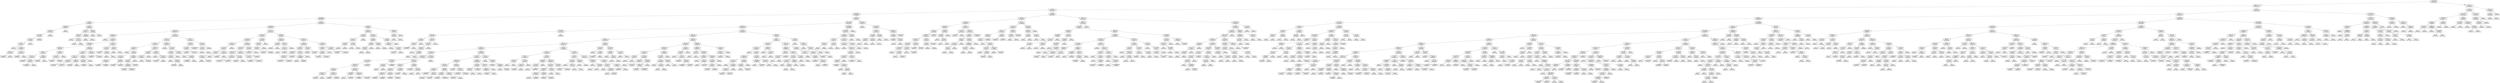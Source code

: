 digraph Tree {
node [shape=box] ;
0 [label="X[0] <= 1799.5\nmse = 66420360679.573\nsamples = 1323\nvalue = 634318.746"] ;
1 [label="X[2] <= 1.5\nmse = 39912160671.851\nsamples = 1304\nvalue = 617541.182"] ;
0 -> 1 [labeldistance=2.5, labelangle=45, headlabel="True"] ;
2 [label="X[5] <= 0.5\nmse = 11119652807.685\nsamples = 725\nvalue = 545507.43"] ;
1 -> 2 ;
3 [label="X[0] <= 599.5\nmse = 10929464705.135\nsamples = 566\nvalue = 565984.078"] ;
2 -> 3 ;
4 [label="X[0] <= 399.5\nmse = 6019550935.028\nsamples = 266\nvalue = 520946.158"] ;
3 -> 4 ;
5 [label="X[8] <= 0.5\nmse = 713306802.721\nsamples = 21\nvalue = 366328.571"] ;
4 -> 5 ;
6 [label="X[21] <= 0.5\nmse = 500498333.333\nsamples = 12\nvalue = 348700.0"] ;
5 -> 6 ;
7 [label="X[13] <= 0.5\nmse = 204276859.504\nsamples = 11\nvalue = 354036.364"] ;
6 -> 7 ;
8 [label="X[16] <= 0.5\nmse = 135128900.0\nsamples = 10\nvalue = 356890.0"] ;
7 -> 8 ;
9 [label="X[17] <= 0.5\nmse = 136351093.75\nsamples = 8\nvalue = 358987.5"] ;
8 -> 9 ;
10 [label="X[9] <= 0.5\nmse = 132368571.429\nsamples = 7\nvalue = 360700.0"] ;
9 -> 10 ;
11 [label="mse = 0.0\nsamples = 1\nvalue = 350000.0"] ;
10 -> 11 ;
12 [label="X[1] <= 0.5\nmse = 132168055.556\nsamples = 6\nvalue = 362483.333"] ;
10 -> 12 ;
13 [label="X[15] <= 0.5\nmse = 57555555.556\nsamples = 3\nvalue = 367333.333"] ;
12 -> 13 ;
14 [label="mse = 81000000.0\nsamples = 2\nvalue = 366000.0"] ;
13 -> 14 ;
15 [label="mse = 0.0\nsamples = 1\nvalue = 370000.0"] ;
13 -> 15 ;
16 [label="X[15] <= 0.5\nmse = 159735555.556\nsamples = 3\nvalue = 357633.333"] ;
12 -> 16 ;
17 [label="mse = 223502500.0\nsamples = 2\nvalue = 359950.0"] ;
16 -> 17 ;
18 [label="mse = 0.0\nsamples = 1\nvalue = 353000.0"] ;
16 -> 18 ;
19 [label="mse = 0.0\nsamples = 1\nvalue = 347000.0"] ;
9 -> 19 ;
20 [label="mse = 42250000.0\nsamples = 2\nvalue = 348500.0"] ;
8 -> 20 ;
21 [label="mse = 0.0\nsamples = 1\nvalue = 325500.0"] ;
7 -> 21 ;
22 [label="mse = 0.0\nsamples = 1\nvalue = 290000.0"] ;
6 -> 22 ;
23 [label="X[19] <= 0.5\nmse = 30222222.222\nsamples = 9\nvalue = 389833.333"] ;
5 -> 23 ;
24 [label="X[10] <= 0.5\nmse = 31887755.102\nsamples = 7\nvalue = 391071.429"] ;
23 -> 24 ;
25 [label="X[15] <= 0.5\nmse = 42187500.0\nsamples = 4\nvalue = 388750.0"] ;
24 -> 25 ;
26 [label="mse = 0.0\nsamples = 1\nvalue = 380000.0"] ;
25 -> 26 ;
27 [label="X[12] <= 0.5\nmse = 22222222.222\nsamples = 3\nvalue = 391666.667"] ;
25 -> 27 ;
28 [label="mse = 0.0\nsamples = 1\nvalue = 385000.0"] ;
27 -> 28 ;
29 [label="mse = 0.0\nsamples = 2\nvalue = 395000.0"] ;
27 -> 29 ;
30 [label="X[3] <= 0.5\nmse = 1388888.889\nsamples = 3\nvalue = 394166.667"] ;
24 -> 30 ;
31 [label="mse = 0.0\nsamples = 2\nvalue = 395000.0"] ;
30 -> 31 ;
32 [label="mse = 0.0\nsamples = 1\nvalue = 392500.0"] ;
30 -> 32 ;
33 [label="X[9] <= 0.5\nmse = 250000.0\nsamples = 2\nvalue = 385500.0"] ;
23 -> 33 ;
34 [label="mse = 0.0\nsamples = 1\nvalue = 386000.0"] ;
33 -> 34 ;
35 [label="mse = 0.0\nsamples = 1\nvalue = 385000.0"] ;
33 -> 35 ;
36 [label="X[7] <= 0.5\nmse = 4249594573.236\nsamples = 245\nvalue = 534199.094"] ;
4 -> 36 ;
37 [label="X[9] <= 0.5\nmse = 2504495596.334\nsamples = 225\nvalue = 521388.791"] ;
36 -> 37 ;
38 [label="X[13] <= 0.5\nmse = 2954443128.062\nsamples = 110\nvalue = 534675.255"] ;
37 -> 38 ;
39 [label="X[1] <= 0.5\nmse = 2865923997.927\nsamples = 56\nvalue = 551081.964"] ;
38 -> 39 ;
40 [label="mse = 0.0\nsamples = 1\nvalue = 445000.0"] ;
39 -> 40 ;
41 [label="X[17] <= 0.5\nmse = 2709704614.017\nsamples = 55\nvalue = 553010.727"] ;
39 -> 41 ;
42 [label="X[14] <= 0.5\nmse = 2744849669.638\nsamples = 49\nvalue = 548685.51"] ;
41 -> 42 ;
43 [label="X[16] <= 0.5\nmse = 3568518184.75\nsamples = 20\nvalue = 529579.5"] ;
42 -> 43 ;
44 [label="X[3] <= 0.5\nmse = 2386794722.222\nsamples = 12\nvalue = 546983.333"] ;
43 -> 44 ;
45 [label="X[10] <= 0.5\nmse = 2627178024.691\nsamples = 9\nvalue = 535755.556"] ;
44 -> 45 ;
46 [label="mse = 3955340000.0\nsamples = 5\nvalue = 540600.0"] ;
45 -> 46 ;
47 [label="X[21] <= 0.5\nmse = 900970000.0\nsamples = 4\nvalue = 529700.0"] ;
45 -> 47 ;
48 [label="mse = 1198942222.222\nsamples = 3\nvalue = 528933.333"] ;
47 -> 48 ;
49 [label="mse = 0.0\nsamples = 1\nvalue = 532000.0"] ;
47 -> 49 ;
50 [label="X[19] <= 0.5\nmse = 152888888.889\nsamples = 3\nvalue = 580666.667"] ;
44 -> 50 ;
51 [label="mse = 196000000.0\nsamples = 2\nvalue = 584000.0"] ;
50 -> 51 ;
52 [label="mse = 0.0\nsamples = 1\nvalue = 574000.0"] ;
50 -> 52 ;
53 [label="X[3] <= 0.5\nmse = 4205253073.438\nsamples = 8\nvalue = 503473.75"] ;
43 -> 53 ;
54 [label="X[11] <= 0.5\nmse = 4373424420.408\nsamples = 7\nvalue = 510827.143"] ;
53 -> 54 ;
55 [label="mse = 5009351018.75\nsamples = 4\nvalue = 500197.5"] ;
54 -> 55 ;
56 [label="mse = 3174000000.0\nsamples = 3\nvalue = 525000.0"] ;
54 -> 56 ;
57 [label="mse = 0.0\nsamples = 1\nvalue = 452000.0"] ;
53 -> 57 ;
58 [label="X[19] <= 0.5\nmse = 1751429250.892\nsamples = 29\nvalue = 561862.069"] ;
42 -> 58 ;
59 [label="X[3] <= 0.5\nmse = 1647618147.448\nsamples = 23\nvalue = 568652.174"] ;
58 -> 59 ;
60 [label="X[10] <= 0.5\nmse = 1810207612.457\nsamples = 17\nvalue = 562705.882"] ;
59 -> 60 ;
61 [label="X[16] <= 0.5\nmse = 2259603305.785\nsamples = 11\nvalue = 567181.818"] ;
60 -> 61 ;
62 [label="mse = 3123250000.0\nsamples = 4\nvalue = 557500.0"] ;
61 -> 62 ;
63 [label="mse = 1681918367.347\nsamples = 7\nvalue = 572714.286"] ;
61 -> 63 ;
64 [label="X[18] <= 0.5\nmse = 882250000.0\nsamples = 6\nvalue = 554500.0"] ;
60 -> 64 ;
65 [label="mse = 1051440000.0\nsamples = 5\nvalue = 555600.0"] ;
64 -> 65 ;
66 [label="mse = 0.0\nsamples = 1\nvalue = 549000.0"] ;
64 -> 66 ;
67 [label="X[1] <= 1.5\nmse = 802916666.667\nsamples = 6\nvalue = 585500.0"] ;
59 -> 67 ;
68 [label="X[18] <= 0.5\nmse = 740240000.0\nsamples = 5\nvalue = 591600.0"] ;
67 -> 68 ;
69 [label="mse = 869187500.0\nsamples = 4\nvalue = 588250.0"] ;
68 -> 69 ;
70 [label="mse = 0.0\nsamples = 1\nvalue = 605000.0"] ;
68 -> 70 ;
71 [label="mse = 0.0\nsamples = 1\nvalue = 555000.0"] ;
67 -> 71 ;
72 [label="X[10] <= 0.5\nmse = 1295138888.889\nsamples = 6\nvalue = 535833.333"] ;
58 -> 72 ;
73 [label="mse = 2516666666.667\nsamples = 3\nvalue = 535000.0"] ;
72 -> 73 ;
74 [label="mse = 72222222.222\nsamples = 3\nvalue = 536666.667"] ;
72 -> 74 ;
75 [label="X[14] <= 0.5\nmse = 1022222222.222\nsamples = 6\nvalue = 588333.333"] ;
41 -> 75 ;
76 [label="X[3] <= 0.5\nmse = 1087500000.0\nsamples = 4\nvalue = 595000.0"] ;
75 -> 76 ;
77 [label="mse = 1806250000.0\nsamples = 2\nvalue = 582500.0"] ;
76 -> 77 ;
78 [label="X[11] <= 0.5\nmse = 56250000.0\nsamples = 2\nvalue = 607500.0"] ;
76 -> 78 ;
79 [label="mse = 0.0\nsamples = 1\nvalue = 600000.0"] ;
78 -> 79 ;
80 [label="mse = 0.0\nsamples = 1\nvalue = 615000.0"] ;
78 -> 80 ;
81 [label="X[3] <= 0.5\nmse = 625000000.0\nsamples = 2\nvalue = 575000.0"] ;
75 -> 81 ;
82 [label="mse = 0.0\nsamples = 1\nvalue = 600000.0"] ;
81 -> 82 ;
83 [label="mse = 0.0\nsamples = 1\nvalue = 550000.0"] ;
81 -> 83 ;
84 [label="X[18] <= 0.5\nmse = 2477602347.062\nsamples = 54\nvalue = 517660.889"] ;
38 -> 84 ;
85 [label="X[3] <= 0.5\nmse = 2367207420.227\nsamples = 43\nvalue = 512204.651"] ;
84 -> 85 ;
86 [label="X[16] <= 0.5\nmse = 1707971005.859\nsamples = 32\nvalue = 501434.375"] ;
85 -> 86 ;
87 [label="X[1] <= 0.5\nmse = 759679591.837\nsamples = 21\nvalue = 490257.143"] ;
86 -> 87 ;
88 [label="mse = 0.0\nsamples = 1\nvalue = 550000.0"] ;
87 -> 88 ;
89 [label="X[19] <= 0.5\nmse = 610280100.0\nsamples = 20\nvalue = 487270.0"] ;
87 -> 89 ;
90 [label="X[11] <= 0.5\nmse = 553876859.504\nsamples = 11\nvalue = 480263.636"] ;
89 -> 90 ;
91 [label="X[21] <= 0.5\nmse = 790268055.556\nsamples = 6\nvalue = 488483.333"] ;
90 -> 91 ;
92 [label="mse = 1029226875.0\nsamples = 4\nvalue = 487475.0"] ;
91 -> 92 ;
93 [label="mse = 306250000.0\nsamples = 2\nvalue = 490500.0"] ;
91 -> 93 ;
94 [label="X[15] <= 0.5\nmse = 91840000.0\nsamples = 5\nvalue = 470400.0"] ;
90 -> 94 ;
95 [label="mse = 100000000.0\nsamples = 2\nvalue = 465000.0"] ;
94 -> 95 ;
96 [label="mse = 54000000.0\nsamples = 3\nvalue = 474000.0"] ;
94 -> 96 ;
97 [label="X[21] <= 0.5\nmse = 545888888.889\nsamples = 9\nvalue = 495833.333"] ;
89 -> 97 ;
98 [label="X[11] <= 0.5\nmse = 379652343.75\nsamples = 8\nvalue = 500937.5"] ;
97 -> 98 ;
99 [label="X[14] <= 0.5\nmse = 455868055.556\nsamples = 6\nvalue = 497583.333"] ;
98 -> 99 ;
100 [label="mse = 804500000.0\nsamples = 3\nvalue = 498500.0"] ;
99 -> 100 ;
101 [label="mse = 105555555.556\nsamples = 3\nvalue = 496666.667"] ;
99 -> 101 ;
102 [label="mse = 16000000.0\nsamples = 2\nvalue = 511000.0"] ;
98 -> 102 ;
103 [label="mse = 0.0\nsamples = 1\nvalue = 455000.0"] ;
97 -> 103 ;
104 [label="X[20] <= 0.5\nmse = 2824516528.926\nsamples = 11\nvalue = 522772.727"] ;
86 -> 104 ;
105 [label="X[15] <= 0.5\nmse = 169000000.0\nsamples = 4\nvalue = 565000.0"] ;
104 -> 105 ;
106 [label="X[10] <= 0.5\nmse = 150222222.222\nsamples = 3\nvalue = 560666.667"] ;
105 -> 106 ;
107 [label="mse = 0.0\nsamples = 1\nvalue = 576000.0"] ;
106 -> 107 ;
108 [label="mse = 49000000.0\nsamples = 2\nvalue = 553000.0"] ;
106 -> 108 ;
109 [label="mse = 0.0\nsamples = 1\nvalue = 578000.0"] ;
105 -> 109 ;
110 [label="X[15] <= 0.5\nmse = 2740765306.122\nsamples = 7\nvalue = 498642.857"] ;
104 -> 110 ;
111 [label="mse = 0.0\nsamples = 1\nvalue = 442000.0"] ;
110 -> 111 ;
112 [label="X[10] <= 0.5\nmse = 2573701388.889\nsamples = 6\nvalue = 508083.333"] ;
110 -> 112 ;
113 [label="mse = 1741440000.0\nsamples = 5\nvalue = 493100.0"] ;
112 -> 113 ;
114 [label="mse = 0.0\nsamples = 1\nvalue = 583000.0"] ;
112 -> 114 ;
115 [label="X[20] <= 0.5\nmse = 2965858677.686\nsamples = 11\nvalue = 543536.364"] ;
85 -> 115 ;
116 [label="mse = 0.0\nsamples = 1\nvalue = 424900.0"] ;
115 -> 116 ;
117 [label="X[17] <= 0.5\nmse = 1714240000.0\nsamples = 10\nvalue = 555400.0"] ;
115 -> 117 ;
118 [label="X[14] <= 0.5\nmse = 1059760000.0\nsamples = 5\nvalue = 533200.0"] ;
117 -> 118 ;
119 [label="X[10] <= 0.5\nmse = 316500000.0\nsamples = 4\nvalue = 519000.0"] ;
118 -> 119 ;
120 [label="mse = 0.0\nsamples = 1\nvalue = 492000.0"] ;
119 -> 120 ;
121 [label="X[19] <= 0.5\nmse = 98000000.0\nsamples = 3\nvalue = 528000.0"] ;
119 -> 121 ;
122 [label="mse = 56250000.0\nsamples = 2\nvalue = 522500.0"] ;
121 -> 122 ;
123 [label="mse = 0.0\nsamples = 1\nvalue = 539000.0"] ;
121 -> 123 ;
124 [label="mse = 0.0\nsamples = 1\nvalue = 590000.0"] ;
118 -> 124 ;
125 [label="X[15] <= 0.5\nmse = 1383040000.0\nsamples = 5\nvalue = 577600.0"] ;
117 -> 125 ;
126 [label="mse = 0.0\nsamples = 1\nvalue = 520000.0"] ;
125 -> 126 ;
127 [label="X[11] <= 0.5\nmse = 692000000.0\nsamples = 4\nvalue = 592000.0"] ;
125 -> 127 ;
128 [label="mse = 920888888.889\nsamples = 3\nvalue = 592666.667"] ;
127 -> 128 ;
129 [label="mse = 0.0\nsamples = 1\nvalue = 590000.0"] ;
127 -> 129 ;
130 [label="X[3] <= 0.5\nmse = 2337847218.512\nsamples = 11\nvalue = 538989.818"] ;
84 -> 130 ;
131 [label="X[14] <= 0.5\nmse = 1879250000.0\nsamples = 8\nvalue = 555750.0"] ;
130 -> 131 ;
132 [label="X[10] <= 0.5\nmse = 2025760000.0\nsamples = 5\nvalue = 566300.0"] ;
131 -> 132 ;
133 [label="mse = 1225000000.0\nsamples = 2\nvalue = 565000.0"] ;
132 -> 133 ;
134 [label="mse = 2557722222.222\nsamples = 3\nvalue = 567166.667"] ;
132 -> 134 ;
135 [label="mse = 1140388888.889\nsamples = 3\nvalue = 538166.667"] ;
131 -> 135 ;
136 [label="X[21] <= 0.5\nmse = 814159232.0\nsamples = 3\nvalue = 494296.0"] ;
130 -> 136 ;
137 [label="X[11] <= 0.5\nmse = 63107136.0\nsamples = 2\nvalue = 513944.0"] ;
136 -> 137 ;
138 [label="mse = 0.0\nsamples = 1\nvalue = 521888.0"] ;
137 -> 138 ;
139 [label="mse = 0.0\nsamples = 1\nvalue = 506000.0"] ;
137 -> 139 ;
140 [label="mse = 0.0\nsamples = 1\nvalue = 455000.0"] ;
136 -> 140 ;
141 [label="X[14] <= 0.5\nmse = 1743742740.87\nsamples = 115\nvalue = 508680.0"] ;
37 -> 141 ;
142 [label="X[3] <= 0.5\nmse = 1614607305.325\nsamples = 65\nvalue = 517798.462"] ;
141 -> 142 ;
143 [label="X[20] <= 0.5\nmse = 1540978533.467\nsamples = 59\nvalue = 515794.915"] ;
142 -> 143 ;
144 [label="X[18] <= 0.5\nmse = 1011457644.628\nsamples = 11\nvalue = 526659.091"] ;
143 -> 144 ;
145 [label="X[17] <= 0.5\nmse = 1082075625.0\nsamples = 10\nvalue = 528325.0"] ;
144 -> 145 ;
146 [label="X[12] <= 0.5\nmse = 697250000.0\nsamples = 4\nvalue = 525500.0"] ;
145 -> 146 ;
147 [label="X[16] <= 0.5\nmse = 337555555.556\nsamples = 3\nvalue = 537666.667"] ;
146 -> 147 ;
148 [label="mse = 0.0\nsamples = 1\nvalue = 560000.0"] ;
147 -> 148 ;
149 [label="mse = 132250000.0\nsamples = 2\nvalue = 526500.0"] ;
147 -> 149 ;
150 [label="mse = 0.0\nsamples = 1\nvalue = 489000.0"] ;
146 -> 150 ;
151 [label="X[12] <= 0.5\nmse = 1329758680.556\nsamples = 6\nvalue = 530208.333"] ;
145 -> 151 ;
152 [label="mse = 1368160000.0\nsamples = 5\nvalue = 524050.0"] ;
151 -> 152 ;
153 [label="mse = 0.0\nsamples = 1\nvalue = 561000.0"] ;
151 -> 153 ;
154 [label="mse = 0.0\nsamples = 1\nvalue = 510000.0"] ;
144 -> 154 ;
155 [label="X[19] <= 0.5\nmse = 1629079816.623\nsamples = 48\nvalue = 513305.208"] ;
143 -> 155 ;
156 [label="X[13] <= 0.5\nmse = 1632052059.659\nsamples = 44\nvalue = 515162.5"] ;
155 -> 156 ;
157 [label="X[18] <= 0.5\nmse = 1525728468.809\nsamples = 23\nvalue = 519160.87"] ;
156 -> 157 ;
158 [label="X[16] <= 0.5\nmse = 1637040524.691\nsamples = 18\nvalue = 514294.444"] ;
157 -> 158 ;
159 [label="mse = 1268789256.198\nsamples = 11\nvalue = 516227.273"] ;
158 -> 159 ;
160 [label="mse = 2200625306.122\nsamples = 7\nvalue = 511257.143"] ;
158 -> 160 ;
161 [label="X[1] <= 1.5\nmse = 732829600.0\nsamples = 5\nvalue = 536680.0"] ;
157 -> 161 ;
162 [label="mse = 853201875.0\nsamples = 4\nvalue = 540225.0"] ;
161 -> 162 ;
163 [label="mse = 0.0\nsamples = 1\nvalue = 522500.0"] ;
161 -> 163 ;
164 [label="X[18] <= 0.5\nmse = 1711815079.365\nsamples = 21\nvalue = 510783.333"] ;
156 -> 164 ;
165 [label="X[17] <= 0.5\nmse = 1760768823.529\nsamples = 17\nvalue = 514350.0"] ;
164 -> 165 ;
166 [label="mse = 1746406523.438\nsamples = 8\nvalue = 509993.75"] ;
165 -> 166 ;
167 [label="mse = 1741672839.506\nsamples = 9\nvalue = 518222.222"] ;
165 -> 167 ;
168 [label="mse = 1219921875.0\nsamples = 4\nvalue = 495625.0"] ;
164 -> 168 ;
169 [label="X[12] <= 0.5\nmse = 1141046875.0\nsamples = 4\nvalue = 492875.0"] ;
155 -> 169 ;
170 [label="mse = 704388888.889\nsamples = 3\nvalue = 507166.667"] ;
169 -> 170 ;
171 [label="mse = 0.0\nsamples = 1\nvalue = 450000.0"] ;
169 -> 171 ;
172 [label="X[17] <= 0.5\nmse = 1911000000.0\nsamples = 6\nvalue = 537500.0"] ;
142 -> 172 ;
173 [label="X[18] <= 0.5\nmse = 1294740000.0\nsamples = 5\nvalue = 524600.0"] ;
172 -> 173 ;
174 [label="X[13] <= 0.5\nmse = 1429312500.0\nsamples = 4\nvalue = 530750.0"] ;
173 -> 174 ;
175 [label="mse = 2678062500.0\nsamples = 2\nvalue = 523250.0"] ;
174 -> 175 ;
176 [label="mse = 68062500.0\nsamples = 2\nvalue = 538250.0"] ;
174 -> 176 ;
177 [label="mse = 0.0\nsamples = 1\nvalue = 500000.0"] ;
173 -> 177 ;
178 [label="mse = 0.0\nsamples = 1\nvalue = 602000.0"] ;
172 -> 178 ;
179 [label="X[20] <= 0.5\nmse = 1663011248.0\nsamples = 50\nvalue = 496826.0"] ;
141 -> 179 ;
180 [label="X[16] <= 0.5\nmse = 567201388.889\nsamples = 6\nvalue = 462916.667"] ;
179 -> 180 ;
181 [label="X[17] <= 0.5\nmse = 36000000.0\nsamples = 2\nvalue = 434000.0"] ;
180 -> 181 ;
182 [label="mse = 0.0\nsamples = 1\nvalue = 428000.0"] ;
181 -> 182 ;
183 [label="mse = 0.0\nsamples = 1\nvalue = 440000.0"] ;
181 -> 183 ;
184 [label="X[3] <= 0.5\nmse = 205671875.0\nsamples = 4\nvalue = 477375.0"] ;
180 -> 184 ;
185 [label="X[12] <= 0.5\nmse = 51722222.222\nsamples = 3\nvalue = 484833.333"] ;
184 -> 185 ;
186 [label="mse = 0.0\nsamples = 1\nvalue = 492000.0"] ;
185 -> 186 ;
187 [label="mse = 39062500.0\nsamples = 2\nvalue = 481250.0"] ;
185 -> 187 ;
188 [label="mse = 0.0\nsamples = 1\nvalue = 455000.0"] ;
184 -> 188 ;
189 [label="X[13] <= 0.5\nmse = 1634261731.818\nsamples = 44\nvalue = 501450.0"] ;
179 -> 189 ;
190 [label="X[17] <= 0.5\nmse = 1361834506.302\nsamples = 29\nvalue = 509786.207"] ;
189 -> 190 ;
191 [label="X[3] <= 0.5\nmse = 1333807603.84\nsamples = 25\nvalue = 505499.6"] ;
190 -> 191 ;
192 [label="X[16] <= 0.5\nmse = 1488961659.864\nsamples = 21\nvalue = 508118.571"] ;
191 -> 192 ;
193 [label="X[18] <= 0.5\nmse = 2057833333.333\nsamples = 12\nvalue = 516000.0"] ;
192 -> 193 ;
194 [label="mse = 2205138888.889\nsamples = 6\nvalue = 511833.333"] ;
193 -> 194 ;
195 [label="mse = 1875805555.556\nsamples = 6\nvalue = 520166.667"] ;
193 -> 195 ;
196 [label="mse = 537213466.667\nsamples = 9\nvalue = 497610.0"] ;
192 -> 196 ;
197 [label="X[16] <= 0.5\nmse = 294187500.0\nsamples = 4\nvalue = 491750.0"] ;
191 -> 197 ;
198 [label="X[19] <= 0.5\nmse = 288888888.889\nsamples = 3\nvalue = 486666.667"] ;
197 -> 198 ;
199 [label="mse = 0.0\nsamples = 1\nvalue = 480000.0"] ;
198 -> 199 ;
200 [label="mse = 400000000.0\nsamples = 2\nvalue = 490000.0"] ;
198 -> 200 ;
201 [label="mse = 0.0\nsamples = 1\nvalue = 507000.0"] ;
197 -> 201 ;
202 [label="X[3] <= 0.5\nmse = 704385518.75\nsamples = 4\nvalue = 536577.5"] ;
190 -> 202 ;
203 [label="mse = 53949025.0\nsamples = 2\nvalue = 512655.0"] ;
202 -> 203 ;
204 [label="mse = 210250000.0\nsamples = 2\nvalue = 560500.0"] ;
202 -> 204 ;
205 [label="X[17] <= 0.5\nmse = 1766855555.556\nsamples = 15\nvalue = 485333.333"] ;
189 -> 205 ;
206 [label="X[16] <= 0.5\nmse = 1729055555.556\nsamples = 9\nvalue = 474000.0"] ;
205 -> 206 ;
207 [label="X[18] <= 0.5\nmse = 1679089843.75\nsamples = 8\nvalue = 468562.5"] ;
206 -> 207 ;
208 [label="mse = 2215760000.0\nsamples = 5\nvalue = 474800.0"] ;
207 -> 208 ;
209 [label="mse = 611722222.222\nsamples = 3\nvalue = 458166.667"] ;
207 -> 209 ;
210 [label="mse = 0.0\nsamples = 1\nvalue = 517500.0"] ;
206 -> 210 ;
211 [label="X[3] <= 0.5\nmse = 1341888888.889\nsamples = 6\nvalue = 502333.333"] ;
205 -> 211 ;
212 [label="mse = 2260666666.667\nsamples = 3\nvalue = 503000.0"] ;
211 -> 212 ;
213 [label="mse = 422222222.222\nsamples = 3\nvalue = 501666.667"] ;
211 -> 213 ;
214 [label="X[19] <= 0.5\nmse = 1266395275.0\nsamples = 20\nvalue = 678315.0"] ;
36 -> 214 ;
215 [label="X[12] <= 0.5\nmse = 1098185605.536\nsamples = 17\nvalue = 672370.588"] ;
214 -> 215 ;
216 [label="X[3] <= 0.5\nmse = 641640000.0\nsamples = 5\nvalue = 702100.0"] ;
215 -> 216 ;
217 [label="X[11] <= 0.5\nmse = 248171875.0\nsamples = 4\nvalue = 712625.0"] ;
216 -> 217 ;
218 [label="X[17] <= 0.5\nmse = 39062500.0\nsamples = 2\nvalue = 698750.0"] ;
217 -> 218 ;
219 [label="mse = 0.0\nsamples = 1\nvalue = 705000.0"] ;
218 -> 219 ;
220 [label="mse = 0.0\nsamples = 1\nvalue = 692500.0"] ;
218 -> 220 ;
221 [label="X[17] <= 0.5\nmse = 72250000.0\nsamples = 2\nvalue = 726500.0"] ;
217 -> 221 ;
222 [label="mse = 0.0\nsamples = 1\nvalue = 718000.0"] ;
221 -> 222 ;
223 [label="mse = 0.0\nsamples = 1\nvalue = 735000.0"] ;
221 -> 223 ;
224 [label="mse = 0.0\nsamples = 1\nvalue = 660000.0"] ;
216 -> 224 ;
225 [label="X[11] <= 0.5\nmse = 766703055.555\nsamples = 12\nvalue = 659983.333"] ;
215 -> 225 ;
226 [label="X[16] <= 0.5\nmse = 300960000.0\nsamples = 5\nvalue = 648200.0"] ;
225 -> 226 ;
227 [label="X[9] <= 0.5\nmse = 38000000.0\nsamples = 3\nvalue = 637000.0"] ;
226 -> 227 ;
228 [label="X[14] <= 0.5\nmse = 9000000.0\nsamples = 2\nvalue = 633000.0"] ;
227 -> 228 ;
229 [label="mse = 0.0\nsamples = 1\nvalue = 630000.0"] ;
228 -> 229 ;
230 [label="mse = 0.0\nsamples = 1\nvalue = 636000.0"] ;
228 -> 230 ;
231 [label="mse = 0.0\nsamples = 1\nvalue = 645000.0"] ;
227 -> 231 ;
232 [label="X[9] <= 0.5\nmse = 225000000.0\nsamples = 2\nvalue = 665000.0"] ;
226 -> 232 ;
233 [label="mse = 0.0\nsamples = 1\nvalue = 680000.0"] ;
232 -> 233 ;
234 [label="mse = 0.0\nsamples = 1\nvalue = 650000.0"] ;
232 -> 234 ;
235 [label="X[3] <= 0.5\nmse = 929360000.0\nsamples = 7\nvalue = 668400.0"] ;
225 -> 235 ;
236 [label="X[14] <= 0.5\nmse = 1009555555.556\nsamples = 6\nvalue = 665133.333"] ;
235 -> 236 ;
237 [label="mse = 0.0\nsamples = 1\nvalue = 658800.0"] ;
236 -> 237 ;
238 [label="X[17] <= 0.5\nmse = 1201840000.0\nsamples = 5\nvalue = 666400.0"] ;
236 -> 238 ;
239 [label="mse = 1479187500.0\nsamples = 4\nvalue = 664250.0"] ;
238 -> 239 ;
240 [label="mse = 0.0\nsamples = 1\nvalue = 675000.0"] ;
238 -> 240 ;
241 [label="mse = 0.0\nsamples = 1\nvalue = 688000.0"] ;
235 -> 241 ;
242 [label="X[21] <= 0.5\nmse = 884666666.667\nsamples = 3\nvalue = 712000.0"] ;
214 -> 242 ;
243 [label="X[14] <= 0.5\nmse = 4000000.0\nsamples = 2\nvalue = 733000.0"] ;
242 -> 243 ;
244 [label="mse = 0.0\nsamples = 1\nvalue = 731000.0"] ;
243 -> 244 ;
245 [label="mse = 0.0\nsamples = 1\nvalue = 735000.0"] ;
243 -> 245 ;
246 [label="mse = 0.0\nsamples = 1\nvalue = 670000.0"] ;
242 -> 246 ;
247 [label="X[4] <= 0.5\nmse = 11889700115.89\nsamples = 300\nvalue = 605917.7"] ;
3 -> 247 ;
248 [label="X[0] <= 799.5\nmse = 9263723295.807\nsamples = 287\nvalue = 617431.394"] ;
247 -> 248 ;
249 [label="X[6] <= 0.5\nmse = 5969721435.588\nsamples = 266\nvalue = 604242.519"] ;
248 -> 249 ;
250 [label="X[0] <= 699.5\nmse = 3770644739.174\nsamples = 11\nvalue = 811898.909"] ;
249 -> 250 ;
251 [label="X[18] <= 0.5\nmse = 1767448808.96\nsamples = 10\nvalue = 797188.8"] ;
250 -> 251 ;
252 [label="X[17] <= 0.5\nmse = 168640000.0\nsamples = 5\nvalue = 774600.0"] ;
251 -> 252 ;
253 [label="X[9] <= 0.5\nmse = 136687500.0\nsamples = 4\nvalue = 770750.0"] ;
252 -> 253 ;
254 [label="mse = 130888888.889\nsamples = 3\nvalue = 774333.333"] ;
253 -> 254 ;
255 [label="mse = 0.0\nsamples = 1\nvalue = 760000.0"] ;
253 -> 255 ;
256 [label="mse = 0.0\nsamples = 1\nvalue = 790000.0"] ;
252 -> 256 ;
257 [label="X[9] <= 0.5\nmse = 2345749847.04\nsamples = 5\nvalue = 819777.6"] ;
251 -> 257 ;
258 [label="X[13] <= 0.5\nmse = 1815511852.0\nsamples = 4\nvalue = 834722.0"] ;
257 -> 258 ;
259 [label="X[14] <= 0.5\nmse = 805821454.222\nsamples = 3\nvalue = 814629.333"] ;
258 -> 259 ;
260 [label="mse = 0.0\nsamples = 1\nvalue = 775000.0"] ;
259 -> 260 ;
261 [label="X[20] <= 0.5\nmse = 30869136.0\nsamples = 2\nvalue = 834444.0"] ;
259 -> 261 ;
262 [label="mse = 0.0\nsamples = 1\nvalue = 840000.0"] ;
261 -> 262 ;
263 [label="mse = 0.0\nsamples = 1\nvalue = 828888.0"] ;
261 -> 263 ;
264 [label="mse = 0.0\nsamples = 1\nvalue = 895000.0"] ;
258 -> 264 ;
265 [label="mse = 0.0\nsamples = 1\nvalue = 760000.0"] ;
257 -> 265 ;
266 [label="mse = 0.0\nsamples = 1\nvalue = 959000.0"] ;
250 -> 266 ;
267 [label="X[0] <= 699.5\nmse = 4124213521.702\nsamples = 255\nvalue = 595284.792"] ;
249 -> 267 ;
268 [label="X[11] <= 0.5\nmse = 3051752944.404\nsamples = 205\nvalue = 581053.766"] ;
267 -> 268 ;
269 [label="X[1] <= 1.5\nmse = 2448948119.798\nsamples = 155\nvalue = 573024.045"] ;
268 -> 269 ;
270 [label="X[10] <= 0.5\nmse = 2284917744.699\nsamples = 145\nvalue = 570549.841"] ;
269 -> 270 ;
271 [label="X[12] <= 0.5\nmse = 1994863212.421\nsamples = 104\nvalue = 564502.298"] ;
270 -> 271 ;
272 [label="X[21] <= 0.5\nmse = 1727489923.468\nsamples = 66\nvalue = 557866.045"] ;
271 -> 272 ;
273 [label="X[19] <= 0.5\nmse = 1523251588.599\nsamples = 40\nvalue = 549396.475"] ;
272 -> 273 ;
274 [label="X[17] <= 0.5\nmse = 1318779695.962\nsamples = 35\nvalue = 544624.543"] ;
273 -> 274 ;
275 [label="X[15] <= 0.5\nmse = 1259989248.166\nsamples = 30\nvalue = 541761.967"] ;
274 -> 275 ;
276 [label="X[3] <= 0.5\nmse = 451908096.0\nsamples = 10\nvalue = 533688.0"] ;
275 -> 276 ;
277 [label="X[18] <= 0.5\nmse = 525398755.556\nsamples = 3\nvalue = 544293.333"] ;
276 -> 277 ;
278 [label="mse = 5953600.0\nsamples = 2\nvalue = 560440.0"] ;
277 -> 278 ;
279 [label="mse = 0.0\nsamples = 1\nvalue = 512000.0"] ;
277 -> 279 ;
280 [label="X[18] <= 0.5\nmse = 351551020.408\nsamples = 7\nvalue = 529142.857"] ;
276 -> 280 ;
281 [label="mse = 284000000.0\nsamples = 5\nvalue = 524000.0"] ;
280 -> 281 ;
282 [label="mse = 289000000.0\nsamples = 2\nvalue = 542000.0"] ;
280 -> 282 ;
283 [label="X[3] <= 0.5\nmse = 1615138120.948\nsamples = 20\nvalue = 545798.95"] ;
275 -> 283 ;
284 [label="X[16] <= 0.5\nmse = 2614586666.667\nsamples = 3\nvalue = 552600.0"] ;
283 -> 284 ;
285 [label="mse = 0.0\nsamples = 1\nvalue = 513000.0"] ;
284 -> 285 ;
286 [label="mse = 2745760000.0\nsamples = 2\nvalue = 572400.0"] ;
284 -> 286 ;
287 [label="X[16] <= 0.5\nmse = 1429161883.239\nsamples = 17\nvalue = 544598.765"] ;
283 -> 287 ;
288 [label="mse = 1988333877.551\nsamples = 7\nvalue = 548842.857"] ;
287 -> 288 ;
289 [label="mse = 1016306825.69\nsamples = 10\nvalue = 541627.9"] ;
287 -> 289 ;
290 [label="mse = 1327360000.0\nsamples = 5\nvalue = 561800.0"] ;
274 -> 290 ;
291 [label="X[3] <= 0.5\nmse = 1679360000.0\nsamples = 5\nvalue = 582800.0"] ;
273 -> 291 ;
292 [label="X[15] <= 0.5\nmse = 625000000.0\nsamples = 2\nvalue = 560000.0"] ;
291 -> 292 ;
293 [label="mse = 0.0\nsamples = 1\nvalue = 585000.0"] ;
292 -> 293 ;
294 [label="mse = 0.0\nsamples = 1\nvalue = 535000.0"] ;
292 -> 294 ;
295 [label="mse = 1804666666.667\nsamples = 3\nvalue = 598000.0"] ;
291 -> 295 ;
296 [label="X[19] <= 0.5\nmse = 1761559600.592\nsamples = 26\nvalue = 570896.154"] ;
272 -> 296 ;
297 [label="X[18] <= 0.5\nmse = 1762446176.0\nsamples = 25\nvalue = 572532.0"] ;
296 -> 297 ;
298 [label="X[14] <= 0.5\nmse = 1547901275.0\nsamples = 20\nvalue = 575785.0"] ;
297 -> 298 ;
299 [label="X[3] <= 0.5\nmse = 1606371833.91\nsamples = 17\nvalue = 574158.824"] ;
298 -> 299 ;
300 [label="X[16] <= 0.5\nmse = 2237336734.694\nsamples = 7\nvalue = 579142.857"] ;
299 -> 300 ;
301 [label="mse = 900000000.0\nsamples = 2\nvalue = 560000.0"] ;
300 -> 301 ;
302 [label="mse = 2567060000.0\nsamples = 5\nvalue = 586800.0"] ;
300 -> 302 ;
303 [label="X[16] <= 0.5\nmse = 1135136100.0\nsamples = 10\nvalue = 570670.0"] ;
299 -> 303 ;
304 [label="mse = 1383250000.0\nsamples = 6\nvalue = 578300.0"] ;
303 -> 304 ;
305 [label="mse = 544651875.0\nsamples = 4\nvalue = 559225.0"] ;
303 -> 305 ;
306 [label="X[3] <= 0.5\nmse = 1116666666.667\nsamples = 3\nvalue = 585000.0"] ;
298 -> 306 ;
307 [label="mse = 156250000.0\nsamples = 2\nvalue = 562500.0"] ;
306 -> 307 ;
308 [label="mse = 0.0\nsamples = 1\nvalue = 630000.0"] ;
306 -> 308 ;
309 [label="X[3] <= 0.5\nmse = 2408985600.0\nsamples = 5\nvalue = 559520.0"] ;
297 -> 309 ;
310 [label="mse = 2427555555.555\nsamples = 3\nvalue = 584333.333"] ;
309 -> 310 ;
311 [label="X[15] <= 0.5\nmse = 72250000.0\nsamples = 2\nvalue = 522300.0"] ;
309 -> 311 ;
312 [label="mse = 0.0\nsamples = 1\nvalue = 530800.0"] ;
311 -> 312 ;
313 [label="mse = 0.0\nsamples = 1\nvalue = 513800.0"] ;
311 -> 313 ;
314 [label="mse = 0.0\nsamples = 1\nvalue = 530000.0"] ;
296 -> 314 ;
315 [label="X[18] <= 0.5\nmse = 2249906623.823\nsamples = 38\nvalue = 576028.421"] ;
271 -> 315 ;
316 [label="X[21] <= 0.5\nmse = 2190842527.734\nsamples = 32\nvalue = 571336.875"] ;
315 -> 316 ;
317 [label="X[19] <= 0.5\nmse = 2090225823.818\nsamples = 23\nvalue = 564233.913"] ;
316 -> 317 ;
318 [label="X[15] <= 0.5\nmse = 2530915822.222\nsamples = 15\nvalue = 573246.667"] ;
317 -> 318 ;
319 [label="X[17] <= 0.5\nmse = 4201621224.49\nsamples = 7\nvalue = 562685.714"] ;
318 -> 319 ;
320 [label="mse = 6888666666.667\nsamples = 3\nvalue = 579000.0"] ;
319 -> 320 ;
321 [label="X[3] <= 0.5\nmse = 1837007500.0\nsamples = 4\nvalue = 550450.0"] ;
319 -> 321 ;
322 [label="mse = 132250000.0\nsamples = 2\nvalue = 530500.0"] ;
321 -> 322 ;
323 [label="mse = 2745760000.0\nsamples = 2\nvalue = 570400.0"] ;
321 -> 323 ;
324 [label="X[16] <= 0.5\nmse = 886063593.75\nsamples = 8\nvalue = 582487.5"] ;
318 -> 324 ;
325 [label="X[3] <= 0.5\nmse = 759369600.0\nsamples = 5\nvalue = 580180.0"] ;
324 -> 325 ;
326 [label="mse = 1228502500.0\nsamples = 2\nvalue = 594950.0"] ;
325 -> 326 ;
327 [label="mse = 204222222.222\nsamples = 3\nvalue = 570333.333"] ;
325 -> 327 ;
328 [label="X[3] <= 0.5\nmse = 1073555555.555\nsamples = 3\nvalue = 586333.333"] ;
324 -> 328 ;
329 [label="mse = 1225000000.0\nsamples = 2\nvalue = 575000.0"] ;
328 -> 329 ;
330 [label="mse = 0.0\nsamples = 1\nvalue = 609000.0"] ;
328 -> 330 ;
331 [label="X[3] <= 0.5\nmse = 826053075.0\nsamples = 8\nvalue = 547335.0"] ;
317 -> 331 ;
332 [label="mse = 19448100.0\nsamples = 2\nvalue = 515590.0"] ;
331 -> 332 ;
333 [label="X[15] <= 0.5\nmse = 647034722.222\nsamples = 6\nvalue = 557916.667"] ;
331 -> 333 ;
334 [label="mse = 399388888.889\nsamples = 3\nvalue = 541166.667"] ;
333 -> 334 ;
335 [label="mse = 333555555.556\nsamples = 3\nvalue = 574666.667"] ;
333 -> 335 ;
336 [label="X[3] <= 0.5\nmse = 1989545432.099\nsamples = 9\nvalue = 589488.889"] ;
316 -> 336 ;
337 [label="X[14] <= 0.5\nmse = 2485329600.0\nsamples = 5\nvalue = 599180.0"] ;
336 -> 337 ;
338 [label="X[16] <= 0.5\nmse = 1444000000.0\nsamples = 2\nvalue = 573000.0"] ;
337 -> 338 ;
339 [label="mse = 0.0\nsamples = 1\nvalue = 535000.0"] ;
338 -> 339 ;
340 [label="mse = 0.0\nsamples = 1\nvalue = 611000.0"] ;
338 -> 340 ;
341 [label="mse = 2418002222.222\nsamples = 3\nvalue = 616633.333"] ;
337 -> 341 ;
342 [label="X[16] <= 0.5\nmse = 1105671875.0\nsamples = 4\nvalue = 577375.0"] ;
336 -> 342 ;
343 [label="X[19] <= 0.5\nmse = 853388888.889\nsamples = 3\nvalue = 589833.333"] ;
342 -> 343 ;
344 [label="mse = 1207562500.0\nsamples = 2\nvalue = 594750.0"] ;
343 -> 344 ;
345 [label="mse = 0.0\nsamples = 1\nvalue = 580000.0"] ;
343 -> 345 ;
346 [label="mse = 0.0\nsamples = 1\nvalue = 540000.0"] ;
342 -> 346 ;
347 [label="X[3] <= 0.5\nmse = 1821445833.333\nsamples = 6\nvalue = 601050.0"] ;
315 -> 347 ;
348 [label="mse = 0.0\nsamples = 1\nvalue = 539800.0"] ;
347 -> 348 ;
349 [label="X[14] <= 0.5\nmse = 1285360000.0\nsamples = 5\nvalue = 613300.0"] ;
347 -> 349 ;
350 [label="mse = 855562500.0\nsamples = 2\nvalue = 650250.0"] ;
349 -> 350 ;
351 [label="X[20] <= 0.5\nmse = 54888888.889\nsamples = 3\nvalue = 588666.667"] ;
349 -> 351 ;
352 [label="mse = 0.0\nsamples = 1\nvalue = 582000.0"] ;
351 -> 352 ;
353 [label="mse = 49000000.0\nsamples = 2\nvalue = 592000.0"] ;
351 -> 353 ;
354 [label="X[14] <= 0.5\nmse = 2692576878.144\nsamples = 41\nvalue = 585889.951"] ;
270 -> 354 ;
355 [label="X[3] <= 0.5\nmse = 2006917825.444\nsamples = 26\nvalue = 568742.308"] ;
354 -> 355 ;
356 [label="X[17] <= 0.5\nmse = 648472222.222\nsamples = 6\nvalue = 551833.333"] ;
355 -> 356 ;
357 [label="X[21] <= 0.5\nmse = 110250000.0\nsamples = 2\nvalue = 520500.0"] ;
356 -> 357 ;
358 [label="mse = 0.0\nsamples = 1\nvalue = 531000.0"] ;
357 -> 358 ;
359 [label="mse = 0.0\nsamples = 1\nvalue = 510000.0"] ;
357 -> 359 ;
360 [label="X[12] <= 0.5\nmse = 181250000.0\nsamples = 4\nvalue = 567500.0"] ;
356 -> 360 ;
361 [label="X[21] <= 0.5\nmse = 105555555.556\nsamples = 3\nvalue = 573333.333"] ;
360 -> 361 ;
362 [label="mse = 56250000.0\nsamples = 2\nvalue = 567500.0"] ;
361 -> 362 ;
363 [label="mse = 0.0\nsamples = 1\nvalue = 585000.0"] ;
361 -> 363 ;
364 [label="mse = 0.0\nsamples = 1\nvalue = 550000.0"] ;
360 -> 364 ;
365 [label="X[13] <= 0.5\nmse = 2302945275.0\nsamples = 20\nvalue = 573815.0"] ;
355 -> 365 ;
366 [label="X[16] <= 0.5\nmse = 3439600000.0\nsamples = 5\nvalue = 588000.0"] ;
365 -> 366 ;
367 [label="X[17] <= 0.5\nmse = 2679500000.0\nsamples = 4\nvalue = 570000.0"] ;
366 -> 367 ;
368 [label="mse = 0.0\nsamples = 1\nvalue = 555000.0"] ;
367 -> 368 ;
369 [label="mse = 3472666666.667\nsamples = 3\nvalue = 575000.0"] ;
367 -> 369 ;
370 [label="mse = 0.0\nsamples = 1\nvalue = 660000.0"] ;
366 -> 370 ;
371 [label="X[18] <= 0.5\nmse = 1834631822.222\nsamples = 15\nvalue = 569086.667"] ;
365 -> 371 ;
372 [label="X[17] <= 0.5\nmse = 1887362500.0\nsamples = 10\nvalue = 563750.0"] ;
371 -> 372 ;
373 [label="X[20] <= 0.5\nmse = 2463908163.265\nsamples = 7\nvalue = 559357.143"] ;
372 -> 373 ;
374 [label="X[16] <= 0.5\nmse = 2397555555.556\nsamples = 3\nvalue = 542666.667"] ;
373 -> 374 ;
375 [label="mse = 0.0\nsamples = 1\nvalue = 610000.0"] ;
374 -> 375 ;
376 [label="mse = 196000000.0\nsamples = 2\nvalue = 509000.0"] ;
374 -> 376 ;
377 [label="X[19] <= 0.5\nmse = 2148046875.0\nsamples = 4\nvalue = 571875.0"] ;
373 -> 377 ;
378 [label="mse = 1406250000.0\nsamples = 2\nvalue = 607500.0"] ;
377 -> 378 ;
379 [label="mse = 351562500.0\nsamples = 2\nvalue = 536250.0"] ;
377 -> 379 ;
380 [label="X[21] <= 0.5\nmse = 392000000.0\nsamples = 3\nvalue = 574000.0"] ;
372 -> 380 ;
381 [label="mse = 0.0\nsamples = 2\nvalue = 560000.0"] ;
380 -> 381 ;
382 [label="mse = 0.0\nsamples = 1\nvalue = 602000.0"] ;
380 -> 382 ;
383 [label="X[21] <= 0.5\nmse = 1558290400.0\nsamples = 5\nvalue = 579760.0"] ;
371 -> 383 ;
384 [label="mse = 2454166666.667\nsamples = 3\nvalue = 582500.0"] ;
383 -> 384 ;
385 [label="mse = 186322500.0\nsamples = 2\nvalue = 575650.0"] ;
383 -> 385 ;
386 [label="X[3] <= 0.5\nmse = 2487948439.182\nsamples = 15\nvalue = 615612.533"] ;
354 -> 386 ;
387 [label="X[17] <= 0.5\nmse = 2106615767.04\nsamples = 5\nvalue = 593177.6"] ;
386 -> 387 ;
388 [label="X[20] <= 0.5\nmse = 351199232.0\nsamples = 3\nvalue = 569296.0"] ;
387 -> 388 ;
389 [label="mse = 0.0\nsamples = 1\nvalue = 546000.0"] ;
388 -> 389 ;
390 [label="X[18] <= 0.5\nmse = 119771136.0\nsamples = 2\nvalue = 580944.0"] ;
388 -> 390 ;
391 [label="mse = 0.0\nsamples = 1\nvalue = 591888.0"] ;
390 -> 391 ;
392 [label="mse = 0.0\nsamples = 1\nvalue = 570000.0"] ;
390 -> 392 ;
393 [label="X[20] <= 0.5\nmse = 2601000000.0\nsamples = 2\nvalue = 629000.0"] ;
387 -> 393 ;
394 [label="mse = 0.0\nsamples = 1\nvalue = 578000.0"] ;
393 -> 394 ;
395 [label="mse = 0.0\nsamples = 1\nvalue = 680000.0"] ;
393 -> 395 ;
396 [label="X[21] <= 0.5\nmse = 2301120100.0\nsamples = 10\nvalue = 626830.0"] ;
386 -> 396 ;
397 [label="X[18] <= 0.5\nmse = 3188666666.667\nsamples = 3\nvalue = 649000.0"] ;
396 -> 397 ;
398 [label="mse = 0.0\nsamples = 1\nvalue = 575000.0"] ;
397 -> 398 ;
399 [label="X[13] <= 0.5\nmse = 676000000.0\nsamples = 2\nvalue = 686000.0"] ;
397 -> 399 ;
400 [label="mse = 0.0\nsamples = 1\nvalue = 660000.0"] ;
399 -> 400 ;
401 [label="mse = 0.0\nsamples = 1\nvalue = 712000.0"] ;
399 -> 401 ;
402 [label="X[16] <= 0.5\nmse = 1619819183.673\nsamples = 7\nvalue = 617328.571"] ;
396 -> 402 ;
403 [label="X[13] <= 0.5\nmse = 1413671875.0\nsamples = 4\nvalue = 605625.0"] ;
402 -> 403 ;
404 [label="mse = 0.0\nsamples = 1\nvalue = 545000.0"] ;
403 -> 404 ;
405 [label="X[17] <= 0.5\nmse = 251388888.889\nsamples = 3\nvalue = 625833.333"] ;
403 -> 405 ;
406 [label="mse = 0.0\nsamples = 1\nvalue = 647500.0"] ;
405 -> 406 ;
407 [label="mse = 25000000.0\nsamples = 2\nvalue = 615000.0"] ;
405 -> 407 ;
408 [label="X[12] <= 0.5\nmse = 1468542222.222\nsamples = 3\nvalue = 632933.333"] ;
402 -> 408 ;
409 [label="mse = 625000000.0\nsamples = 2\nvalue = 610000.0"] ;
408 -> 409 ;
410 [label="mse = 0.0\nsamples = 1\nvalue = 678800.0"] ;
408 -> 410 ;
411 [label="X[15] <= 0.5\nmse = 3451540000.0\nsamples = 10\nvalue = 608900.0"] ;
269 -> 411 ;
412 [label="X[9] <= 0.5\nmse = 2041960000.0\nsamples = 5\nvalue = 585700.0"] ;
411 -> 412 ;
413 [label="mse = 0.0\nsamples = 1\nvalue = 526000.0"] ;
412 -> 413 ;
414 [label="X[12] <= 0.5\nmse = 1438671875.0\nsamples = 4\nvalue = 600625.0"] ;
412 -> 414 ;
415 [label="mse = 1751388888.889\nsamples = 3\nvalue = 594166.667"] ;
414 -> 415 ;
416 [label="mse = 0.0\nsamples = 1\nvalue = 620000.0"] ;
414 -> 416 ;
417 [label="X[18] <= 0.5\nmse = 3784640000.0\nsamples = 5\nvalue = 632100.0"] ;
411 -> 417 ;
418 [label="X[12] <= 0.5\nmse = 658666666.667\nsamples = 3\nvalue = 591000.0"] ;
417 -> 418 ;
419 [label="mse = 0.0\nsamples = 1\nvalue = 555000.0"] ;
418 -> 419 ;
420 [label="X[9] <= 0.5\nmse = 16000000.0\nsamples = 2\nvalue = 609000.0"] ;
418 -> 420 ;
421 [label="mse = 0.0\nsamples = 1\nvalue = 613000.0"] ;
420 -> 421 ;
422 [label="mse = 0.0\nsamples = 1\nvalue = 605000.0"] ;
420 -> 422 ;
423 [label="X[21] <= 0.5\nmse = 2139062500.0\nsamples = 2\nvalue = 693750.0"] ;
417 -> 423 ;
424 [label="mse = 0.0\nsamples = 1\nvalue = 647500.0"] ;
423 -> 424 ;
425 [label="mse = 0.0\nsamples = 1\nvalue = 740000.0"] ;
423 -> 425 ;
426 [label="X[12] <= 0.5\nmse = 4100952673.69\nsamples = 50\nvalue = 605945.9"] ;
268 -> 426 ;
427 [label="X[17] <= 0.5\nmse = 4293318398.438\nsamples = 32\nvalue = 594118.75"] ;
426 -> 427 ;
428 [label="X[14] <= 0.5\nmse = 3569680529.301\nsamples = 23\nvalue = 578065.217"] ;
427 -> 428 ;
429 [label="X[3] <= 0.5\nmse = 3775084775.086\nsamples = 17\nvalue = 592058.824"] ;
428 -> 429 ;
430 [label="X[16] <= 0.5\nmse = 2139062500.0\nsamples = 2\nvalue = 555750.0"] ;
429 -> 430 ;
431 [label="mse = 0.0\nsamples = 1\nvalue = 509500.0"] ;
430 -> 431 ;
432 [label="mse = 0.0\nsamples = 1\nvalue = 602000.0"] ;
430 -> 432 ;
433 [label="X[21] <= 0.5\nmse = 3794006666.667\nsamples = 15\nvalue = 596900.0"] ;
429 -> 433 ;
434 [label="X[16] <= 0.5\nmse = 3086479591.837\nsamples = 7\nvalue = 601357.143"] ;
433 -> 434 ;
435 [label="mse = 0.0\nsamples = 1\nvalue = 590000.0"] ;
434 -> 435 ;
436 [label="mse = 3575812500.0\nsamples = 6\nvalue = 603250.0"] ;
434 -> 436 ;
437 [label="X[19] <= 0.5\nmse = 4380500000.0\nsamples = 8\nvalue = 593000.0"] ;
433 -> 437 ;
438 [label="X[18] <= 0.5\nmse = 4998285714.286\nsamples = 7\nvalue = 592000.0"] ;
437 -> 438 ;
439 [label="mse = 3990500000.0\nsamples = 4\nvalue = 591000.0"] ;
438 -> 439 ;
440 [label="mse = 6338888888.889\nsamples = 3\nvalue = 593333.333"] ;
438 -> 440 ;
441 [label="mse = 0.0\nsamples = 1\nvalue = 600000.0"] ;
437 -> 441 ;
442 [label="X[1] <= 1.5\nmse = 860868055.556\nsamples = 6\nvalue = 538416.667"] ;
428 -> 442 ;
443 [label="X[20] <= 0.5\nmse = 765040000.0\nsamples = 5\nvalue = 545100.0"] ;
442 -> 443 ;
444 [label="X[18] <= 0.5\nmse = 422222222.222\nsamples = 3\nvalue = 526666.667"] ;
443 -> 444 ;
445 [label="mse = 0.0\nsamples = 1\nvalue = 550000.0"] ;
444 -> 445 ;
446 [label="X[3] <= 0.5\nmse = 225000000.0\nsamples = 2\nvalue = 515000.0"] ;
444 -> 446 ;
447 [label="mse = 0.0\nsamples = 1\nvalue = 530000.0"] ;
446 -> 447 ;
448 [label="mse = 0.0\nsamples = 1\nvalue = 500000.0"] ;
446 -> 448 ;
449 [label="X[3] <= 0.5\nmse = 5062500.0\nsamples = 2\nvalue = 572750.0"] ;
443 -> 449 ;
450 [label="mse = 0.0\nsamples = 1\nvalue = 575000.0"] ;
449 -> 450 ;
451 [label="mse = 0.0\nsamples = 1\nvalue = 570500.0"] ;
449 -> 451 ;
452 [label="mse = 0.0\nsamples = 1\nvalue = 505000.0"] ;
442 -> 452 ;
453 [label="X[1] <= 1.5\nmse = 3800900246.914\nsamples = 9\nvalue = 635144.444"] ;
427 -> 453 ;
454 [label="X[3] <= 0.5\nmse = 3543859375.0\nsamples = 8\nvalue = 626125.0"] ;
453 -> 454 ;
455 [label="mse = 0.0\nsamples = 1\nvalue = 545000.0"] ;
454 -> 455 ;
456 [label="X[15] <= 0.5\nmse = 2975632653.061\nsamples = 7\nvalue = 637714.286"] ;
454 -> 456 ;
457 [label="mse = 1600000000.0\nsamples = 2\nvalue = 597000.0"] ;
456 -> 457 ;
458 [label="X[21] <= 0.5\nmse = 2597600000.0\nsamples = 5\nvalue = 654000.0"] ;
456 -> 458 ;
459 [label="mse = 661555555.556\nsamples = 3\nvalue = 666666.667"] ;
458 -> 459 ;
460 [label="mse = 4900000000.0\nsamples = 2\nvalue = 635000.0"] ;
458 -> 460 ;
461 [label="mse = 0.0\nsamples = 1\nvalue = 707300.0"] ;
453 -> 461 ;
462 [label="X[16] <= 0.5\nmse = 3068196436.497\nsamples = 18\nvalue = 626971.944"] ;
426 -> 462 ;
463 [label="X[20] <= 0.5\nmse = 2849557397.959\nsamples = 14\nvalue = 616678.571"] ;
462 -> 463 ;
464 [label="X[18] <= 0.5\nmse = 27562500.0\nsamples = 2\nvalue = 572750.0"] ;
463 -> 464 ;
465 [label="mse = 0.0\nsamples = 1\nvalue = 578000.0"] ;
464 -> 465 ;
466 [label="mse = 0.0\nsamples = 1\nvalue = 567500.0"] ;
464 -> 466 ;
467 [label="X[15] <= 0.5\nmse = 2944666666.667\nsamples = 12\nvalue = 624000.0"] ;
463 -> 467 ;
468 [label="X[18] <= 0.5\nmse = 4202666666.667\nsamples = 6\nvalue = 617000.0"] ;
467 -> 468 ;
469 [label="mse = 0.0\nsamples = 1\nvalue = 560000.0"] ;
468 -> 469 ;
470 [label="X[3] <= 0.5\nmse = 4263440000.0\nsamples = 5\nvalue = 628400.0"] ;
468 -> 470 ;
471 [label="mse = 0.0\nsamples = 1\nvalue = 660000.0"] ;
470 -> 471 ;
472 [label="mse = 5017250000.0\nsamples = 4\nvalue = 620500.0"] ;
470 -> 472 ;
473 [label="X[19] <= 0.5\nmse = 1588666666.667\nsamples = 6\nvalue = 631000.0"] ;
467 -> 473 ;
474 [label="X[17] <= 0.5\nmse = 1126640000.0\nsamples = 5\nvalue = 619600.0"] ;
473 -> 474 ;
475 [label="X[3] <= 0.5\nmse = 1341687500.0\nsamples = 4\nvalue = 623250.0"] ;
474 -> 475 ;
476 [label="mse = 841000000.0\nsamples = 2\nvalue = 619000.0"] ;
475 -> 476 ;
477 [label="mse = 1806250000.0\nsamples = 2\nvalue = 627500.0"] ;
475 -> 477 ;
478 [label="mse = 0.0\nsamples = 1\nvalue = 605000.0"] ;
474 -> 478 ;
479 [label="mse = 0.0\nsamples = 1\nvalue = 688000.0"] ;
473 -> 479 ;
480 [label="X[1] <= 1.5\nmse = 2164665004.688\nsamples = 4\nvalue = 662998.75"] ;
462 -> 480 ;
481 [label="X[15] <= 0.5\nmse = 2562190005.555\nsamples = 3\nvalue = 653998.333"] ;
480 -> 481 ;
482 [label="mse = 3782557506.25\nsamples = 2\nvalue = 658497.5"] ;
481 -> 482 ;
483 [label="mse = 0.0\nsamples = 1\nvalue = 645000.0"] ;
481 -> 483 ;
484 [label="mse = 0.0\nsamples = 1\nvalue = 690000.0"] ;
480 -> 484 ;
485 [label="X[19] <= 0.5\nmse = 4286564576.0\nsamples = 50\nvalue = 653632.0"] ;
267 -> 485 ;
486 [label="X[9] <= 0.5\nmse = 4250404177.778\nsamples = 45\nvalue = 660573.333"] ;
485 -> 486 ;
487 [label="X[12] <= 0.5\nmse = 4518793333.333\nsamples = 24\nvalue = 673250.0"] ;
486 -> 487 ;
488 [label="X[15] <= 0.5\nmse = 4062765079.365\nsamples = 21\nvalue = 666966.667"] ;
487 -> 488 ;
489 [label="mse = 0.0\nsamples = 1\nvalue = 790000.0"] ;
488 -> 489 ;
490 [label="X[1] <= 1.5\nmse = 3471200275.0\nsamples = 20\nvalue = 660815.0"] ;
488 -> 490 ;
491 [label="X[16] <= 0.5\nmse = 3336658488.889\nsamples = 15\nvalue = 650586.667"] ;
490 -> 491 ;
492 [label="X[21] <= 0.5\nmse = 4115728395.062\nsamples = 9\nvalue = 658777.778"] ;
491 -> 492 ;
493 [label="mse = 0.0\nsamples = 1\nvalue = 625000.0"] ;
492 -> 493 ;
494 [label="X[18] <= 0.5\nmse = 4469750000.0\nsamples = 8\nvalue = 663000.0"] ;
492 -> 494 ;
495 [label="X[11] <= 0.5\nmse = 5021918367.347\nsamples = 7\nvalue = 659714.286"] ;
494 -> 495 ;
496 [label="mse = 5951040000.0\nsamples = 5\nvalue = 652600.0"] ;
495 -> 496 ;
497 [label="mse = 2256250000.0\nsamples = 2\nvalue = 677500.0"] ;
495 -> 497 ;
498 [label="mse = 0.0\nsamples = 1\nvalue = 686000.0"] ;
494 -> 498 ;
499 [label="X[11] <= 0.5\nmse = 1916450000.0\nsamples = 6\nvalue = 638300.0"] ;
491 -> 499 ;
500 [label="X[21] <= 0.5\nmse = 2283206400.0\nsamples = 5\nvalue = 639960.0"] ;
499 -> 500 ;
501 [label="mse = 0.0\nsamples = 1\nvalue = 630000.0"] ;
500 -> 501 ;
502 [label="mse = 2823007500.0\nsamples = 4\nvalue = 642450.0"] ;
500 -> 502 ;
503 [label="mse = 0.0\nsamples = 1\nvalue = 630000.0"] ;
499 -> 503 ;
504 [label="X[17] <= 0.5\nmse = 2619400000.0\nsamples = 5\nvalue = 691500.0"] ;
490 -> 504 ;
505 [label="X[18] <= 0.5\nmse = 1026388888.889\nsamples = 3\nvalue = 660833.333"] ;
504 -> 505 ;
506 [label="mse = 0.0\nsamples = 1\nvalue = 647500.0"] ;
505 -> 506 ;
507 [label="mse = 1406250000.0\nsamples = 2\nvalue = 667500.0"] ;
505 -> 507 ;
508 [label="X[11] <= 0.5\nmse = 1482250000.0\nsamples = 2\nvalue = 737500.0"] ;
504 -> 508 ;
509 [label="mse = 0.0\nsamples = 1\nvalue = 776000.0"] ;
508 -> 509 ;
510 [label="mse = 0.0\nsamples = 1\nvalue = 699000.0"] ;
508 -> 510 ;
511 [label="X[15] <= 0.5\nmse = 5500095555.555\nsamples = 3\nvalue = 717233.333"] ;
487 -> 511 ;
512 [label="mse = 0.0\nsamples = 1\nvalue = 620000.0"] ;
511 -> 512 ;
513 [label="X[21] <= 0.5\nmse = 1159402500.0\nsamples = 2\nvalue = 765850.0"] ;
511 -> 513 ;
514 [label="mse = 0.0\nsamples = 1\nvalue = 731800.0"] ;
513 -> 514 ;
515 [label="mse = 0.0\nsamples = 1\nvalue = 799900.0"] ;
513 -> 515 ;
516 [label="X[21] <= 0.5\nmse = 3550127891.156\nsamples = 21\nvalue = 646085.714"] ;
486 -> 516 ;
517 [label="X[3] <= 0.5\nmse = 4685537190.083\nsamples = 11\nvalue = 669090.909"] ;
516 -> 517 ;
518 [label="X[16] <= 0.5\nmse = 5681250000.0\nsamples = 4\nvalue = 727500.0"] ;
517 -> 518 ;
519 [label="X[15] <= 0.5\nmse = 1406250000.0\nsamples = 2\nvalue = 672500.0"] ;
518 -> 519 ;
520 [label="mse = 0.0\nsamples = 1\nvalue = 710000.0"] ;
519 -> 520 ;
521 [label="mse = 0.0\nsamples = 1\nvalue = 635000.0"] ;
519 -> 521 ;
522 [label="mse = 3906250000.0\nsamples = 2\nvalue = 782500.0"] ;
518 -> 522 ;
523 [label="X[16] <= 0.5\nmse = 1053061224.49\nsamples = 7\nvalue = 635714.286"] ;
517 -> 523 ;
524 [label="X[14] <= 0.5\nmse = 754000000.0\nsamples = 5\nvalue = 629000.0"] ;
523 -> 524 ;
525 [label="X[17] <= 0.5\nmse = 372222222.222\nsamples = 3\nvalue = 618333.333"] ;
524 -> 525 ;
526 [label="mse = 0.0\nsamples = 1\nvalue = 645000.0"] ;
525 -> 526 ;
527 [label="X[12] <= 0.5\nmse = 25000000.0\nsamples = 2\nvalue = 605000.0"] ;
525 -> 527 ;
528 [label="mse = 0.0\nsamples = 1\nvalue = 610000.0"] ;
527 -> 528 ;
529 [label="mse = 0.0\nsamples = 1\nvalue = 600000.0"] ;
527 -> 529 ;
530 [label="X[18] <= 0.5\nmse = 900000000.0\nsamples = 2\nvalue = 645000.0"] ;
524 -> 530 ;
531 [label="mse = 0.0\nsamples = 1\nvalue = 675000.0"] ;
530 -> 531 ;
532 [label="mse = 0.0\nsamples = 1\nvalue = 615000.0"] ;
530 -> 532 ;
533 [label="X[14] <= 0.5\nmse = 1406250000.0\nsamples = 2\nvalue = 652500.0"] ;
523 -> 533 ;
534 [label="mse = 0.0\nsamples = 1\nvalue = 690000.0"] ;
533 -> 534 ;
535 [label="mse = 0.0\nsamples = 1\nvalue = 615000.0"] ;
533 -> 535 ;
536 [label="X[3] <= 0.5\nmse = 1078635600.0\nsamples = 10\nvalue = 620780.0"] ;
516 -> 536 ;
537 [label="X[1] <= 1.5\nmse = 1080249795.918\nsamples = 7\nvalue = 616114.286"] ;
536 -> 537 ;
538 [label="mse = 0.0\nsamples = 2\nvalue = 600000.0"] ;
537 -> 538 ;
539 [label="X[16] <= 0.5\nmse = 1366934400.0\nsamples = 5\nvalue = 622560.0"] ;
537 -> 539 ;
540 [label="mse = 2500000000.0\nsamples = 2\nvalue = 620000.0"] ;
539 -> 540 ;
541 [label="X[15] <= 0.5\nmse = 604275555.556\nsamples = 3\nvalue = 624266.667"] ;
539 -> 541 ;
542 [label="mse = 0.0\nsamples = 1\nvalue = 625000.0"] ;
541 -> 542 ;
543 [label="mse = 906010000.0\nsamples = 2\nvalue = 623900.0"] ;
541 -> 543 ;
544 [label="X[17] <= 0.5\nmse = 905555555.556\nsamples = 3\nvalue = 631666.667"] ;
536 -> 544 ;
545 [label="mse = 1225000000.0\nsamples = 2\nvalue = 625000.0"] ;
544 -> 545 ;
546 [label="mse = 0.0\nsamples = 1\nvalue = 645000.0"] ;
544 -> 546 ;
547 [label="X[9] <= 0.5\nmse = 275618400.0\nsamples = 5\nvalue = 591160.0"] ;
485 -> 547 ;
548 [label="mse = 0.0\nsamples = 2\nvalue = 575000.0"] ;
547 -> 548 ;
549 [label="X[13] <= 0.5\nmse = 169202222.222\nsamples = 3\nvalue = 601933.333"] ;
547 -> 549 ;
550 [label="mse = 0.0\nsamples = 1\nvalue = 589900.0"] ;
549 -> 550 ;
551 [label="X[20] <= 0.5\nmse = 145202500.0\nsamples = 2\nvalue = 607950.0"] ;
549 -> 551 ;
552 [label="mse = 0.0\nsamples = 1\nvalue = 595900.0"] ;
551 -> 552 ;
553 [label="mse = 0.0\nsamples = 1\nvalue = 620000.0"] ;
551 -> 553 ;
554 [label="X[0] <= 1399.5\nmse = 20875688480.726\nsamples = 21\nvalue = 784490.476"] ;
248 -> 554 ;
555 [label="X[0] <= 1024.5\nmse = 7967594275.0\nsamples = 20\nvalue = 758715.0"] ;
554 -> 555 ;
556 [label="X[15] <= 0.5\nmse = 5228061388.889\nsamples = 18\nvalue = 739683.333"] ;
555 -> 556 ;
557 [label="X[12] <= 0.5\nmse = 4772526875.0\nsamples = 4\nvalue = 806725.0"] ;
556 -> 557 ;
558 [label="X[19] <= 0.5\nmse = 223502500.0\nsamples = 2\nvalue = 874950.0"] ;
557 -> 558 ;
559 [label="mse = 0.0\nsamples = 1\nvalue = 860000.0"] ;
558 -> 559 ;
560 [label="mse = 0.0\nsamples = 1\nvalue = 889900.0"] ;
558 -> 560 ;
561 [label="X[3] <= 0.5\nmse = 12250000.0\nsamples = 2\nvalue = 738500.0"] ;
557 -> 561 ;
562 [label="mse = 0.0\nsamples = 1\nvalue = 742000.0"] ;
561 -> 562 ;
563 [label="mse = 0.0\nsamples = 1\nvalue = 735000.0"] ;
561 -> 563 ;
564 [label="X[11] <= 0.5\nmse = 3707142040.816\nsamples = 14\nvalue = 720528.571"] ;
556 -> 564 ;
565 [label="X[21] <= 0.5\nmse = 3011170555.556\nsamples = 12\nvalue = 708466.667"] ;
564 -> 565 ;
566 [label="mse = 0.0\nsamples = 1\nvalue = 801000.0"] ;
565 -> 566 ;
567 [label="X[18] <= 0.5\nmse = 2435747933.884\nsamples = 11\nvalue = 700054.545"] ;
565 -> 567 ;
568 [label="X[16] <= 0.5\nmse = 2284042400.0\nsamples = 10\nvalue = 694060.0"] ;
567 -> 568 ;
569 [label="X[12] <= 0.5\nmse = 819479166.667\nsamples = 6\nvalue = 675250.0"] ;
568 -> 569 ;
570 [label="X[17] <= 0.5\nmse = 830360000.0\nsamples = 5\nvalue = 680300.0"] ;
569 -> 570 ;
571 [label="mse = 1482250000.0\nsamples = 2\nvalue = 688500.0"] ;
570 -> 571 ;
572 [label="X[10] <= 0.5\nmse = 321055555.555\nsamples = 3\nvalue = 674833.333"] ;
570 -> 572 ;
573 [label="mse = 0.0\nsamples = 1\nvalue = 649500.0"] ;
572 -> 573 ;
574 [label="X[3] <= 0.5\nmse = 250000.0\nsamples = 2\nvalue = 687500.0"] ;
572 -> 574 ;
575 [label="mse = 0.0\nsamples = 1\nvalue = 688000.0"] ;
574 -> 575 ;
576 [label="mse = 0.0\nsamples = 1\nvalue = 687000.0"] ;
574 -> 576 ;
577 [label="mse = 0.0\nsamples = 1\nvalue = 650000.0"] ;
569 -> 577 ;
578 [label="X[3] <= 0.5\nmse = 3154076875.0\nsamples = 4\nvalue = 722275.0"] ;
568 -> 578 ;
579 [label="mse = 1513555555.556\nsamples = 3\nvalue = 696333.333"] ;
578 -> 579 ;
580 [label="mse = 0.0\nsamples = 1\nvalue = 800100.0"] ;
578 -> 580 ;
581 [label="mse = 0.0\nsamples = 1\nvalue = 760000.0"] ;
567 -> 581 ;
582 [label="X[18] <= 0.5\nmse = 1772410000.0\nsamples = 2\nvalue = 792900.0"] ;
564 -> 582 ;
583 [label="mse = 0.0\nsamples = 1\nvalue = 835000.0"] ;
582 -> 583 ;
584 [label="mse = 0.0\nsamples = 1\nvalue = 750800.0"] ;
582 -> 584 ;
585 [label="X[3] <= 0.5\nmse = 25000000.0\nsamples = 2\nvalue = 930000.0"] ;
555 -> 585 ;
586 [label="mse = 0.0\nsamples = 1\nvalue = 925000.0"] ;
585 -> 586 ;
587 [label="mse = 0.0\nsamples = 1\nvalue = 935000.0"] ;
585 -> 587 ;
588 [label="mse = 0.0\nsamples = 1\nvalue = 1300000.0"] ;
554 -> 588 ;
589 [label="X[21] <= 0.5\nmse = 2325562130.178\nsamples = 13\nvalue = 351730.769"] ;
247 -> 589 ;
590 [label="mse = 0.0\nsamples = 1\nvalue = 220000.0"] ;
589 -> 590 ;
591 [label="X[0] <= 1024.5\nmse = 952769097.222\nsamples = 12\nvalue = 362708.333"] ;
589 -> 591 ;
592 [label="X[15] <= 0.5\nmse = 137222222.222\nsamples = 6\nvalue = 337333.333"] ;
591 -> 592 ;
593 [label="X[1] <= 2.5\nmse = 149000000.0\nsamples = 4\nvalue = 333000.0"] ;
592 -> 593 ;
594 [label="X[9] <= 0.5\nmse = 169000000.0\nsamples = 2\nvalue = 335000.0"] ;
593 -> 594 ;
595 [label="mse = 0.0\nsamples = 1\nvalue = 322000.0"] ;
594 -> 595 ;
596 [label="mse = 0.0\nsamples = 1\nvalue = 348000.0"] ;
594 -> 596 ;
597 [label="X[10] <= 0.5\nmse = 121000000.0\nsamples = 2\nvalue = 331000.0"] ;
593 -> 597 ;
598 [label="mse = 0.0\nsamples = 1\nvalue = 320000.0"] ;
597 -> 598 ;
599 [label="mse = 0.0\nsamples = 1\nvalue = 342000.0"] ;
597 -> 599 ;
600 [label="X[19] <= 0.5\nmse = 1000000.0\nsamples = 2\nvalue = 346000.0"] ;
592 -> 600 ;
601 [label="mse = 0.0\nsamples = 1\nvalue = 345000.0"] ;
600 -> 601 ;
602 [label="mse = 0.0\nsamples = 1\nvalue = 347000.0"] ;
600 -> 602 ;
603 [label="X[17] <= 0.5\nmse = 480534722.222\nsamples = 6\nvalue = 388083.333"] ;
591 -> 603 ;
604 [label="X[15] <= 0.5\nmse = 440000000.0\nsamples = 4\nvalue = 394000.0"] ;
603 -> 604 ;
605 [label="mse = 676000000.0\nsamples = 2\nvalue = 384000.0"] ;
604 -> 605 ;
606 [label="X[19] <= 0.5\nmse = 4000000.0\nsamples = 2\nvalue = 404000.0"] ;
604 -> 606 ;
607 [label="mse = 0.0\nsamples = 1\nvalue = 402000.0"] ;
606 -> 607 ;
608 [label="mse = 0.0\nsamples = 1\nvalue = 406000.0"] ;
606 -> 608 ;
609 [label="mse = 351562500.0\nsamples = 2\nvalue = 376250.0"] ;
603 -> 609 ;
610 [label="X[0] <= 699.5\nmse = 4990894817.134\nsamples = 159\nvalue = 472615.717"] ;
2 -> 610 ;
611 [label="X[3] <= 0.5\nmse = 1707203439.936\nsamples = 61\nvalue = 439498.361"] ;
610 -> 611 ;
612 [label="X[21] <= 0.5\nmse = 1991481385.042\nsamples = 38\nvalue = 429142.105"] ;
611 -> 612 ;
613 [label="X[12] <= 0.5\nmse = 2225526041.667\nsamples = 24\nvalue = 420375.0"] ;
612 -> 613 ;
614 [label="X[1] <= 1.5\nmse = 1264502500.0\nsamples = 20\nvalue = 429650.0"] ;
613 -> 614 ;
615 [label="X[18] <= 0.5\nmse = 1269284722.222\nsamples = 18\nvalue = 426083.333"] ;
614 -> 615 ;
616 [label="X[10] <= 0.5\nmse = 1303678571.429\nsamples = 14\nvalue = 420500.0"] ;
615 -> 616 ;
617 [label="X[14] <= 0.5\nmse = 1365290000.0\nsamples = 10\nvalue = 414900.0"] ;
616 -> 617 ;
618 [label="X[16] <= 0.5\nmse = 1576138888.889\nsamples = 6\nvalue = 407166.667"] ;
617 -> 618 ;
619 [label="mse = 0.0\nsamples = 1\nvalue = 445000.0"] ;
618 -> 619 ;
620 [label="X[0] <= 599.5\nmse = 1547840000.0\nsamples = 5\nvalue = 399600.0"] ;
618 -> 620 ;
621 [label="mse = 0.0\nsamples = 1\nvalue = 415000.0"] ;
620 -> 621 ;
622 [label="mse = 1860687500.0\nsamples = 4\nvalue = 395750.0"] ;
620 -> 622 ;
623 [label="X[17] <= 0.5\nmse = 824750000.0\nsamples = 4\nvalue = 426500.0"] ;
617 -> 623 ;
624 [label="mse = 0.0\nsamples = 1\nvalue = 470000.0"] ;
623 -> 624 ;
625 [label="mse = 258666666.667\nsamples = 3\nvalue = 412000.0"] ;
623 -> 625 ;
626 [label="X[14] <= 0.5\nmse = 875250000.0\nsamples = 4\nvalue = 434500.0"] ;
616 -> 626 ;
627 [label="mse = 729000000.0\nsamples = 2\nvalue = 457000.0"] ;
626 -> 627 ;
628 [label="mse = 9000000.0\nsamples = 2\nvalue = 412000.0"] ;
626 -> 628 ;
629 [label="X[9] <= 0.5\nmse = 657921875.0\nsamples = 4\nvalue = 445625.0"] ;
615 -> 629 ;
630 [label="X[10] <= 0.5\nmse = 3062500.0\nsamples = 2\nvalue = 430750.0"] ;
629 -> 630 ;
631 [label="mse = 0.0\nsamples = 1\nvalue = 432500.0"] ;
630 -> 631 ;
632 [label="mse = 0.0\nsamples = 1\nvalue = 429000.0"] ;
630 -> 632 ;
633 [label="mse = 870250000.0\nsamples = 2\nvalue = 460500.0"] ;
629 -> 633 ;
634 [label="mse = 76562500.0\nsamples = 2\nvalue = 461750.0"] ;
614 -> 634 ;
635 [label="X[0] <= 599.5\nmse = 4449875000.0\nsamples = 4\nvalue = 374000.0"] ;
613 -> 635 ;
636 [label="X[19] <= 0.5\nmse = 4166666.667\nsamples = 3\nvalue = 412500.0"] ;
635 -> 636 ;
637 [label="mse = 0.0\nsamples = 1\nvalue = 410000.0"] ;
636 -> 637 ;
638 [label="X[15] <= 0.5\nmse = 1562500.0\nsamples = 2\nvalue = 413750.0"] ;
636 -> 638 ;
639 [label="mse = 0.0\nsamples = 1\nvalue = 415000.0"] ;
638 -> 639 ;
640 [label="mse = 0.0\nsamples = 1\nvalue = 412500.0"] ;
638 -> 640 ;
641 [label="mse = 0.0\nsamples = 1\nvalue = 258500.0"] ;
635 -> 641 ;
642 [label="X[9] <= 0.5\nmse = 1232617755.102\nsamples = 14\nvalue = 444171.429"] ;
612 -> 642 ;
643 [label="X[11] <= 0.5\nmse = 572222222.222\nsamples = 3\nvalue = 411666.667"] ;
642 -> 643 ;
644 [label="mse = 506250000.0\nsamples = 2\nvalue = 422500.0"] ;
643 -> 644 ;
645 [label="mse = 0.0\nsamples = 1\nvalue = 390000.0"] ;
643 -> 645 ;
646 [label="X[17] <= 0.5\nmse = 1045985950.413\nsamples = 11\nvalue = 453036.364"] ;
642 -> 646 ;
647 [label="X[15] <= 0.5\nmse = 325588593.75\nsamples = 8\nvalue = 459112.5"] ;
646 -> 647 ;
648 [label="X[16] <= 0.5\nmse = 60726875.0\nsamples = 4\nvalue = 449475.0"] ;
647 -> 648 ;
649 [label="X[12] <= 0.5\nmse = 31735555.556\nsamples = 3\nvalue = 445966.667"] ;
648 -> 649 ;
650 [label="X[18] <= 0.5\nmse = 2500.0\nsamples = 2\nvalue = 449950.0"] ;
649 -> 650 ;
651 [label="mse = 0.0\nsamples = 1\nvalue = 449900.0"] ;
650 -> 651 ;
652 [label="mse = 0.0\nsamples = 1\nvalue = 450000.0"] ;
650 -> 652 ;
653 [label="mse = 0.0\nsamples = 1\nvalue = 438000.0"] ;
649 -> 653 ;
654 [label="mse = 0.0\nsamples = 1\nvalue = 460000.0"] ;
648 -> 654 ;
655 [label="X[19] <= 0.5\nmse = 404687500.0\nsamples = 4\nvalue = 468750.0"] ;
647 -> 655 ;
656 [label="X[13] <= 0.5\nmse = 338888888.889\nsamples = 3\nvalue = 461666.667"] ;
655 -> 656 ;
657 [label="X[16] <= 0.5\nmse = 156250000.0\nsamples = 2\nvalue = 472500.0"] ;
656 -> 657 ;
658 [label="mse = 0.0\nsamples = 1\nvalue = 485000.0"] ;
657 -> 658 ;
659 [label="mse = 0.0\nsamples = 1\nvalue = 460000.0"] ;
657 -> 659 ;
660 [label="mse = 0.0\nsamples = 1\nvalue = 440000.0"] ;
656 -> 660 ;
661 [label="mse = 0.0\nsamples = 1\nvalue = 490000.0"] ;
655 -> 661 ;
662 [label="mse = 2606055555.556\nsamples = 3\nvalue = 436833.333"] ;
646 -> 662 ;
663 [label="X[11] <= 0.5\nmse = 767564272.212\nsamples = 23\nvalue = 456608.696"] ;
611 -> 663 ;
664 [label="X[17] <= 0.5\nmse = 779420524.691\nsamples = 18\nvalue = 451694.444"] ;
663 -> 664 ;
665 [label="X[14] <= 0.5\nmse = 751343112.245\nsamples = 14\nvalue = 455678.571"] ;
664 -> 665 ;
666 [label="X[18] <= 0.5\nmse = 397810000.0\nsamples = 10\nvalue = 460300.0"] ;
665 -> 666 ;
667 [label="X[9] <= 0.5\nmse = 265234375.0\nsamples = 8\nvalue = 465625.0"] ;
666 -> 667 ;
668 [label="mse = 0.0\nsamples = 1\nvalue = 437000.0"] ;
667 -> 668 ;
669 [label="X[21] <= 0.5\nmse = 169346938.775\nsamples = 7\nvalue = 469714.286"] ;
667 -> 669 ;
670 [label="X[13] <= 0.5\nmse = 102750000.0\nsamples = 4\nvalue = 473500.0"] ;
669 -> 670 ;
671 [label="mse = 0.0\nsamples = 1\nvalue = 460000.0"] ;
670 -> 671 ;
672 [label="X[19] <= 0.5\nmse = 56000000.0\nsamples = 3\nvalue = 478000.0"] ;
670 -> 672 ;
673 [label="mse = 81000000.0\nsamples = 2\nvalue = 477000.0"] ;
672 -> 673 ;
674 [label="mse = 0.0\nsamples = 1\nvalue = 480000.0"] ;
672 -> 674 ;
675 [label="X[16] <= 0.5\nmse = 213555555.556\nsamples = 3\nvalue = 464666.667"] ;
669 -> 675 ;
676 [label="mse = 0.0\nsamples = 1\nvalue = 480000.0"] ;
675 -> 676 ;
677 [label="mse = 144000000.0\nsamples = 2\nvalue = 457000.0"] ;
675 -> 677 ;
678 [label="mse = 361000000.0\nsamples = 2\nvalue = 439000.0"] ;
666 -> 678 ;
679 [label="X[18] <= 0.5\nmse = 1448296875.0\nsamples = 4\nvalue = 444125.0"] ;
665 -> 679 ;
680 [label="mse = 1640250000.0\nsamples = 2\nvalue = 430500.0"] ;
679 -> 680 ;
681 [label="mse = 885062500.0\nsamples = 2\nvalue = 457750.0"] ;
679 -> 681 ;
682 [label="X[20] <= 0.5\nmse = 627687500.0\nsamples = 4\nvalue = 437750.0"] ;
664 -> 682 ;
683 [label="X[9] <= 0.5\nmse = 25000000.0\nsamples = 2\nvalue = 420000.0"] ;
682 -> 683 ;
684 [label="mse = 0.0\nsamples = 1\nvalue = 425000.0"] ;
683 -> 684 ;
685 [label="mse = 0.0\nsamples = 1\nvalue = 415000.0"] ;
683 -> 685 ;
686 [label="mse = 600250000.0\nsamples = 2\nvalue = 455500.0"] ;
682 -> 686 ;
687 [label="X[19] <= 0.5\nmse = 324960000.0\nsamples = 5\nvalue = 474300.0"] ;
663 -> 687 ;
688 [label="X[21] <= 0.5\nmse = 16796875.0\nsamples = 4\nvalue = 483125.0"] ;
687 -> 688 ;
689 [label="X[17] <= 0.5\nmse = 25000000.0\nsamples = 2\nvalue = 485000.0"] ;
688 -> 689 ;
690 [label="mse = 0.0\nsamples = 1\nvalue = 490000.0"] ;
689 -> 690 ;
691 [label="mse = 0.0\nsamples = 1\nvalue = 480000.0"] ;
689 -> 691 ;
692 [label="X[15] <= 0.5\nmse = 1562500.0\nsamples = 2\nvalue = 481250.0"] ;
688 -> 692 ;
693 [label="mse = 0.0\nsamples = 1\nvalue = 482500.0"] ;
692 -> 693 ;
694 [label="mse = 0.0\nsamples = 1\nvalue = 480000.0"] ;
692 -> 694 ;
695 [label="mse = 0.0\nsamples = 1\nvalue = 439000.0"] ;
687 -> 695 ;
696 [label="X[3] <= 0.5\nmse = 5927217047.386\nsamples = 98\nvalue = 493229.582"] ;
610 -> 696 ;
697 [label="X[22] <= 0.5\nmse = 4664675736.857\nsamples = 59\nvalue = 473105.085"] ;
696 -> 697 ;
698 [label="X[21] <= 0.5\nmse = 4030198727.705\nsamples = 58\nvalue = 469624.138"] ;
697 -> 698 ;
699 [label="X[9] <= 0.5\nmse = 3440960000.0\nsamples = 10\nvalue = 439800.0"] ;
698 -> 699 ;
700 [label="X[0] <= 799.5\nmse = 3548960000.0\nsamples = 5\nvalue = 468200.0"] ;
699 -> 700 ;
701 [label="X[1] <= 1.5\nmse = 2345187500.0\nsamples = 4\nvalue = 447750.0"] ;
700 -> 701 ;
702 [label="X[17] <= 0.5\nmse = 250000.0\nsamples = 2\nvalue = 400500.0"] ;
701 -> 702 ;
703 [label="mse = 0.0\nsamples = 1\nvalue = 400000.0"] ;
702 -> 703 ;
704 [label="mse = 0.0\nsamples = 1\nvalue = 401000.0"] ;
702 -> 704 ;
705 [label="X[16] <= 0.5\nmse = 225000000.0\nsamples = 2\nvalue = 495000.0"] ;
701 -> 705 ;
706 [label="mse = 0.0\nsamples = 1\nvalue = 510000.0"] ;
705 -> 706 ;
707 [label="mse = 0.0\nsamples = 1\nvalue = 480000.0"] ;
705 -> 707 ;
708 [label="mse = 0.0\nsamples = 1\nvalue = 550000.0"] ;
700 -> 708 ;
709 [label="X[16] <= 0.5\nmse = 1719840000.0\nsamples = 5\nvalue = 411400.0"] ;
699 -> 709 ;
710 [label="X[19] <= 0.5\nmse = 556687500.0\nsamples = 4\nvalue = 429250.0"] ;
709 -> 710 ;
711 [label="X[0] <= 849.5\nmse = 362000000.0\nsamples = 3\nvalue = 439000.0"] ;
710 -> 711 ;
712 [label="mse = 0.0\nsamples = 1\nvalue = 465000.0"] ;
711 -> 712 ;
713 [label="X[0] <= 1024.5\nmse = 36000000.0\nsamples = 2\nvalue = 426000.0"] ;
711 -> 713 ;
714 [label="mse = 0.0\nsamples = 1\nvalue = 432000.0"] ;
713 -> 714 ;
715 [label="mse = 0.0\nsamples = 1\nvalue = 420000.0"] ;
713 -> 715 ;
716 [label="mse = 0.0\nsamples = 1\nvalue = 400000.0"] ;
710 -> 716 ;
717 [label="mse = 0.0\nsamples = 1\nvalue = 340000.0"] ;
709 -> 717 ;
718 [label="X[18] <= 0.5\nmse = 3929042760.417\nsamples = 48\nvalue = 475837.5"] ;
698 -> 718 ;
719 [label="X[0] <= 899.5\nmse = 3184948530.637\nsamples = 41\nvalue = 468297.561"] ;
718 -> 719 ;
720 [label="X[0] <= 799.5\nmse = 3500435802.469\nsamples = 27\nvalue = 485488.889"] ;
719 -> 720 ;
721 [label="X[15] <= 0.5\nmse = 1770116686.391\nsamples = 13\nvalue = 492084.615"] ;
720 -> 721 ;
722 [label="X[16] <= 0.5\nmse = 763783333.333\nsamples = 6\nvalue = 505100.0"] ;
721 -> 722 ;
723 [label="X[19] <= 0.5\nmse = 569768888.889\nsamples = 3\nvalue = 496866.667"] ;
722 -> 723 ;
724 [label="mse = 841000000.0\nsamples = 2\nvalue = 499000.0"] ;
723 -> 724 ;
725 [label="mse = 0.0\nsamples = 1\nvalue = 492600.0"] ;
723 -> 725 ;
726 [label="X[1] <= 1.5\nmse = 822222222.222\nsamples = 3\nvalue = 513333.333"] ;
722 -> 726 ;
727 [label="mse = 1225000000.0\nsamples = 2\nvalue = 515000.0"] ;
726 -> 727 ;
728 [label="mse = 0.0\nsamples = 1\nvalue = 510000.0"] ;
726 -> 728 ;
729 [label="X[1] <= 1.5\nmse = 2363030612.245\nsamples = 7\nvalue = 480928.571"] ;
721 -> 729 ;
730 [label="X[17] <= 0.5\nmse = 256888888.889\nsamples = 3\nvalue = 458666.667"] ;
729 -> 730 ;
731 [label="mse = 0.0\nsamples = 1\nvalue = 470000.0"] ;
730 -> 731 ;
732 [label="mse = 289000000.0\nsamples = 2\nvalue = 453000.0"] ;
730 -> 732 ;
733 [label="X[19] <= 0.5\nmse = 3292171875.0\nsamples = 4\nvalue = 497625.0"] ;
729 -> 733 ;
734 [label="X[12] <= 0.5\nmse = 4056500000.0\nsamples = 3\nvalue = 488500.0"] ;
733 -> 734 ;
735 [label="mse = 6084000000.0\nsamples = 2\nvalue = 488000.0"] ;
734 -> 735 ;
736 [label="mse = 0.0\nsamples = 1\nvalue = 489500.0"] ;
734 -> 736 ;
737 [label="mse = 0.0\nsamples = 1\nvalue = 525000.0"] ;
733 -> 737 ;
738 [label="X[1] <= 1.5\nmse = 5029253724.49\nsamples = 14\nvalue = 479364.286"] ;
720 -> 738 ;
739 [label="mse = 0.0\nsamples = 1\nvalue = 555000.0"] ;
738 -> 739 ;
740 [label="X[17] <= 0.5\nmse = 4942210177.515\nsamples = 13\nvalue = 473546.154"] ;
738 -> 740 ;
741 [label="X[15] <= 0.5\nmse = 912622448.98\nsamples = 7\nvalue = 454357.143"] ;
740 -> 741 ;
742 [label="mse = 0.0\nsamples = 1\nvalue = 440000.0"] ;
741 -> 742 ;
743 [label="X[9] <= 0.5\nmse = 1024645833.333\nsamples = 6\nvalue = 456750.0"] ;
741 -> 743 ;
744 [label="mse = 0.0\nsamples = 1\nvalue = 475000.0"] ;
743 -> 744 ;
745 [label="X[19] <= 0.5\nmse = 1149640000.0\nsamples = 5\nvalue = 453100.0"] ;
743 -> 745 ;
746 [label="mse = 564062500.0\nsamples = 2\nvalue = 443750.0"] ;
745 -> 746 ;
747 [label="mse = 1442888888.889\nsamples = 3\nvalue = 459333.333"] ;
745 -> 747 ;
748 [label="X[10] <= 0.5\nmse = 8712622222.222\nsamples = 6\nvalue = 495933.333"] ;
740 -> 748 ;
749 [label="X[15] <= 0.5\nmse = 8682857600.0\nsamples = 5\nvalue = 513120.0"] ;
748 -> 749 ;
750 [label="mse = 0.0\nsamples = 1\nvalue = 493600.0"] ;
749 -> 750 ;
751 [label="X[13] <= 0.5\nmse = 10734500000.0\nsamples = 4\nvalue = 518000.0"] ;
749 -> 751 ;
752 [label="mse = 0.0\nsamples = 1\nvalue = 525000.0"] ;
751 -> 752 ;
753 [label="mse = 14290888888.889\nsamples = 3\nvalue = 515666.667"] ;
751 -> 753 ;
754 [label="mse = 0.0\nsamples = 1\nvalue = 410000.0"] ;
748 -> 754 ;
755 [label="X[16] <= 0.5\nmse = 907301020.408\nsamples = 14\nvalue = 435142.857"] ;
719 -> 755 ;
756 [label="X[17] <= 0.5\nmse = 330444444.444\nsamples = 9\nvalue = 423833.333"] ;
755 -> 756 ;
757 [label="X[9] <= 0.5\nmse = 464250000.0\nsamples = 4\nvalue = 431500.0"] ;
756 -> 757 ;
758 [label="mse = 0.0\nsamples = 1\nvalue = 401000.0"] ;
757 -> 758 ;
759 [label="X[0] <= 1024.5\nmse = 205555555.556\nsamples = 3\nvalue = 441666.667"] ;
757 -> 759 ;
760 [label="mse = 0.0\nsamples = 1\nvalue = 460000.0"] ;
759 -> 760 ;
761 [label="X[14] <= 0.5\nmse = 56250000.0\nsamples = 2\nvalue = 432500.0"] ;
759 -> 761 ;
762 [label="mse = 0.0\nsamples = 1\nvalue = 425000.0"] ;
761 -> 762 ;
763 [label="mse = 0.0\nsamples = 1\nvalue = 440000.0"] ;
761 -> 763 ;
764 [label="X[14] <= 0.5\nmse = 138760000.0\nsamples = 5\nvalue = 417700.0"] ;
756 -> 764 ;
765 [label="X[9] <= 0.5\nmse = 30722222.222\nsamples = 3\nvalue = 424166.667"] ;
764 -> 765 ;
766 [label="mse = 33062500.0\nsamples = 2\nvalue = 426250.0"] ;
765 -> 766 ;
767 [label="mse = 0.0\nsamples = 1\nvalue = 420000.0"] ;
765 -> 767 ;
768 [label="X[1] <= 2.5\nmse = 144000000.0\nsamples = 2\nvalue = 408000.0"] ;
764 -> 768 ;
769 [label="mse = 0.0\nsamples = 1\nvalue = 396000.0"] ;
768 -> 769 ;
770 [label="mse = 0.0\nsamples = 1\nvalue = 420000.0"] ;
768 -> 770 ;
771 [label="X[9] <= 0.5\nmse = 1301000000.0\nsamples = 5\nvalue = 455500.0"] ;
755 -> 771 ;
772 [label="mse = 0.0\nsamples = 1\nvalue = 425000.0"] ;
771 -> 772 ;
773 [label="X[0] <= 1024.5\nmse = 1335546875.0\nsamples = 4\nvalue = 463125.0"] ;
771 -> 773 ;
774 [label="X[15] <= 0.5\nmse = 1429166666.667\nsamples = 3\nvalue = 472500.0"] ;
773 -> 774 ;
775 [label="mse = 1225000000.0\nsamples = 2\nvalue = 455000.0"] ;
774 -> 775 ;
776 [label="mse = 0.0\nsamples = 1\nvalue = 507500.0"] ;
774 -> 776 ;
777 [label="mse = 0.0\nsamples = 1\nvalue = 435000.0"] ;
773 -> 777 ;
778 [label="X[0] <= 1024.5\nmse = 6004000000.0\nsamples = 7\nvalue = 520000.0"] ;
718 -> 778 ;
779 [label="X[14] <= 0.5\nmse = 1811687500.0\nsamples = 4\nvalue = 466250.0"] ;
778 -> 779 ;
780 [label="X[0] <= 799.5\nmse = 494222222.222\nsamples = 3\nvalue = 444333.333"] ;
779 -> 780 ;
781 [label="mse = 0.0\nsamples = 1\nvalue = 475000.0"] ;
780 -> 781 ;
782 [label="X[0] <= 899.5\nmse = 36000000.0\nsamples = 2\nvalue = 429000.0"] ;
780 -> 782 ;
783 [label="mse = 0.0\nsamples = 1\nvalue = 423000.0"] ;
782 -> 783 ;
784 [label="mse = 0.0\nsamples = 1\nvalue = 435000.0"] ;
782 -> 784 ;
785 [label="mse = 0.0\nsamples = 1\nvalue = 532000.0"] ;
779 -> 785 ;
786 [label="X[15] <= 0.5\nmse = 2605555555.556\nsamples = 3\nvalue = 591666.667"] ;
778 -> 786 ;
787 [label="mse = 0.0\nsamples = 1\nvalue = 655000.0"] ;
786 -> 787 ;
788 [label="mse = 900000000.0\nsamples = 2\nvalue = 560000.0"] ;
786 -> 788 ;
789 [label="mse = 0.0\nsamples = 1\nvalue = 675000.0"] ;
697 -> 789 ;
790 [label="X[0] <= 1024.5\nmse = 6297647223.299\nsamples = 39\nvalue = 523674.333"] ;
696 -> 790 ;
791 [label="X[0] <= 899.5\nmse = 4510974581.18\nsamples = 37\nvalue = 514616.189"] ;
790 -> 791 ;
792 [label="X[1] <= 1.5\nmse = 3706397365.851\nsamples = 32\nvalue = 519259.344"] ;
791 -> 792 ;
793 [label="X[16] <= 0.5\nmse = 3624714545.921\nsamples = 31\nvalue = 516751.581"] ;
792 -> 793 ;
794 [label="X[9] <= 0.5\nmse = 4326520433.884\nsamples = 22\nvalue = 510195.455"] ;
793 -> 794 ;
795 [label="X[18] <= 0.5\nmse = 1665500000.0\nsamples = 4\nvalue = 488000.0"] ;
794 -> 795 ;
796 [label="X[19] <= 0.5\nmse = 400222222.222\nsamples = 3\nvalue = 509333.333"] ;
795 -> 796 ;
797 [label="X[20] <= 0.5\nmse = 144000000.0\nsamples = 2\nvalue = 497000.0"] ;
796 -> 797 ;
798 [label="mse = 0.0\nsamples = 1\nvalue = 485000.0"] ;
797 -> 798 ;
799 [label="mse = 0.0\nsamples = 1\nvalue = 509000.0"] ;
797 -> 799 ;
800 [label="mse = 0.0\nsamples = 1\nvalue = 534000.0"] ;
796 -> 800 ;
801 [label="mse = 0.0\nsamples = 1\nvalue = 424000.0"] ;
795 -> 801 ;
802 [label="X[14] <= 0.5\nmse = 4784055339.506\nsamples = 18\nvalue = 515127.778"] ;
794 -> 802 ;
803 [label="X[0] <= 799.5\nmse = 4352391683.673\nsamples = 14\nvalue = 523378.571"] ;
802 -> 803 ;
804 [label="X[17] <= 0.5\nmse = 3736708100.0\nsamples = 10\nvalue = 509530.0"] ;
803 -> 804 ;
805 [label="X[12] <= 0.5\nmse = 389238400.0\nsamples = 5\nvalue = 522360.0"] ;
804 -> 805 ;
806 [label="X[21] <= 0.5\nmse = 484370000.0\nsamples = 4\nvalue = 521700.0"] ;
805 -> 806 ;
807 [label="mse = 0.0\nsamples = 1\nvalue = 525000.0"] ;
806 -> 807 ;
808 [label="X[19] <= 0.5\nmse = 640986666.667\nsamples = 3\nvalue = 520600.0"] ;
806 -> 808 ;
809 [label="mse = 0.0\nsamples = 1\nvalue = 519800.0"] ;
808 -> 809 ;
810 [label="mse = 961000000.0\nsamples = 2\nvalue = 521000.0"] ;
808 -> 810 ;
811 [label="mse = 0.0\nsamples = 1\nvalue = 525000.0"] ;
805 -> 811 ;
812 [label="mse = 6754960000.0\nsamples = 5\nvalue = 496700.0"] ;
804 -> 812 ;
813 [label="X[20] <= 0.5\nmse = 4213500000.0\nsamples = 4\nvalue = 558000.0"] ;
803 -> 813 ;
814 [label="X[19] <= 0.5\nmse = 1349555555.556\nsamples = 3\nvalue = 590666.667"] ;
813 -> 814 ;
815 [label="X[17] <= 0.5\nmse = 272250000.0\nsamples = 2\nvalue = 566500.0"] ;
814 -> 815 ;
816 [label="mse = 0.0\nsamples = 1\nvalue = 583000.0"] ;
815 -> 816 ;
817 [label="mse = 0.0\nsamples = 1\nvalue = 550000.0"] ;
815 -> 817 ;
818 [label="mse = 0.0\nsamples = 1\nvalue = 639000.0"] ;
814 -> 818 ;
819 [label="mse = 0.0\nsamples = 1\nvalue = 460000.0"] ;
813 -> 819 ;
820 [label="X[0] <= 799.5\nmse = 5222687500.0\nsamples = 4\nvalue = 486250.0"] ;
802 -> 820 ;
821 [label="X[13] <= 0.5\nmse = 429555555.556\nsamples = 3\nvalue = 526666.667"] ;
820 -> 821 ;
822 [label="mse = 0.0\nsamples = 1\nvalue = 555000.0"] ;
821 -> 822 ;
823 [label="X[17] <= 0.5\nmse = 42250000.0\nsamples = 2\nvalue = 512500.0"] ;
821 -> 823 ;
824 [label="mse = 0.0\nsamples = 1\nvalue = 519000.0"] ;
823 -> 824 ;
825 [label="mse = 0.0\nsamples = 1\nvalue = 506000.0"] ;
823 -> 825 ;
826 [label="mse = 0.0\nsamples = 1\nvalue = 365000.0"] ;
820 -> 826 ;
827 [label="X[20] <= 0.5\nmse = 1547284568.0\nsamples = 9\nvalue = 532777.667"] ;
793 -> 827 ;
828 [label="X[0] <= 799.5\nmse = 321333333.333\nsamples = 6\nvalue = 549000.0"] ;
827 -> 828 ;
829 [label="X[14] <= 0.5\nmse = 57040000.0\nsamples = 5\nvalue = 556400.0"] ;
828 -> 829 ;
830 [label="X[10] <= 0.5\nmse = 20222222.222\nsamples = 3\nvalue = 559666.667"] ;
829 -> 830 ;
831 [label="X[9] <= 0.5\nmse = 6250000.0\nsamples = 2\nvalue = 562500.0"] ;
830 -> 831 ;
832 [label="mse = 0.0\nsamples = 1\nvalue = 560000.0"] ;
831 -> 832 ;
833 [label="mse = 0.0\nsamples = 1\nvalue = 565000.0"] ;
831 -> 833 ;
834 [label="mse = 0.0\nsamples = 1\nvalue = 554000.0"] ;
830 -> 834 ;
835 [label="X[9] <= 0.5\nmse = 72250000.0\nsamples = 2\nvalue = 551500.0"] ;
829 -> 835 ;
836 [label="mse = 0.0\nsamples = 1\nvalue = 560000.0"] ;
835 -> 836 ;
837 [label="mse = 0.0\nsamples = 1\nvalue = 543000.0"] ;
835 -> 837 ;
838 [label="mse = 0.0\nsamples = 1\nvalue = 512000.0"] ;
828 -> 838 ;
839 [label="X[9] <= 0.5\nmse = 2420202444.667\nsamples = 3\nvalue = 500333.0"] ;
827 -> 839 ;
840 [label="mse = 0.0\nsamples = 1\nvalue = 540000.0"] ;
839 -> 840 ;
841 [label="mse = 2450200500.25\nsamples = 2\nvalue = 480499.5"] ;
839 -> 841 ;
842 [label="mse = 0.0\nsamples = 1\nvalue = 597000.0"] ;
792 -> 842 ;
843 [label="X[18] <= 0.5\nmse = 8639240000.0\nsamples = 5\nvalue = 484900.0"] ;
791 -> 843 ;
844 [label="X[9] <= 0.5\nmse = 430888888.889\nsamples = 3\nvalue = 417666.667"] ;
843 -> 844 ;
845 [label="X[17] <= 0.5\nmse = 72250000.0\nsamples = 2\nvalue = 431500.0"] ;
844 -> 845 ;
846 [label="mse = 0.0\nsamples = 1\nvalue = 423000.0"] ;
845 -> 846 ;
847 [label="mse = 0.0\nsamples = 1\nvalue = 440000.0"] ;
845 -> 847 ;
848 [label="mse = 0.0\nsamples = 1\nvalue = 390000.0"] ;
844 -> 848 ;
849 [label="X[1] <= 1.5\nmse = 4000562500.0\nsamples = 2\nvalue = 585750.0"] ;
843 -> 849 ;
850 [label="mse = 0.0\nsamples = 1\nvalue = 649000.0"] ;
849 -> 850 ;
851 [label="mse = 0.0\nsamples = 1\nvalue = 522500.0"] ;
849 -> 851 ;
852 [label="X[1] <= 1.5\nmse = 9751562500.0\nsamples = 2\nvalue = 691250.0"] ;
790 -> 852 ;
853 [label="mse = 0.0\nsamples = 1\nvalue = 790000.0"] ;
852 -> 853 ;
854 [label="mse = 0.0\nsamples = 1\nvalue = 592500.0"] ;
852 -> 854 ;
855 [label="X[7] <= 0.5\nmse = 61332051069.007\nsamples = 579\nvalue = 707738.884"] ;
1 -> 855 ;
856 [label="X[6] <= 0.5\nmse = 45701114979.132\nsamples = 555\nvalue = 686187.434"] ;
855 -> 856 ;
857 [label="X[5] <= 0.5\nmse = 20194580116.309\nsamples = 308\nvalue = 590515.097"] ;
856 -> 857 ;
858 [label="X[0] <= 1199.5\nmse = 3371035351.474\nsamples = 42\nvalue = 448219.048"] ;
857 -> 858 ;
859 [label="X[1] <= 2.5\nmse = 1137884897.959\nsamples = 7\nvalue = 379128.571"] ;
858 -> 859 ;
860 [label="X[10] <= 0.5\nmse = 30601875.0\nsamples = 4\nvalue = 405725.0"] ;
859 -> 860 ;
861 [label="X[16] <= 0.5\nmse = 5062500.0\nsamples = 2\nvalue = 402750.0"] ;
860 -> 861 ;
862 [label="mse = 0.0\nsamples = 1\nvalue = 400500.0"] ;
861 -> 862 ;
863 [label="mse = 0.0\nsamples = 1\nvalue = 405000.0"] ;
861 -> 863 ;
864 [label="X[18] <= 0.5\nmse = 38440000.0\nsamples = 2\nvalue = 408700.0"] ;
860 -> 864 ;
865 [label="mse = 0.0\nsamples = 1\nvalue = 402500.0"] ;
864 -> 865 ;
866 [label="mse = 0.0\nsamples = 1\nvalue = 414900.0"] ;
864 -> 866 ;
867 [label="X[10] <= 0.5\nmse = 413555555.556\nsamples = 3\nvalue = 343666.667"] ;
859 -> 867 ;
868 [label="X[18] <= 0.5\nmse = 4000000.0\nsamples = 2\nvalue = 358000.0"] ;
867 -> 868 ;
869 [label="mse = 0.0\nsamples = 1\nvalue = 360000.0"] ;
868 -> 869 ;
870 [label="mse = 0.0\nsamples = 1\nvalue = 356000.0"] ;
868 -> 870 ;
871 [label="mse = 0.0\nsamples = 1\nvalue = 315000.0"] ;
867 -> 871 ;
872 [label="X[0] <= 1599.5\nmse = 2672026906.122\nsamples = 35\nvalue = 462037.143"] ;
858 -> 872 ;
873 [label="X[16] <= 0.5\nmse = 2091596045.786\nsamples = 31\nvalue = 452751.613"] ;
872 -> 873 ;
874 [label="X[0] <= 1399.5\nmse = 1216002494.331\nsamples = 21\nvalue = 463847.619"] ;
873 -> 874 ;
875 [label="X[21] <= 0.5\nmse = 538308096.886\nsamples = 17\nvalue = 453311.765"] ;
874 -> 875 ;
876 [label="X[18] <= 0.5\nmse = 56250000.0\nsamples = 2\nvalue = 432500.0"] ;
875 -> 876 ;
877 [label="mse = 0.0\nsamples = 1\nvalue = 440000.0"] ;
876 -> 877 ;
878 [label="mse = 0.0\nsamples = 1\nvalue = 425000.0"] ;
876 -> 878 ;
879 [label="X[1] <= 2.5\nmse = 537131822.222\nsamples = 15\nvalue = 456086.667"] ;
875 -> 879 ;
880 [label="X[9] <= 0.5\nmse = 215555555.556\nsamples = 6\nvalue = 465133.333"] ;
879 -> 880 ;
881 [label="X[14] <= 0.5\nmse = 116270000.0\nsamples = 4\nvalue = 469700.0"] ;
880 -> 881 ;
882 [label="X[18] <= 0.5\nmse = 66666666.667\nsamples = 3\nvalue = 465000.0"] ;
881 -> 882 ;
883 [label="mse = 25000000.0\nsamples = 2\nvalue = 470000.0"] ;
882 -> 883 ;
884 [label="mse = 0.0\nsamples = 1\nvalue = 455000.0"] ;
882 -> 884 ;
885 [label="mse = 0.0\nsamples = 1\nvalue = 483800.0"] ;
881 -> 885 ;
886 [label="X[3] <= 0.5\nmse = 289000000.0\nsamples = 2\nvalue = 456000.0"] ;
880 -> 886 ;
887 [label="mse = 0.0\nsamples = 1\nvalue = 473000.0"] ;
886 -> 887 ;
888 [label="mse = 0.0\nsamples = 1\nvalue = 439000.0"] ;
886 -> 888 ;
889 [label="X[18] <= 0.5\nmse = 660580246.914\nsamples = 9\nvalue = 450055.556"] ;
879 -> 889 ;
890 [label="X[10] <= 0.5\nmse = 587534722.222\nsamples = 6\nvalue = 457583.333"] ;
889 -> 890 ;
891 [label="X[14] <= 0.5\nmse = 25000000.0\nsamples = 2\nvalue = 475000.0"] ;
890 -> 891 ;
892 [label="mse = 0.0\nsamples = 1\nvalue = 470000.0"] ;
891 -> 892 ;
893 [label="mse = 0.0\nsamples = 1\nvalue = 480000.0"] ;
891 -> 893 ;
894 [label="X[17] <= 0.5\nmse = 641296875.0\nsamples = 4\nvalue = 448875.0"] ;
890 -> 894 ;
895 [label="mse = 0.0\nsamples = 1\nvalue = 458000.0"] ;
894 -> 895 ;
896 [label="mse = 818055555.556\nsamples = 3\nvalue = 445833.333"] ;
894 -> 896 ;
897 [label="X[14] <= 0.5\nmse = 466666666.667\nsamples = 3\nvalue = 435000.0"] ;
889 -> 897 ;
898 [label="mse = 625000000.0\nsamples = 2\nvalue = 440000.0"] ;
897 -> 898 ;
899 [label="mse = 0.0\nsamples = 1\nvalue = 425000.0"] ;
897 -> 899 ;
900 [label="X[21] <= 0.5\nmse = 1619421875.0\nsamples = 4\nvalue = 508625.0"] ;
874 -> 900 ;
901 [label="mse = 0.0\nsamples = 1\nvalue = 440000.0"] ;
900 -> 901 ;
902 [label="X[1] <= 2.5\nmse = 66166666.667\nsamples = 3\nvalue = 531500.0"] ;
900 -> 902 ;
903 [label="mse = 0.0\nsamples = 1\nvalue = 520000.0"] ;
902 -> 903 ;
904 [label="X[15] <= 0.5\nmse = 62500.0\nsamples = 2\nvalue = 537250.0"] ;
902 -> 904 ;
905 [label="mse = 0.0\nsamples = 1\nvalue = 537500.0"] ;
904 -> 905 ;
906 [label="mse = 0.0\nsamples = 1\nvalue = 537000.0"] ;
904 -> 906 ;
907 [label="X[1] <= 2.5\nmse = 3128822500.0\nsamples = 10\nvalue = 429450.0"] ;
873 -> 907 ;
908 [label="X[14] <= 0.5\nmse = 4666666.667\nsamples = 3\nvalue = 483000.0"] ;
907 -> 908 ;
909 [label="X[3] <= 0.5\nmse = 250000.0\nsamples = 2\nvalue = 484500.0"] ;
908 -> 909 ;
910 [label="mse = 0.0\nsamples = 1\nvalue = 484000.0"] ;
909 -> 910 ;
911 [label="mse = 0.0\nsamples = 1\nvalue = 485000.0"] ;
909 -> 911 ;
912 [label="mse = 0.0\nsamples = 1\nvalue = 480000.0"] ;
908 -> 912 ;
913 [label="X[10] <= 0.5\nmse = 2712071428.571\nsamples = 7\nvalue = 406500.0"] ;
907 -> 913 ;
914 [label="X[1] <= 3.5\nmse = 1942960000.0\nsamples = 5\nvalue = 427700.0"] ;
913 -> 914 ;
915 [label="X[9] <= 0.5\nmse = 517687500.0\nsamples = 4\nvalue = 447250.0"] ;
914 -> 915 ;
916 [label="mse = 0.0\nsamples = 1\nvalue = 485000.0"] ;
915 -> 916 ;
917 [label="X[0] <= 1399.5\nmse = 56888888.889\nsamples = 3\nvalue = 434666.667"] ;
915 -> 917 ;
918 [label="mse = 0.0\nsamples = 1\nvalue = 424000.0"] ;
917 -> 918 ;
919 [label="mse = 0.0\nsamples = 2\nvalue = 440000.0"] ;
917 -> 919 ;
920 [label="mse = 0.0\nsamples = 1\nvalue = 349500.0"] ;
914 -> 920 ;
921 [label="mse = 702250000.0\nsamples = 2\nvalue = 353500.0"] ;
913 -> 921 ;
922 [label="X[17] <= 0.5\nmse = 1323500000.0\nsamples = 4\nvalue = 534000.0"] ;
872 -> 922 ;
923 [label="X[19] <= 0.5\nmse = 72250000.0\nsamples = 2\nvalue = 501500.0"] ;
922 -> 923 ;
924 [label="mse = 0.0\nsamples = 1\nvalue = 510000.0"] ;
923 -> 924 ;
925 [label="mse = 0.0\nsamples = 1\nvalue = 493000.0"] ;
923 -> 925 ;
926 [label="X[1] <= 2.5\nmse = 462250000.0\nsamples = 2\nvalue = 566500.0"] ;
922 -> 926 ;
927 [label="mse = 0.0\nsamples = 1\nvalue = 588000.0"] ;
926 -> 927 ;
928 [label="mse = 0.0\nsamples = 1\nvalue = 545000.0"] ;
926 -> 928 ;
929 [label="X[0] <= 1399.5\nmse = 19149048564.651\nsamples = 266\nvalue = 612982.895"] ;
857 -> 929 ;
930 [label="X[2] <= 2.5\nmse = 12464512947.005\nsamples = 242\nvalue = 590858.107"] ;
929 -> 930 ;
931 [label="X[0] <= 1024.5\nmse = 11250954642.263\nsamples = 236\nvalue = 585812.127"] ;
930 -> 931 ;
932 [label="X[20] <= 0.5\nmse = 7086169268.329\nsamples = 126\nvalue = 561721.524"] ;
931 -> 932 ;
933 [label="X[17] <= 0.5\nmse = 7099376483.477\nsamples = 107\nvalue = 571704.785"] ;
932 -> 933 ;
934 [label="X[19] <= 0.5\nmse = 6609089477.451\nsamples = 82\nvalue = 582884.293"] ;
933 -> 934 ;
935 [label="X[10] <= 0.5\nmse = 6863441231.662\nsamples = 72\nvalue = 576248.431"] ;
934 -> 935 ;
936 [label="X[14] <= 0.5\nmse = 6978863498.011\nsamples = 49\nvalue = 565201.776"] ;
935 -> 936 ;
937 [label="X[3] <= 0.5\nmse = 6605715240.478\nsamples = 35\nvalue = 574216.486"] ;
936 -> 937 ;
938 [label="X[11] <= 0.5\nmse = 7715802429.183\nsamples = 23\nvalue = 563403.348"] ;
937 -> 938 ;
939 [label="X[0] <= 899.5\nmse = 7361530612.245\nsamples = 21\nvalue = 559928.571"] ;
938 -> 939 ;
940 [label="X[18] <= 0.5\nmse = 3256459183.673\nsamples = 7\nvalue = 569928.571"] ;
939 -> 940 ;
941 [label="mse = 1334421875.0\nsamples = 4\nvalue = 593625.0"] ;
940 -> 941 ;
942 [label="mse = 4072222222.222\nsamples = 3\nvalue = 538333.333"] ;
940 -> 942 ;
943 [label="X[18] <= 0.5\nmse = 9339066326.531\nsamples = 14\nvalue = 554928.571"] ;
939 -> 943 ;
944 [label="mse = 6337250000.0\nsamples = 8\nvalue = 539500.0"] ;
943 -> 944 ;
945 [label="mse = 12600916666.667\nsamples = 6\nvalue = 575500.0"] ;
943 -> 945 ;
946 [label="X[0] <= 899.5\nmse = 9977712432.25\nsamples = 2\nvalue = 599888.5"] ;
938 -> 946 ;
947 [label="mse = 0.0\nsamples = 1\nvalue = 500000.0"] ;
946 -> 947 ;
948 [label="mse = 0.0\nsamples = 1\nvalue = 699777.0"] ;
946 -> 948 ;
949 [label="X[0] <= 899.5\nmse = 3824410763.889\nsamples = 12\nvalue = 594941.667"] ;
937 -> 949 ;
950 [label="X[16] <= 0.5\nmse = 1413255000.0\nsamples = 8\nvalue = 557800.0"] ;
949 -> 950 ;
951 [label="X[0] <= 799.5\nmse = 1696166666.667\nsamples = 3\nvalue = 583500.0"] ;
950 -> 951 ;
952 [label="mse = 0.0\nsamples = 1\nvalue = 567500.0"] ;
951 -> 952 ;
953 [label="mse = 2352250000.0\nsamples = 2\nvalue = 591500.0"] ;
951 -> 953 ;
954 [label="X[0] <= 799.5\nmse = 609437600.0\nsamples = 5\nvalue = 542380.0"] ;
950 -> 954 ;
955 [label="mse = 430562500.0\nsamples = 2\nvalue = 529750.0"] ;
954 -> 955 ;
956 [label="X[1] <= 1.5\nmse = 551446666.667\nsamples = 3\nvalue = 550800.0"] ;
954 -> 956 ;
957 [label="mse = 226502500.0\nsamples = 2\nvalue = 564950.0"] ;
956 -> 957 ;
958 [label="mse = 0.0\nsamples = 1\nvalue = 522500.0"] ;
956 -> 958 ;
959 [label="X[16] <= 0.5\nmse = 369701875.0\nsamples = 4\nvalue = 669225.0"] ;
949 -> 959 ;
960 [label="mse = 0.0\nsamples = 1\nvalue = 688900.0"] ;
959 -> 960 ;
961 [label="X[21] <= 0.5\nmse = 320888888.889\nsamples = 3\nvalue = 662666.667"] ;
959 -> 961 ;
962 [label="mse = 0.0\nsamples = 1\nvalue = 650000.0"] ;
961 -> 962 ;
963 [label="mse = 361000000.0\nsamples = 2\nvalue = 669000.0"] ;
961 -> 963 ;
964 [label="X[9] <= 0.5\nmse = 7200665391.286\nsamples = 14\nvalue = 542665.0"] ;
936 -> 964 ;
965 [label="X[16] <= 0.5\nmse = 2652250000.0\nsamples = 2\nvalue = 476500.0"] ;
964 -> 965 ;
966 [label="mse = 0.0\nsamples = 1\nvalue = 425000.0"] ;
965 -> 966 ;
967 [label="mse = 0.0\nsamples = 1\nvalue = 528000.0"] ;
965 -> 967 ;
968 [label="X[0] <= 899.5\nmse = 7107494329.417\nsamples = 12\nvalue = 553692.5"] ;
964 -> 968 ;
969 [label="X[16] <= 0.5\nmse = 1156000000.0\nsamples = 2\nvalue = 599000.0"] ;
968 -> 969 ;
970 [label="mse = 0.0\nsamples = 1\nvalue = 565000.0"] ;
969 -> 970 ;
971 [label="mse = 0.0\nsamples = 1\nvalue = 633000.0"] ;
969 -> 971 ;
972 [label="X[3] <= 0.5\nmse = 7805128501.8\nsamples = 10\nvalue = 544631.0"] ;
968 -> 972 ;
973 [label="X[18] <= 0.5\nmse = 8710537602.938\nsamples = 8\nvalue = 541302.75"] ;
972 -> 973 ;
974 [label="mse = 6438888888.889\nsamples = 3\nvalue = 513333.333"] ;
973 -> 974 ;
975 [label="mse = 9322530093.44\nsamples = 5\nvalue = 558084.4"] ;
973 -> 975 ;
976 [label="X[18] <= 0.5\nmse = 3961947136.0\nsamples = 2\nvalue = 557944.0"] ;
972 -> 976 ;
977 [label="mse = 0.0\nsamples = 1\nvalue = 620888.0"] ;
976 -> 977 ;
978 [label="mse = 0.0\nsamples = 1\nvalue = 495000.0"] ;
976 -> 978 ;
979 [label="X[0] <= 899.5\nmse = 5803710132.325\nsamples = 23\nvalue = 599782.609"] ;
935 -> 979 ;
980 [label="X[3] <= 0.5\nmse = 2576230578.512\nsamples = 11\nvalue = 586081.818"] ;
979 -> 980 ;
981 [label="X[15] <= 0.5\nmse = 2866401093.75\nsamples = 8\nvalue = 573987.5"] ;
980 -> 981 ;
982 [label="mse = 0.0\nsamples = 1\nvalue = 530000.0"] ;
981 -> 982 ;
983 [label="X[0] <= 799.5\nmse = 2959984897.959\nsamples = 7\nvalue = 580271.429"] ;
981 -> 983 ;
984 [label="mse = 0.0\nsamples = 1\nvalue = 540000.0"] ;
983 -> 984 ;
985 [label="X[18] <= 0.5\nmse = 3137968055.556\nsamples = 6\nvalue = 586983.333"] ;
983 -> 985 ;
986 [label="mse = 3577177600.0\nsamples = 5\nvalue = 581380.0"] ;
985 -> 986 ;
987 [label="mse = 0.0\nsamples = 1\nvalue = 615000.0"] ;
985 -> 987 ;
988 [label="X[1] <= 1.5\nmse = 372222222.222\nsamples = 3\nvalue = 618333.333"] ;
980 -> 988 ;
989 [label="mse = 0.0\nsamples = 1\nvalue = 645000.0"] ;
988 -> 989 ;
990 [label="X[15] <= 0.5\nmse = 25000000.0\nsamples = 2\nvalue = 605000.0"] ;
988 -> 990 ;
991 [label="mse = 0.0\nsamples = 1\nvalue = 600000.0"] ;
990 -> 991 ;
992 [label="mse = 0.0\nsamples = 1\nvalue = 610000.0"] ;
990 -> 992 ;
993 [label="X[16] <= 0.5\nmse = 8432434097.222\nsamples = 12\nvalue = 612341.667"] ;
979 -> 993 ;
994 [label="mse = 20022250000.0\nsamples = 2\nvalue = 568500.0"] ;
993 -> 994 ;
995 [label="X[3] <= 0.5\nmse = 5653168900.0\nsamples = 10\nvalue = 621110.0"] ;
993 -> 995 ;
996 [label="X[1] <= 2.5\nmse = 4716204081.633\nsamples = 7\nvalue = 632285.714"] ;
995 -> 996 ;
997 [label="mse = 5441222222.222\nsamples = 6\nvalue = 629333.333"] ;
996 -> 997 ;
998 [label="mse = 0.0\nsamples = 1\nvalue = 650000.0"] ;
996 -> 998 ;
999 [label="X[14] <= 0.5\nmse = 6868002222.222\nsamples = 3\nvalue = 595033.333"] ;
995 -> 999 ;
1000 [label="mse = 10000000000.0\nsamples = 2\nvalue = 585000.0"] ;
999 -> 1000 ;
1001 [label="mse = 0.0\nsamples = 1\nvalue = 615100.0"] ;
999 -> 1001 ;
1002 [label="X[9] <= 0.5\nmse = 2177950156.25\nsamples = 10\nvalue = 630662.5"] ;
934 -> 1002 ;
1003 [label="X[15] <= 0.5\nmse = 1382910156.25\nsamples = 2\nvalue = 587812.5"] ;
1002 -> 1003 ;
1004 [label="mse = 0.0\nsamples = 1\nvalue = 625000.0"] ;
1003 -> 1004 ;
1005 [label="mse = 0.0\nsamples = 1\nvalue = 550625.0"] ;
1003 -> 1005 ;
1006 [label="X[0] <= 899.5\nmse = 1802921875.0\nsamples = 8\nvalue = 641375.0"] ;
1002 -> 1006 ;
1007 [label="mse = 132250000.0\nsamples = 2\nvalue = 616500.0"] ;
1006 -> 1007 ;
1008 [label="X[13] <= 0.5\nmse = 2084805555.556\nsamples = 6\nvalue = 649666.667"] ;
1006 -> 1008 ;
1009 [label="mse = 0.0\nsamples = 1\nvalue = 625000.0"] ;
1008 -> 1009 ;
1010 [label="X[3] <= 0.5\nmse = 2355740000.0\nsamples = 5\nvalue = 654600.0"] ;
1008 -> 1010 ;
1011 [label="mse = 1451055555.555\nsamples = 3\nvalue = 663833.333"] ;
1010 -> 1011 ;
1012 [label="mse = 3393062500.0\nsamples = 2\nvalue = 640750.0"] ;
1010 -> 1012 ;
1013 [label="X[10] <= 0.5\nmse = 6952979104.0\nsamples = 25\nvalue = 535036.0"] ;
933 -> 1013 ;
1014 [label="X[14] <= 0.5\nmse = 6819483379.501\nsamples = 19\nvalue = 553736.842"] ;
1013 -> 1014 ;
1015 [label="X[0] <= 899.5\nmse = 6453000000.0\nsamples = 14\nvalue = 532500.0"] ;
1014 -> 1015 ;
1016 [label="X[0] <= 799.5\nmse = 3807622448.98\nsamples = 7\nvalue = 572142.857"] ;
1015 -> 1016 ;
1017 [label="X[3] <= 0.5\nmse = 264062500.0\nsamples = 2\nvalue = 541250.0"] ;
1016 -> 1017 ;
1018 [label="mse = 0.0\nsamples = 1\nvalue = 557500.0"] ;
1017 -> 1018 ;
1019 [label="mse = 0.0\nsamples = 1\nvalue = 525000.0"] ;
1017 -> 1019 ;
1020 [label="X[3] <= 0.5\nmse = 4690600000.0\nsamples = 5\nvalue = 584500.0"] ;
1016 -> 1020 ;
1021 [label="mse = 5202000000.0\nsamples = 4\nvalue = 573000.0"] ;
1020 -> 1021 ;
1022 [label="mse = 0.0\nsamples = 1\nvalue = 630500.0"] ;
1020 -> 1022 ;
1023 [label="X[1] <= 2.5\nmse = 5955265306.122\nsamples = 7\nvalue = 492857.143"] ;
1015 -> 1023 ;
1024 [label="X[3] <= 0.5\nmse = 2851555555.556\nsamples = 6\nvalue = 468666.667"] ;
1023 -> 1024 ;
1025 [label="X[9] <= 0.5\nmse = 2200640000.0\nsamples = 5\nvalue = 454400.0"] ;
1024 -> 1025 ;
1026 [label="mse = 2401000000.0\nsamples = 2\nvalue = 479000.0"] ;
1025 -> 1026 ;
1027 [label="mse = 1394666666.667\nsamples = 3\nvalue = 438000.0"] ;
1025 -> 1027 ;
1028 [label="mse = 0.0\nsamples = 1\nvalue = 540000.0"] ;
1024 -> 1028 ;
1029 [label="mse = 0.0\nsamples = 1\nvalue = 638000.0"] ;
1023 -> 1029 ;
1030 [label="X[3] <= 0.5\nmse = 3046960000.0\nsamples = 5\nvalue = 613200.0"] ;
1014 -> 1030 ;
1031 [label="X[0] <= 899.5\nmse = 240250000.0\nsamples = 2\nvalue = 575500.0"] ;
1030 -> 1031 ;
1032 [label="mse = 0.0\nsamples = 1\nvalue = 591000.0"] ;
1031 -> 1032 ;
1033 [label="mse = 0.0\nsamples = 1\nvalue = 560000.0"] ;
1031 -> 1033 ;
1034 [label="X[0] <= 899.5\nmse = 3338888888.889\nsamples = 3\nvalue = 638333.333"] ;
1030 -> 1034 ;
1035 [label="X[1] <= 1.5\nmse = 6250000.0\nsamples = 2\nvalue = 597500.0"] ;
1034 -> 1035 ;
1036 [label="mse = 0.0\nsamples = 1\nvalue = 595000.0"] ;
1035 -> 1036 ;
1037 [label="mse = 0.0\nsamples = 1\nvalue = 600000.0"] ;
1035 -> 1037 ;
1038 [label="mse = 0.0\nsamples = 1\nvalue = 720000.0"] ;
1034 -> 1038 ;
1039 [label="X[1] <= 1.5\nmse = 2761334722.222\nsamples = 6\nvalue = 475816.667"] ;
1013 -> 1039 ;
1040 [label="mse = 0.0\nsamples = 1\nvalue = 375000.0"] ;
1039 -> 1040 ;
1041 [label="X[0] <= 899.5\nmse = 874241600.0\nsamples = 5\nvalue = 495980.0"] ;
1039 -> 1041 ;
1042 [label="X[14] <= 0.5\nmse = 180876875.0\nsamples = 4\nvalue = 482475.0"] ;
1041 -> 1042 ;
1043 [label="mse = 0.0\nsamples = 1\nvalue = 495000.0"] ;
1042 -> 1043 ;
1044 [label="X[0] <= 799.5\nmse = 171446666.667\nsamples = 3\nvalue = 478300.0"] ;
1042 -> 1044 ;
1045 [label="mse = 0.0\nsamples = 1\nvalue = 485000.0"] ;
1044 -> 1045 ;
1046 [label="mse = 223502500.0\nsamples = 2\nvalue = 474950.0"] ;
1044 -> 1046 ;
1047 [label="mse = 0.0\nsamples = 1\nvalue = 550000.0"] ;
1041 -> 1047 ;
1048 [label="X[1] <= 1.5\nmse = 3289657894.737\nsamples = 19\nvalue = 505500.0"] ;
932 -> 1048 ;
1049 [label="X[13] <= 0.5\nmse = 2832960000.0\nsamples = 5\nvalue = 443200.0"] ;
1048 -> 1049 ;
1050 [label="mse = 0.0\nsamples = 1\nvalue = 511000.0"] ;
1049 -> 1050 ;
1051 [label="X[10] <= 0.5\nmse = 2104687500.0\nsamples = 4\nvalue = 426250.0"] ;
1049 -> 1051 ;
1052 [label="X[17] <= 0.5\nmse = 50000000.0\nsamples = 3\nvalue = 400000.0"] ;
1051 -> 1052 ;
1053 [label="mse = 0.0\nsamples = 1\nvalue = 390000.0"] ;
1052 -> 1053 ;
1054 [label="mse = 0.0\nsamples = 2\nvalue = 405000.0"] ;
1052 -> 1054 ;
1055 [label="mse = 0.0\nsamples = 1\nvalue = 505000.0"] ;
1051 -> 1055 ;
1056 [label="X[19] <= 0.5\nmse = 1571526785.714\nsamples = 14\nvalue = 527750.0"] ;
1048 -> 1056 ;
1057 [label="X[3] <= 0.5\nmse = 1285202500.0\nsamples = 10\nvalue = 539850.0"] ;
1056 -> 1057 ;
1058 [label="X[15] <= 0.5\nmse = 1291027343.75\nsamples = 8\nvalue = 532937.5"] ;
1057 -> 1058 ;
1059 [label="X[9] <= 0.5\nmse = 1116687500.0\nsamples = 4\nvalue = 516250.0"] ;
1058 -> 1059 ;
1060 [label="X[16] <= 0.5\nmse = 72250000.0\nsamples = 2\nvalue = 548500.0"] ;
1059 -> 1060 ;
1061 [label="mse = 0.0\nsamples = 1\nvalue = 540000.0"] ;
1060 -> 1061 ;
1062 [label="mse = 0.0\nsamples = 1\nvalue = 557000.0"] ;
1060 -> 1062 ;
1063 [label="X[17] <= 0.5\nmse = 81000000.0\nsamples = 2\nvalue = 484000.0"] ;
1059 -> 1063 ;
1064 [label="mse = 0.0\nsamples = 1\nvalue = 493000.0"] ;
1063 -> 1064 ;
1065 [label="mse = 0.0\nsamples = 1\nvalue = 475000.0"] ;
1063 -> 1065 ;
1066 [label="X[0] <= 799.5\nmse = 908421875.0\nsamples = 4\nvalue = 549625.0"] ;
1058 -> 1066 ;
1067 [label="mse = 0.0\nsamples = 1\nvalue = 510500.0"] ;
1066 -> 1067 ;
1068 [label="X[9] <= 0.5\nmse = 530888888.889\nsamples = 3\nvalue = 562666.667"] ;
1066 -> 1068 ;
1069 [label="mse = 0.0\nsamples = 1\nvalue = 543000.0"] ;
1068 -> 1069 ;
1070 [label="X[17] <= 0.5\nmse = 506250000.0\nsamples = 2\nvalue = 572500.0"] ;
1068 -> 1070 ;
1071 [label="mse = 0.0\nsamples = 1\nvalue = 550000.0"] ;
1070 -> 1071 ;
1072 [label="mse = 0.0\nsamples = 1\nvalue = 595000.0"] ;
1070 -> 1072 ;
1073 [label="X[14] <= 0.5\nmse = 306250000.0\nsamples = 2\nvalue = 567500.0"] ;
1057 -> 1073 ;
1074 [label="mse = 0.0\nsamples = 1\nvalue = 550000.0"] ;
1073 -> 1074 ;
1075 [label="mse = 0.0\nsamples = 1\nvalue = 585000.0"] ;
1073 -> 1075 ;
1076 [label="X[3] <= 0.5\nmse = 1006250000.0\nsamples = 4\nvalue = 497500.0"] ;
1056 -> 1076 ;
1077 [label="X[15] <= 0.5\nmse = 1005555555.556\nsamples = 3\nvalue = 488333.333"] ;
1076 -> 1077 ;
1078 [label="mse = 1406250000.0\nsamples = 2\nvalue = 482500.0"] ;
1077 -> 1078 ;
1079 [label="mse = 0.0\nsamples = 1\nvalue = 500000.0"] ;
1077 -> 1079 ;
1080 [label="mse = 0.0\nsamples = 1\nvalue = 525000.0"] ;
1076 -> 1080 ;
1081 [label="X[14] <= 0.5\nmse = 14595287248.967\nsamples = 110\nvalue = 613406.818"] ;
931 -> 1081 ;
1082 [label="X[1] <= 2.5\nmse = 14321062314.318\nsamples = 76\nvalue = 634845.395"] ;
1081 -> 1082 ;
1083 [label="X[22] <= 0.5\nmse = 13463637925.832\nsamples = 58\nvalue = 655530.172"] ;
1082 -> 1083 ;
1084 [label="X[10] <= 0.5\nmse = 11768277243.898\nsamples = 52\nvalue = 642610.577"] ;
1083 -> 1084 ;
1085 [label="X[19] <= 0.5\nmse = 9852392986.111\nsamples = 36\nvalue = 662408.333"] ;
1084 -> 1085 ;
1086 [label="X[18] <= 0.5\nmse = 8644853122.837\nsamples = 34\nvalue = 668226.471"] ;
1085 -> 1086 ;
1087 [label="X[17] <= 0.5\nmse = 7227458177.083\nsamples = 24\nvalue = 682362.5"] ;
1086 -> 1087 ;
1088 [label="X[11] <= 0.5\nmse = 8860908055.556\nsamples = 18\nvalue = 673150.0"] ;
1087 -> 1088 ;
1089 [label="X[1] <= 1.5\nmse = 9171530311.419\nsamples = 17\nvalue = 676570.588"] ;
1088 -> 1089 ;
1090 [label="mse = 0.0\nsamples = 1\nvalue = 715000.0"] ;
1089 -> 1090 ;
1091 [label="X[0] <= 1199.5\nmse = 9646680898.438\nsamples = 16\nvalue = 674168.75"] ;
1089 -> 1091 ;
1092 [label="X[3] <= 0.5\nmse = 9834536326.531\nsamples = 14\nvalue = 677128.571"] ;
1091 -> 1092 ;
1093 [label="mse = 6130944444.444\nsamples = 9\nvalue = 666000.0"] ;
1092 -> 1093 ;
1094 [label="mse = 15876822400.0\nsamples = 5\nvalue = 697160.0"] ;
1092 -> 1094 ;
1095 [label="X[3] <= 0.5\nmse = 7841102500.0\nsamples = 2\nvalue = 653450.0"] ;
1091 -> 1095 ;
1096 [label="mse = 0.0\nsamples = 1\nvalue = 742000.0"] ;
1095 -> 1096 ;
1097 [label="mse = 0.0\nsamples = 1\nvalue = 564900.0"] ;
1095 -> 1097 ;
1098 [label="mse = 0.0\nsamples = 1\nvalue = 615000.0"] ;
1088 -> 1098 ;
1099 [label="X[9] <= 0.5\nmse = 1308666666.667\nsamples = 6\nvalue = 710000.0"] ;
1087 -> 1099 ;
1100 [label="mse = 25000000.0\nsamples = 2\nvalue = 690000.0"] ;
1099 -> 1100 ;
1101 [label="mse = 1650500000.0\nsamples = 4\nvalue = 720000.0"] ;
1099 -> 1101 ;
1102 [label="X[0] <= 1199.5\nmse = 10416010000.0\nsamples = 10\nvalue = 634300.0"] ;
1086 -> 1102 ;
1103 [label="X[3] <= 0.5\nmse = 4952244897.959\nsamples = 7\nvalue = 580428.571"] ;
1102 -> 1103 ;
1104 [label="X[11] <= 0.5\nmse = 3459760000.0\nsamples = 5\nvalue = 608800.0"] ;
1103 -> 1104 ;
1105 [label="mse = 3266888888.889\nsamples = 3\nvalue = 619666.667"] ;
1104 -> 1105 ;
1106 [label="mse = 3306250000.0\nsamples = 2\nvalue = 592500.0"] ;
1104 -> 1106 ;
1107 [label="X[1] <= 1.5\nmse = 1640250000.0\nsamples = 2\nvalue = 509500.0"] ;
1103 -> 1107 ;
1108 [label="mse = 0.0\nsamples = 1\nvalue = 550000.0"] ;
1107 -> 1108 ;
1109 [label="mse = 0.0\nsamples = 1\nvalue = 469000.0"] ;
1107 -> 1109 ;
1110 [label="X[9] <= 0.5\nmse = 592666666.667\nsamples = 3\nvalue = 760000.0"] ;
1102 -> 1110 ;
1111 [label="mse = 0.0\nsamples = 1\nvalue = 765000.0"] ;
1110 -> 1111 ;
1112 [label="mse = 870250000.0\nsamples = 2\nvalue = 757500.0"] ;
1110 -> 1112 ;
1113 [label="mse = 20022250000.0\nsamples = 2\nvalue = 563500.0"] ;
1085 -> 1113 ;
1114 [label="X[17] <= 0.5\nmse = 13212873974.609\nsamples = 16\nvalue = 598065.625"] ;
1084 -> 1114 ;
1115 [label="X[1] <= 1.5\nmse = 9405433609.467\nsamples = 13\nvalue = 585234.615"] ;
1114 -> 1115 ;
1116 [label="mse = 0.0\nsamples = 1\nvalue = 670000.0"] ;
1115 -> 1116 ;
1117 [label="X[0] <= 1199.5\nmse = 9540558524.306\nsamples = 12\nvalue = 578170.833"] ;
1115 -> 1117 ;
1118 [label="X[18] <= 0.5\nmse = 10956377225.0\nsamples = 10\nvalue = 586805.0"] ;
1117 -> 1118 ;
1119 [label="X[20] <= 0.5\nmse = 12006516913.58\nsamples = 9\nvalue = 590894.444"] ;
1118 -> 1119 ;
1120 [label="X[3] <= 0.5\nmse = 13272156523.438\nsamples = 8\nvalue = 596006.25"] ;
1119 -> 1120 ;
1121 [label="X[19] <= 0.5\nmse = 19268055555.556\nsamples = 3\nvalue = 599166.667"] ;
1120 -> 1121 ;
1122 [label="mse = 28900000000.0\nsamples = 2\nvalue = 600000.0"] ;
1121 -> 1122 ;
1123 [label="mse = 0.0\nsamples = 1\nvalue = 597500.0"] ;
1121 -> 1123 ;
1124 [label="mse = 9665028400.0\nsamples = 5\nvalue = 594110.0"] ;
1120 -> 1124 ;
1125 [label="mse = 0.0\nsamples = 1\nvalue = 550000.0"] ;
1119 -> 1125 ;
1126 [label="mse = 0.0\nsamples = 1\nvalue = 550000.0"] ;
1118 -> 1126 ;
1127 [label="X[3] <= 0.5\nmse = 225000000.0\nsamples = 2\nvalue = 535000.0"] ;
1117 -> 1127 ;
1128 [label="mse = 0.0\nsamples = 1\nvalue = 520000.0"] ;
1127 -> 1128 ;
1129 [label="mse = 0.0\nsamples = 1\nvalue = 550000.0"] ;
1127 -> 1129 ;
1130 [label="X[0] <= 1199.5\nmse = 25906888888.889\nsamples = 3\nvalue = 653666.667"] ;
1114 -> 1130 ;
1131 [label="mse = 0.0\nsamples = 1\nvalue = 550000.0"] ;
1130 -> 1131 ;
1132 [label="mse = 30800250000.0\nsamples = 2\nvalue = 705500.0"] ;
1130 -> 1132 ;
1133 [label="X[18] <= 0.5\nmse = 14172916666.667\nsamples = 6\nvalue = 767500.0"] ;
1083 -> 1133 ;
1134 [label="X[3] <= 0.5\nmse = 4586000000.0\nsamples = 5\nvalue = 813000.0"] ;
1133 -> 1134 ;
1135 [label="X[17] <= 0.5\nmse = 3306250000.0\nsamples = 2\nvalue = 862500.0"] ;
1134 -> 1135 ;
1136 [label="mse = 0.0\nsamples = 1\nvalue = 805000.0"] ;
1135 -> 1136 ;
1137 [label="mse = 0.0\nsamples = 1\nvalue = 920000.0"] ;
1135 -> 1137 ;
1138 [label="X[1] <= 1.5\nmse = 2716666666.667\nsamples = 3\nvalue = 780000.0"] ;
1134 -> 1138 ;
1139 [label="mse = 0.0\nsamples = 1\nvalue = 850000.0"] ;
1138 -> 1139 ;
1140 [label="X[16] <= 0.5\nmse = 400000000.0\nsamples = 2\nvalue = 745000.0"] ;
1138 -> 1140 ;
1141 [label="mse = 0.0\nsamples = 1\nvalue = 725000.0"] ;
1140 -> 1141 ;
1142 [label="mse = 0.0\nsamples = 1\nvalue = 765000.0"] ;
1140 -> 1142 ;
1143 [label="mse = 0.0\nsamples = 1\nvalue = 540000.0"] ;
1133 -> 1143 ;
1144 [label="X[3] <= 0.5\nmse = 11262864969.136\nsamples = 18\nvalue = 568194.444"] ;
1082 -> 1144 ;
1145 [label="X[16] <= 0.5\nmse = 8694130177.515\nsamples = 13\nvalue = 542346.154"] ;
1144 -> 1145 ;
1146 [label="X[0] <= 1199.5\nmse = 9483839843.75\nsamples = 8\nvalue = 580562.5"] ;
1145 -> 1146 ;
1147 [label="X[17] <= 0.5\nmse = 20163500000.0\nsamples = 3\nvalue = 627500.0"] ;
1146 -> 1147 ;
1148 [label="mse = 0.0\nsamples = 1\nvalue = 517500.0"] ;
1147 -> 1148 ;
1149 [label="mse = 21170250000.0\nsamples = 2\nvalue = 682500.0"] ;
1147 -> 1149 ;
1150 [label="X[18] <= 0.5\nmse = 961040000.0\nsamples = 5\nvalue = 552400.0"] ;
1146 -> 1150 ;
1151 [label="mse = 0.0\nsamples = 1\nvalue = 515000.0"] ;
1150 -> 1151 ;
1152 [label="X[22] <= 0.5\nmse = 764187500.0\nsamples = 4\nvalue = 561750.0"] ;
1150 -> 1152 ;
1153 [label="mse = 625000000.0\nsamples = 2\nvalue = 575000.0"] ;
1152 -> 1153 ;
1154 [label="mse = 552250000.0\nsamples = 2\nvalue = 548500.0"] ;
1152 -> 1154 ;
1155 [label="X[0] <= 1199.5\nmse = 1354960000.0\nsamples = 5\nvalue = 481200.0"] ;
1145 -> 1155 ;
1156 [label="X[10] <= 0.5\nmse = 497555555.556\nsamples = 3\nvalue = 454666.667"] ;
1155 -> 1156 ;
1157 [label="mse = 56250000.0\nsamples = 2\nvalue = 439500.0"] ;
1156 -> 1157 ;
1158 [label="mse = 0.0\nsamples = 1\nvalue = 485000.0"] ;
1156 -> 1158 ;
1159 [label="X[22] <= 0.5\nmse = 1000000.0\nsamples = 2\nvalue = 521000.0"] ;
1155 -> 1159 ;
1160 [label="mse = 0.0\nsamples = 1\nvalue = 522000.0"] ;
1159 -> 1160 ;
1161 [label="mse = 0.0\nsamples = 1\nvalue = 520000.0"] ;
1159 -> 1161 ;
1162 [label="X[9] <= 0.5\nmse = 11687840000.0\nsamples = 5\nvalue = 635400.0"] ;
1144 -> 1162 ;
1163 [label="X[10] <= 0.5\nmse = 616666666.667\nsamples = 3\nvalue = 585000.0"] ;
1162 -> 1163 ;
1164 [label="mse = 0.0\nsamples = 1\nvalue = 620000.0"] ;
1163 -> 1164 ;
1165 [label="X[18] <= 0.5\nmse = 6250000.0\nsamples = 2\nvalue = 567500.0"] ;
1163 -> 1165 ;
1166 [label="mse = 0.0\nsamples = 1\nvalue = 565000.0"] ;
1165 -> 1166 ;
1167 [label="mse = 0.0\nsamples = 1\nvalue = 570000.0"] ;
1165 -> 1167 ;
1168 [label="X[16] <= 0.5\nmse = 18769000000.0\nsamples = 2\nvalue = 711000.0"] ;
1162 -> 1168 ;
1169 [label="mse = 0.0\nsamples = 1\nvalue = 574000.0"] ;
1168 -> 1169 ;
1170 [label="mse = 0.0\nsamples = 1\nvalue = 848000.0"] ;
1168 -> 1170 ;
1171 [label="X[22] <= 0.5\nmse = 11884418901.384\nsamples = 34\nvalue = 565485.294"] ;
1081 -> 1171 ;
1172 [label="X[19] <= 0.5\nmse = 9840062442.608\nsamples = 33\nvalue = 557075.758"] ;
1171 -> 1172 ;
1173 [label="X[9] <= 0.5\nmse = 10207023781.213\nsamples = 29\nvalue = 566396.552"] ;
1172 -> 1173 ;
1174 [label="X[0] <= 1199.5\nmse = 8645048888.889\nsamples = 15\nvalue = 545133.333"] ;
1173 -> 1174 ;
1175 [label="X[17] <= 0.5\nmse = 1967652892.562\nsamples = 11\nvalue = 511272.727"] ;
1174 -> 1175 ;
1176 [label="X[21] <= 0.5\nmse = 1554687500.0\nsamples = 8\nvalue = 524250.0"] ;
1175 -> 1176 ;
1177 [label="mse = 0.0\nsamples = 1\nvalue = 569000.0"] ;
1176 -> 1177 ;
1178 [label="X[18] <= 0.5\nmse = 1449836734.694\nsamples = 7\nvalue = 517857.143"] ;
1176 -> 1178 ;
1179 [label="X[1] <= 2.5\nmse = 1296000000.0\nsamples = 2\nvalue = 482000.0"] ;
1178 -> 1179 ;
1180 [label="mse = 0.0\nsamples = 1\nvalue = 446000.0"] ;
1179 -> 1180 ;
1181 [label="mse = 0.0\nsamples = 1\nvalue = 518000.0"] ;
1179 -> 1181 ;
1182 [label="X[3] <= 0.5\nmse = 791360000.0\nsamples = 5\nvalue = 532200.0"] ;
1178 -> 1182 ;
1183 [label="X[1] <= 2.5\nmse = 432687500.0\nsamples = 4\nvalue = 542750.0"] ;
1182 -> 1183 ;
1184 [label="X[11] <= 0.5\nmse = 210250000.0\nsamples = 2\nvalue = 560500.0"] ;
1183 -> 1184 ;
1185 [label="mse = 0.0\nsamples = 1\nvalue = 575000.0"] ;
1184 -> 1185 ;
1186 [label="mse = 0.0\nsamples = 1\nvalue = 546000.0"] ;
1184 -> 1186 ;
1187 [label="mse = 25000000.0\nsamples = 2\nvalue = 525000.0"] ;
1183 -> 1187 ;
1188 [label="mse = 0.0\nsamples = 1\nvalue = 490000.0"] ;
1182 -> 1188 ;
1189 [label="X[3] <= 0.5\nmse = 1422222222.222\nsamples = 3\nvalue = 476666.667"] ;
1175 -> 1189 ;
1190 [label="mse = 0.0\nsamples = 2\nvalue = 450000.0"] ;
1189 -> 1190 ;
1191 [label="mse = 0.0\nsamples = 1\nvalue = 530000.0"] ;
1189 -> 1191 ;
1192 [label="X[17] <= 0.5\nmse = 15184187500.0\nsamples = 4\nvalue = 638250.0"] ;
1174 -> 1192 ;
1193 [label="X[1] <= 2.5\nmse = 5564222222.222\nsamples = 3\nvalue = 577666.667"] ;
1192 -> 1193 ;
1194 [label="X[18] <= 0.5\nmse = 25000000.0\nsamples = 2\nvalue = 525000.0"] ;
1193 -> 1194 ;
1195 [label="mse = 0.0\nsamples = 1\nvalue = 520000.0"] ;
1194 -> 1195 ;
1196 [label="mse = 0.0\nsamples = 1\nvalue = 530000.0"] ;
1194 -> 1196 ;
1197 [label="mse = 0.0\nsamples = 1\nvalue = 683000.0"] ;
1193 -> 1197 ;
1198 [label="mse = 0.0\nsamples = 1\nvalue = 820000.0"] ;
1192 -> 1198 ;
1199 [label="X[3] <= 0.5\nmse = 10877128826.531\nsamples = 14\nvalue = 589178.571"] ;
1173 -> 1199 ;
1200 [label="X[1] <= 2.5\nmse = 17161000000.0\nsamples = 2\nvalue = 679000.0"] ;
1199 -> 1200 ;
1201 [label="mse = 0.0\nsamples = 1\nvalue = 810000.0"] ;
1200 -> 1201 ;
1202 [label="mse = 0.0\nsamples = 1\nvalue = 548000.0"] ;
1200 -> 1202 ;
1203 [label="X[17] <= 0.5\nmse = 8261060763.889\nsamples = 12\nvalue = 574208.333"] ;
1199 -> 1203 ;
1204 [label="X[18] <= 0.5\nmse = 7807433593.75\nsamples = 8\nvalue = 555687.5"] ;
1203 -> 1204 ;
1205 [label="mse = 506250000.0\nsamples = 2\nvalue = 517500.0"] ;
1204 -> 1205 ;
1206 [label="mse = 9593034722.222\nsamples = 6\nvalue = 568416.667"] ;
1204 -> 1206 ;
1207 [label="mse = 7110187500.0\nsamples = 4\nvalue = 611250.0"] ;
1203 -> 1207 ;
1208 [label="X[10] <= 0.5\nmse = 1983250000.0\nsamples = 4\nvalue = 489500.0"] ;
1172 -> 1208 ;
1209 [label="mse = 306250000.0\nsamples = 2\nvalue = 447500.0"] ;
1208 -> 1209 ;
1210 [label="X[1] <= 2.5\nmse = 132250000.0\nsamples = 2\nvalue = 531500.0"] ;
1208 -> 1210 ;
1211 [label="mse = 0.0\nsamples = 1\nvalue = 520000.0"] ;
1210 -> 1211 ;
1212 [label="mse = 0.0\nsamples = 1\nvalue = 543000.0"] ;
1210 -> 1212 ;
1213 [label="mse = 0.0\nsamples = 1\nvalue = 843000.0"] ;
1171 -> 1213 ;
1214 [label="X[21] <= 0.5\nmse = 19803888888.889\nsamples = 6\nvalue = 789333.333"] ;
930 -> 1214 ;
1215 [label="X[14] <= 0.5\nmse = 400000000.0\nsamples = 2\nvalue = 610000.0"] ;
1214 -> 1215 ;
1216 [label="mse = 0.0\nsamples = 1\nvalue = 590000.0"] ;
1215 -> 1216 ;
1217 [label="mse = 0.0\nsamples = 1\nvalue = 630000.0"] ;
1215 -> 1217 ;
1218 [label="X[0] <= 1199.5\nmse = 5385500000.0\nsamples = 4\nvalue = 879000.0"] ;
1214 -> 1218 ;
1219 [label="X[19] <= 0.5\nmse = 289000000.0\nsamples = 2\nvalue = 808000.0"] ;
1218 -> 1219 ;
1220 [label="mse = 0.0\nsamples = 1\nvalue = 791000.0"] ;
1219 -> 1220 ;
1221 [label="mse = 0.0\nsamples = 1\nvalue = 825000.0"] ;
1219 -> 1221 ;
1222 [label="X[1] <= 2.5\nmse = 400000000.0\nsamples = 2\nvalue = 950000.0"] ;
1218 -> 1222 ;
1223 [label="mse = 0.0\nsamples = 1\nvalue = 930000.0"] ;
1222 -> 1223 ;
1224 [label="mse = 0.0\nsamples = 1\nvalue = 970000.0"] ;
1222 -> 1224 ;
1225 [label="X[17] <= 0.5\nmse = 31845730722.417\nsamples = 24\nvalue = 836074.5"] ;
929 -> 1225 ;
1226 [label="X[16] <= 0.5\nmse = 28807992751.778\nsamples = 19\nvalue = 877409.895"] ;
1225 -> 1226 ;
1227 [label="X[0] <= 1599.5\nmse = 20064245432.099\nsamples = 9\nvalue = 943211.111"] ;
1226 -> 1227 ;
1228 [label="X[22] <= 0.5\nmse = 13446160000.0\nsamples = 5\nvalue = 849800.0"] ;
1227 -> 1228 ;
1229 [label="mse = 0.0\nsamples = 1\nvalue = 660000.0"] ;
1228 -> 1229 ;
1230 [label="X[10] <= 0.5\nmse = 5550187500.0\nsamples = 4\nvalue = 897250.0"] ;
1228 -> 1230 ;
1231 [label="X[1] <= 1.5\nmse = 758000000.0\nsamples = 3\nvalue = 938000.0"] ;
1230 -> 1231 ;
1232 [label="mse = 0.0\nsamples = 1\nvalue = 975000.0"] ;
1231 -> 1232 ;
1233 [label="X[15] <= 0.5\nmse = 110250000.0\nsamples = 2\nvalue = 919500.0"] ;
1231 -> 1233 ;
1234 [label="mse = 0.0\nsamples = 1\nvalue = 930000.0"] ;
1233 -> 1234 ;
1235 [label="mse = 0.0\nsamples = 1\nvalue = 909000.0"] ;
1233 -> 1235 ;
1236 [label="mse = 0.0\nsamples = 1\nvalue = 775000.0"] ;
1230 -> 1236 ;
1237 [label="X[3] <= 0.5\nmse = 3796001875.0\nsamples = 4\nvalue = 1059975.0"] ;
1227 -> 1237 ;
1238 [label="X[2] <= 2.5\nmse = 398002500.0\nsamples = 2\nvalue = 1119950.0"] ;
1237 -> 1238 ;
1239 [label="mse = 0.0\nsamples = 1\nvalue = 1100000.0"] ;
1238 -> 1239 ;
1240 [label="mse = 0.0\nsamples = 1\nvalue = 1139900.0"] ;
1238 -> 1240 ;
1241 [label="mse = 0.0\nsamples = 2\nvalue = 1000000.0"] ;
1237 -> 1241 ;
1242 [label="X[1] <= 2.5\nmse = 29273407208.96\nsamples = 10\nvalue = 818188.8"] ;
1226 -> 1242 ;
1243 [label="X[0] <= 1599.5\nmse = 25224675609.284\nsamples = 9\nvalue = 845209.778"] ;
1242 -> 1243 ;
1244 [label="X[3] <= 0.5\nmse = 25339224719.673\nsamples = 7\nvalue = 882412.571"] ;
1243 -> 1244 ;
1245 [label="X[10] <= 0.5\nmse = 8100000000.0\nsamples = 2\nvalue = 1015000.0"] ;
1244 -> 1245 ;
1246 [label="mse = 0.0\nsamples = 1\nvalue = 1105000.0"] ;
1245 -> 1246 ;
1247 [label="mse = 0.0\nsamples = 1\nvalue = 925000.0"] ;
1245 -> 1247 ;
1248 [label="X[15] <= 0.5\nmse = 22390435927.04\nsamples = 5\nvalue = 829377.6"] ;
1244 -> 1248 ;
1249 [label="mse = 18225000000.0\nsamples = 2\nvalue = 725000.0"] ;
1248 -> 1249 ;
1250 [label="X[9] <= 0.5\nmse = 13062189454.222\nsamples = 3\nvalue = 898962.667"] ;
1248 -> 1250 ;
1251 [label="mse = 0.0\nsamples = 1\nvalue = 999000.0"] ;
1250 -> 1251 ;
1252 [label="X[22] <= 0.5\nmse = 12087683136.0\nsamples = 2\nvalue = 848944.0"] ;
1250 -> 1252 ;
1253 [label="mse = 0.0\nsamples = 1\nvalue = 958888.0"] ;
1252 -> 1253 ;
1254 [label="mse = 0.0\nsamples = 1\nvalue = 739000.0"] ;
1252 -> 1254 ;
1255 [label="X[22] <= 0.5\nmse = 3025000000.0\nsamples = 2\nvalue = 715000.0"] ;
1243 -> 1255 ;
1256 [label="mse = 0.0\nsamples = 1\nvalue = 660000.0"] ;
1255 -> 1256 ;
1257 [label="mse = 0.0\nsamples = 1\nvalue = 770000.0"] ;
1255 -> 1257 ;
1258 [label="mse = 0.0\nsamples = 1\nvalue = 575000.0"] ;
1242 -> 1258 ;
1259 [label="X[9] <= 0.5\nmse = 12224000000.0\nsamples = 5\nvalue = 679000.0"] ;
1225 -> 1259 ;
1260 [label="X[22] <= 0.5\nmse = 238888888.889\nsamples = 3\nvalue = 591666.667"] ;
1259 -> 1260 ;
1261 [label="mse = 0.0\nsamples = 1\nvalue = 570000.0"] ;
1260 -> 1261 ;
1262 [label="X[3] <= 0.5\nmse = 6250000.0\nsamples = 2\nvalue = 602500.0"] ;
1260 -> 1262 ;
1263 [label="mse = 0.0\nsamples = 1\nvalue = 600000.0"] ;
1262 -> 1263 ;
1264 [label="mse = 0.0\nsamples = 1\nvalue = 605000.0"] ;
1262 -> 1264 ;
1265 [label="X[2] <= 2.5\nmse = 1600000000.0\nsamples = 2\nvalue = 810000.0"] ;
1259 -> 1265 ;
1266 [label="mse = 0.0\nsamples = 1\nvalue = 770000.0"] ;
1265 -> 1266 ;
1267 [label="mse = 0.0\nsamples = 1\nvalue = 850000.0"] ;
1265 -> 1267 ;
1268 [label="X[0] <= 1024.5\nmse = 51860662193.985\nsamples = 247\nvalue = 805487.352"] ;
856 -> 1268 ;
1269 [label="X[0] <= 799.5\nmse = 12547046386.341\nsamples = 192\nvalue = 716083.052"] ;
1268 -> 1269 ;
1270 [label="X[0] <= 699.5\nmse = 5974337515.605\nsamples = 105\nvalue = 651545.067"] ;
1269 -> 1270 ;
1271 [label="X[0] <= 599.5\nmse = 4948156144.673\nsamples = 42\nvalue = 609267.571"] ;
1270 -> 1271 ;
1272 [label="X[10] <= 0.5\nmse = 1799861442.222\nsamples = 6\nvalue = 534531.333"] ;
1271 -> 1272 ;
1273 [label="X[19] <= 0.5\nmse = 114618436.0\nsamples = 2\nvalue = 579594.0"] ;
1272 -> 1273 ;
1274 [label="mse = 0.0\nsamples = 1\nvalue = 590300.0"] ;
1273 -> 1274 ;
1275 [label="mse = 0.0\nsamples = 1\nvalue = 568888.0"] ;
1273 -> 1275 ;
1276 [label="X[13] <= 0.5\nmse = 1119500000.0\nsamples = 4\nvalue = 512000.0"] ;
1272 -> 1276 ;
1277 [label="X[18] <= 0.5\nmse = 182250000.0\nsamples = 2\nvalue = 486500.0"] ;
1276 -> 1277 ;
1278 [label="mse = 0.0\nsamples = 1\nvalue = 473000.0"] ;
1277 -> 1278 ;
1279 [label="mse = 0.0\nsamples = 1\nvalue = 500000.0"] ;
1277 -> 1279 ;
1280 [label="X[3] <= 0.5\nmse = 756250000.0\nsamples = 2\nvalue = 537500.0"] ;
1276 -> 1280 ;
1281 [label="mse = 0.0\nsamples = 1\nvalue = 510000.0"] ;
1280 -> 1281 ;
1282 [label="mse = 0.0\nsamples = 1\nvalue = 565000.0"] ;
1280 -> 1282 ;
1283 [label="X[13] <= 0.5\nmse = 4386801456.404\nsamples = 36\nvalue = 621723.611"] ;
1271 -> 1283 ;
1284 [label="X[3] <= 0.5\nmse = 2319622040.816\nsamples = 14\nvalue = 652771.429"] ;
1283 -> 1284 ;
1285 [label="X[19] <= 0.5\nmse = 1557414400.0\nsamples = 5\nvalue = 701560.0"] ;
1284 -> 1285 ;
1286 [label="X[10] <= 0.5\nmse = 115070000.0\nsamples = 4\nvalue = 720700.0"] ;
1285 -> 1286 ;
1287 [label="X[18] <= 0.5\nmse = 38222222.222\nsamples = 3\nvalue = 715333.333"] ;
1286 -> 1287 ;
1288 [label="mse = 0.0\nsamples = 1\nvalue = 710000.0"] ;
1287 -> 1288 ;
1289 [label="mse = 36000000.0\nsamples = 2\nvalue = 718000.0"] ;
1287 -> 1289 ;
1290 [label="mse = 0.0\nsamples = 1\nvalue = 736800.0"] ;
1286 -> 1290 ;
1291 [label="mse = 0.0\nsamples = 1\nvalue = 625000.0"] ;
1285 -> 1291 ;
1292 [label="X[11] <= 0.5\nmse = 686000000.0\nsamples = 9\nvalue = 625666.667"] ;
1284 -> 1292 ;
1293 [label="X[21] <= 0.5\nmse = 519734375.0\nsamples = 8\nvalue = 620375.0"] ;
1292 -> 1293 ;
1294 [label="X[18] <= 0.5\nmse = 74000000.0\nsamples = 5\nvalue = 606000.0"] ;
1293 -> 1294 ;
1295 [label="X[10] <= 0.5\nmse = 12500000.0\nsamples = 4\nvalue = 610000.0"] ;
1294 -> 1295 ;
1296 [label="mse = 25000000.0\nsamples = 2\nvalue = 610000.0"] ;
1295 -> 1296 ;
1297 [label="mse = 0.0\nsamples = 2\nvalue = 610000.0"] ;
1295 -> 1297 ;
1298 [label="mse = 0.0\nsamples = 1\nvalue = 590000.0"] ;
1294 -> 1298 ;
1299 [label="X[19] <= 0.5\nmse = 344222222.222\nsamples = 3\nvalue = 644333.333"] ;
1293 -> 1299 ;
1300 [label="mse = 72250000.0\nsamples = 2\nvalue = 656500.0"] ;
1299 -> 1300 ;
1301 [label="mse = 0.0\nsamples = 1\nvalue = 620000.0"] ;
1299 -> 1301 ;
1302 [label="mse = 0.0\nsamples = 1\nvalue = 668000.0"] ;
1292 -> 1302 ;
1303 [label="X[15] <= 0.5\nmse = 4698478951.446\nsamples = 22\nvalue = 601965.909"] ;
1283 -> 1303 ;
1304 [label="X[11] <= 0.5\nmse = 1168013888.889\nsamples = 3\nvalue = 545083.333"] ;
1303 -> 1304 ;
1305 [label="mse = 0.0\nsamples = 1\nvalue = 497250.0"] ;
1304 -> 1305 ;
1306 [label="X[18] <= 0.5\nmse = 36000000.0\nsamples = 2\nvalue = 569000.0"] ;
1304 -> 1306 ;
1307 [label="mse = 0.0\nsamples = 1\nvalue = 563000.0"] ;
1306 -> 1307 ;
1308 [label="mse = 0.0\nsamples = 1\nvalue = 575000.0"] ;
1306 -> 1308 ;
1309 [label="X[10] <= 0.5\nmse = 4664365650.97\nsamples = 19\nvalue = 610947.368"] ;
1303 -> 1309 ;
1310 [label="X[3] <= 0.5\nmse = 4979816326.531\nsamples = 14\nvalue = 626428.571"] ;
1309 -> 1310 ;
1311 [label="X[19] <= 0.5\nmse = 5358472222.222\nsamples = 6\nvalue = 602833.333"] ;
1310 -> 1311 ;
1312 [label="X[11] <= 0.5\nmse = 4226000000.0\nsamples = 5\nvalue = 622000.0"] ;
1311 -> 1312 ;
1313 [label="X[20] <= 0.5\nmse = 5181250000.0\nsamples = 4\nvalue = 617500.0"] ;
1312 -> 1313 ;
1314 [label="mse = 8556250000.0\nsamples = 2\nvalue = 617500.0"] ;
1313 -> 1314 ;
1315 [label="mse = 1806250000.0\nsamples = 2\nvalue = 617500.0"] ;
1313 -> 1315 ;
1316 [label="mse = 0.0\nsamples = 1\nvalue = 640000.0"] ;
1312 -> 1316 ;
1317 [label="mse = 0.0\nsamples = 1\nvalue = 507000.0"] ;
1311 -> 1317 ;
1318 [label="X[17] <= 0.5\nmse = 3965109375.0\nsamples = 8\nvalue = 644125.0"] ;
1310 -> 1318 ;
1319 [label="X[20] <= 0.5\nmse = 3645600000.0\nsamples = 5\nvalue = 657000.0"] ;
1318 -> 1319 ;
1320 [label="X[18] <= 0.5\nmse = 441000000.0\nsamples = 2\nvalue = 699000.0"] ;
1319 -> 1320 ;
1321 [label="mse = 0.0\nsamples = 1\nvalue = 678000.0"] ;
1320 -> 1321 ;
1322 [label="mse = 0.0\nsamples = 1\nvalue = 720000.0"] ;
1320 -> 1322 ;
1323 [label="X[11] <= 0.5\nmse = 3822000000.0\nsamples = 3\nvalue = 629000.0"] ;
1319 -> 1323 ;
1324 [label="X[1] <= 1.5\nmse = 56250000.0\nsamples = 2\nvalue = 672500.0"] ;
1323 -> 1324 ;
1325 [label="mse = 0.0\nsamples = 1\nvalue = 665000.0"] ;
1324 -> 1325 ;
1326 [label="mse = 0.0\nsamples = 1\nvalue = 680000.0"] ;
1324 -> 1326 ;
1327 [label="mse = 0.0\nsamples = 1\nvalue = 542000.0"] ;
1323 -> 1327 ;
1328 [label="mse = 3760888888.889\nsamples = 3\nvalue = 622666.667"] ;
1318 -> 1328 ;
1329 [label="X[19] <= 0.5\nmse = 1231040000.0\nsamples = 5\nvalue = 567600.0"] ;
1309 -> 1329 ;
1330 [label="X[1] <= 1.5\nmse = 680750000.0\nsamples = 4\nvalue = 554500.0"] ;
1329 -> 1330 ;
1331 [label="X[18] <= 0.5\nmse = 576000000.0\nsamples = 2\nvalue = 574000.0"] ;
1330 -> 1331 ;
1332 [label="mse = 0.0\nsamples = 1\nvalue = 598000.0"] ;
1331 -> 1332 ;
1333 [label="mse = 0.0\nsamples = 1\nvalue = 550000.0"] ;
1331 -> 1333 ;
1334 [label="X[17] <= 0.5\nmse = 25000000.0\nsamples = 2\nvalue = 535000.0"] ;
1330 -> 1334 ;
1335 [label="mse = 0.0\nsamples = 1\nvalue = 530000.0"] ;
1334 -> 1335 ;
1336 [label="mse = 0.0\nsamples = 1\nvalue = 540000.0"] ;
1334 -> 1336 ;
1337 [label="mse = 0.0\nsamples = 1\nvalue = 620000.0"] ;
1329 -> 1337 ;
1338 [label="X[9] <= 0.5\nmse = 4672473314.44\nsamples = 63\nvalue = 679730.063"] ;
1270 -> 1338 ;
1339 [label="X[13] <= 0.5\nmse = 4848026612.543\nsamples = 27\nvalue = 714721.778"] ;
1338 -> 1339 ;
1340 [label="X[3] <= 0.5\nmse = 3586807939.174\nsamples = 11\nvalue = 748698.909"] ;
1339 -> 1340 ;
1341 [label="X[14] <= 0.5\nmse = 4069750000.0\nsamples = 8\nvalue = 760000.0"] ;
1340 -> 1341 ;
1342 [label="X[20] <= 0.5\nmse = 4704000000.0\nsamples = 4\nvalue = 736000.0"] ;
1341 -> 1342 ;
1343 [label="mse = 0.0\nsamples = 1\nvalue = 648000.0"] ;
1342 -> 1343 ;
1344 [label="X[11] <= 0.5\nmse = 2830222222.222\nsamples = 3\nvalue = 765333.333"] ;
1342 -> 1344 ;
1345 [label="mse = 64000000.0\nsamples = 2\nvalue = 728000.0"] ;
1344 -> 1345 ;
1346 [label="mse = 0.0\nsamples = 1\nvalue = 840000.0"] ;
1344 -> 1346 ;
1347 [label="X[18] <= 0.5\nmse = 2283500000.0\nsamples = 4\nvalue = 784000.0"] ;
1341 -> 1347 ;
1348 [label="X[17] <= 0.5\nmse = 156250000.0\nsamples = 2\nvalue = 807500.0"] ;
1347 -> 1348 ;
1349 [label="mse = 0.0\nsamples = 1\nvalue = 820000.0"] ;
1348 -> 1349 ;
1350 [label="mse = 0.0\nsamples = 1\nvalue = 795000.0"] ;
1348 -> 1350 ;
1351 [label="X[20] <= 0.5\nmse = 3306250000.0\nsamples = 2\nvalue = 760500.0"] ;
1347 -> 1351 ;
1352 [label="mse = 0.0\nsamples = 1\nvalue = 818000.0"] ;
1351 -> 1352 ;
1353 [label="mse = 0.0\nsamples = 1\nvalue = 703000.0"] ;
1351 -> 1353 ;
1354 [label="X[18] <= 0.5\nmse = 1050196920.889\nsamples = 3\nvalue = 718562.667"] ;
1340 -> 1354 ;
1355 [label="mse = 0.0\nsamples = 1\nvalue = 760000.0"] ;
1354 -> 1355 ;
1356 [label="X[1] <= 1.5\nmse = 287505936.0\nsamples = 2\nvalue = 697844.0"] ;
1354 -> 1356 ;
1357 [label="mse = 0.0\nsamples = 1\nvalue = 680888.0"] ;
1356 -> 1357 ;
1358 [label="mse = 0.0\nsamples = 1\nvalue = 714800.0"] ;
1356 -> 1358 ;
1359 [label="X[15] <= 0.5\nmse = 4375777343.75\nsamples = 16\nvalue = 691362.5"] ;
1339 -> 1359 ;
1360 [label="X[10] <= 0.5\nmse = 517562500.0\nsamples = 2\nvalue = 615250.0"] ;
1359 -> 1360 ;
1361 [label="mse = 0.0\nsamples = 1\nvalue = 592500.0"] ;
1360 -> 1361 ;
1362 [label="mse = 0.0\nsamples = 1\nvalue = 638000.0"] ;
1360 -> 1362 ;
1363 [label="X[18] <= 0.5\nmse = 3981136581.633\nsamples = 14\nvalue = 702235.714"] ;
1359 -> 1363 ;
1364 [label="X[3] <= 0.5\nmse = 3545836734.694\nsamples = 7\nvalue = 737142.857"] ;
1363 -> 1364 ;
1365 [label="X[20] <= 0.5\nmse = 3436687500.0\nsamples = 4\nvalue = 771250.0"] ;
1364 -> 1365 ;
1366 [label="X[10] <= 0.5\nmse = 464888888.889\nsamples = 3\nvalue = 803333.333"] ;
1365 -> 1366 ;
1367 [label="X[17] <= 0.5\nmse = 81000000.0\nsamples = 2\nvalue = 789000.0"] ;
1366 -> 1367 ;
1368 [label="mse = 0.0\nsamples = 1\nvalue = 798000.0"] ;
1367 -> 1368 ;
1369 [label="mse = 0.0\nsamples = 1\nvalue = 780000.0"] ;
1367 -> 1369 ;
1370 [label="mse = 0.0\nsamples = 1\nvalue = 832000.0"] ;
1366 -> 1370 ;
1371 [label="mse = 0.0\nsamples = 1\nvalue = 675000.0"] ;
1365 -> 1371 ;
1372 [label="X[17] <= 0.5\nmse = 72222222.222\nsamples = 3\nvalue = 691666.667"] ;
1364 -> 1372 ;
1373 [label="X[1] <= 1.5\nmse = 6250000.0\nsamples = 2\nvalue = 697500.0"] ;
1372 -> 1373 ;
1374 [label="mse = 0.0\nsamples = 1\nvalue = 695000.0"] ;
1373 -> 1374 ;
1375 [label="mse = 0.0\nsamples = 1\nvalue = 700000.0"] ;
1373 -> 1375 ;
1376 [label="mse = 0.0\nsamples = 1\nvalue = 680000.0"] ;
1372 -> 1376 ;
1377 [label="X[11] <= 0.5\nmse = 1979419183.673\nsamples = 7\nvalue = 667328.571"] ;
1363 -> 1377 ;
1378 [label="X[1] <= 1.5\nmse = 432708888.889\nsamples = 3\nvalue = 632433.333"] ;
1377 -> 1378 ;
1379 [label="mse = 0.0\nsamples = 1\nvalue = 611500.0"] ;
1378 -> 1379 ;
1380 [label="X[20] <= 0.5\nmse = 320410000.0\nsamples = 2\nvalue = 642900.0"] ;
1378 -> 1380 ;
1381 [label="mse = 0.0\nsamples = 1\nvalue = 660800.0"] ;
1380 -> 1381 ;
1382 [label="mse = 0.0\nsamples = 1\nvalue = 625000.0"] ;
1380 -> 1382 ;
1383 [label="X[21] <= 0.5\nmse = 1541250000.0\nsamples = 4\nvalue = 693500.0"] ;
1377 -> 1383 ;
1384 [label="mse = 0.0\nsamples = 1\nvalue = 652000.0"] ;
1383 -> 1384 ;
1385 [label="mse = 1289555555.555\nsamples = 3\nvalue = 707333.333"] ;
1383 -> 1385 ;
1386 [label="X[17] <= 0.5\nmse = 2933757000.756\nsamples = 36\nvalue = 653486.278"] ;
1338 -> 1386 ;
1387 [label="X[1] <= 1.5\nmse = 2299209078.284\nsamples = 26\nvalue = 641134.846"] ;
1386 -> 1387 ;
1388 [label="X[18] <= 0.5\nmse = 770407979.688\nsamples = 4\nvalue = 607141.25"] ;
1387 -> 1388 ;
1389 [label="X[20] <= 0.5\nmse = 124489806.25\nsamples = 2\nvalue = 581157.5"] ;
1388 -> 1389 ;
1390 [label="mse = 0.0\nsamples = 1\nvalue = 592315.0"] ;
1389 -> 1390 ;
1391 [label="mse = 0.0\nsamples = 1\nvalue = 570000.0"] ;
1389 -> 1391 ;
1392 [label="mse = 66015625.0\nsamples = 2\nvalue = 633125.0"] ;
1388 -> 1392 ;
1393 [label="X[12] <= 0.5\nmse = 2328869781.614\nsamples = 22\nvalue = 647315.5"] ;
1387 -> 1393 ;
1394 [label="X[15] <= 0.5\nmse = 2252896648.847\nsamples = 20\nvalue = 652612.05"] ;
1393 -> 1394 ;
1395 [label="X[19] <= 0.5\nmse = 1216666666.667\nsamples = 3\nvalue = 625000.0"] ;
1394 -> 1395 ;
1396 [label="X[21] <= 0.5\nmse = 625000000.0\nsamples = 2\nvalue = 645000.0"] ;
1395 -> 1396 ;
1397 [label="mse = 0.0\nsamples = 1\nvalue = 620000.0"] ;
1396 -> 1397 ;
1398 [label="mse = 0.0\nsamples = 1\nvalue = 670000.0"] ;
1396 -> 1398 ;
1399 [label="mse = 0.0\nsamples = 1\nvalue = 585000.0"] ;
1395 -> 1399 ;
1400 [label="X[3] <= 0.5\nmse = 2277471772.65\nsamples = 17\nvalue = 657484.765"] ;
1394 -> 1400 ;
1401 [label="X[20] <= 0.5\nmse = 2420350800.596\nsamples = 15\nvalue = 654282.733"] ;
1400 -> 1401 ;
1402 [label="X[19] <= 0.5\nmse = 2711609467.456\nsamples = 13\nvalue = 652576.923"] ;
1401 -> 1402 ;
1403 [label="X[18] <= 0.5\nmse = 2783702500.0\nsamples = 10\nvalue = 649650.0"] ;
1402 -> 1403 ;
1404 [label="mse = 3435652343.75\nsamples = 8\nvalue = 649062.5"] ;
1403 -> 1404 ;
1405 [label="mse = 169000000.0\nsamples = 2\nvalue = 652000.0"] ;
1403 -> 1405 ;
1406 [label="mse = 2347555555.555\nsamples = 3\nvalue = 662333.333"] ;
1402 -> 1406 ;
1407 [label="mse = 385317270.25\nsamples = 2\nvalue = 665370.5"] ;
1401 -> 1407 ;
1408 [label="mse = 552250000.0\nsamples = 2\nvalue = 681500.0"] ;
1400 -> 1408 ;
1409 [label="X[15] <= 0.5\nmse = 2722500.0\nsamples = 2\nvalue = 594350.0"] ;
1393 -> 1409 ;
1410 [label="mse = 0.0\nsamples = 1\nvalue = 592700.0"] ;
1409 -> 1410 ;
1411 [label="mse = 0.0\nsamples = 1\nvalue = 596000.0"] ;
1409 -> 1411 ;
1412 [label="X[13] <= 0.5\nmse = 3155640000.0\nsamples = 10\nvalue = 685600.0"] ;
1386 -> 1412 ;
1413 [label="mse = 0.0\nsamples = 1\nvalue = 600000.0"] ;
1412 -> 1413 ;
1414 [label="X[3] <= 0.5\nmse = 2601654320.988\nsamples = 9\nvalue = 695111.111"] ;
1412 -> 1414 ;
1415 [label="X[14] <= 0.5\nmse = 1768960000.0\nsamples = 5\nvalue = 672200.0"] ;
1414 -> 1415 ;
1416 [label="mse = 1680750000.0\nsamples = 4\nvalue = 682500.0"] ;
1415 -> 1416 ;
1417 [label="mse = 0.0\nsamples = 1\nvalue = 631000.0"] ;
1415 -> 1417 ;
1418 [label="X[14] <= 0.5\nmse = 2166187500.0\nsamples = 4\nvalue = 723750.0"] ;
1414 -> 1418 ;
1419 [label="X[1] <= 1.5\nmse = 632000000.0\nsamples = 3\nvalue = 700000.0"] ;
1418 -> 1419 ;
1420 [label="mse = 441000000.0\nsamples = 2\nvalue = 687000.0"] ;
1419 -> 1420 ;
1421 [label="mse = 0.0\nsamples = 1\nvalue = 726000.0"] ;
1419 -> 1421 ;
1422 [label="mse = 0.0\nsamples = 1\nvalue = 795000.0"] ;
1418 -> 1422 ;
1423 [label="X[0] <= 899.5\nmse = 9385762207.648\nsamples = 87\nvalue = 793973.724"] ;
1269 -> 1423 ;
1424 [label="X[1] <= 1.5\nmse = 7426750835.635\nsamples = 62\nvalue = 767279.452"] ;
1423 -> 1424 ;
1425 [label="X[14] <= 0.5\nmse = 1517051875.0\nsamples = 4\nvalue = 843225.0"] ;
1424 -> 1425 ;
1426 [label="X[17] <= 0.5\nmse = 302500.0\nsamples = 2\nvalue = 816450.0"] ;
1425 -> 1426 ;
1427 [label="mse = 0.0\nsamples = 1\nvalue = 815900.0"] ;
1426 -> 1427 ;
1428 [label="mse = 0.0\nsamples = 1\nvalue = 817000.0"] ;
1426 -> 1428 ;
1429 [label="X[16] <= 0.5\nmse = 1600000000.0\nsamples = 2\nvalue = 870000.0"] ;
1425 -> 1429 ;
1430 [label="mse = 0.0\nsamples = 1\nvalue = 910000.0"] ;
1429 -> 1430 ;
1431 [label="mse = 0.0\nsamples = 1\nvalue = 830000.0"] ;
1429 -> 1431 ;
1432 [label="X[2] <= 2.5\nmse = 7409109346.798\nsamples = 58\nvalue = 762041.828"] ;
1424 -> 1432 ;
1433 [label="X[16] <= 0.5\nmse = 7189410489.086\nsamples = 57\nvalue = 759586.421"] ;
1432 -> 1433 ;
1434 [label="X[19] <= 0.5\nmse = 8048246481.934\nsamples = 32\nvalue = 776348.438"] ;
1433 -> 1434 ;
1435 [label="X[9] <= 0.5\nmse = 8018179613.889\nsamples = 30\nvalue = 781171.667"] ;
1434 -> 1435 ;
1436 [label="X[20] <= 0.5\nmse = 5926310165.816\nsamples = 14\nvalue = 803153.571"] ;
1435 -> 1436 ;
1437 [label="X[18] <= 0.5\nmse = 5366311363.636\nsamples = 11\nvalue = 815650.0"] ;
1436 -> 1437 ;
1438 [label="X[3] <= 0.5\nmse = 6242879166.667\nsamples = 6\nvalue = 849650.0"] ;
1437 -> 1438 ;
1439 [label="X[11] <= 0.5\nmse = 9189500000.0\nsamples = 4\nvalue = 857000.0"] ;
1438 -> 1439 ;
1440 [label="mse = 7832250000.0\nsamples = 2\nvalue = 861500.0"] ;
1439 -> 1440 ;
1441 [label="mse = 10506250000.0\nsamples = 2\nvalue = 852500.0"] ;
1439 -> 1441 ;
1442 [label="X[12] <= 0.5\nmse = 25502500.0\nsamples = 2\nvalue = 834950.0"] ;
1438 -> 1442 ;
1443 [label="mse = 0.0\nsamples = 1\nvalue = 829900.0"] ;
1442 -> 1443 ;
1444 [label="mse = 0.0\nsamples = 1\nvalue = 840000.0"] ;
1442 -> 1444 ;
1445 [label="mse = 1262590000.0\nsamples = 5\nvalue = 774850.0"] ;
1437 -> 1445 ;
1446 [label="X[15] <= 0.5\nmse = 5307555555.556\nsamples = 3\nvalue = 757333.333"] ;
1436 -> 1446 ;
1447 [label="mse = 0.0\nsamples = 1\nvalue = 850000.0"] ;
1446 -> 1447 ;
1448 [label="X[17] <= 0.5\nmse = 1521000000.0\nsamples = 2\nvalue = 711000.0"] ;
1446 -> 1448 ;
1449 [label="mse = 0.0\nsamples = 1\nvalue = 750000.0"] ;
1448 -> 1449 ;
1450 [label="mse = 0.0\nsamples = 1\nvalue = 672000.0"] ;
1448 -> 1450 ;
1451 [label="X[3] <= 0.5\nmse = 9055808593.75\nsamples = 16\nvalue = 761937.5"] ;
1435 -> 1451 ;
1452 [label="X[12] <= 0.5\nmse = 9023888888.889\nsamples = 12\nvalue = 746333.333"] ;
1451 -> 1452 ;
1453 [label="X[17] <= 0.5\nmse = 9381157024.793\nsamples = 11\nvalue = 752545.455"] ;
1452 -> 1453 ;
1454 [label="X[14] <= 0.5\nmse = 7705555555.556\nsamples = 3\nvalue = 786666.667"] ;
1453 -> 1454 ;
1455 [label="mse = 1056250000.0\nsamples = 2\nvalue = 727500.0"] ;
1454 -> 1455 ;
1456 [label="mse = 0.0\nsamples = 1\nvalue = 905000.0"] ;
1454 -> 1456 ;
1457 [label="X[14] <= 0.5\nmse = 9409187500.0\nsamples = 8\nvalue = 739750.0"] ;
1453 -> 1457 ;
1458 [label="X[21] <= 0.5\nmse = 11023472222.222\nsamples = 6\nvalue = 747166.667"] ;
1457 -> 1458 ;
1459 [label="mse = 0.0\nsamples = 1\nvalue = 750000.0"] ;
1458 -> 1459 ;
1460 [label="mse = 13226240000.0\nsamples = 5\nvalue = 746600.0"] ;
1458 -> 1460 ;
1461 [label="mse = 3906250000.0\nsamples = 2\nvalue = 717500.0"] ;
1457 -> 1461 ;
1462 [label="mse = 0.0\nsamples = 1\nvalue = 678000.0"] ;
1452 -> 1462 ;
1463 [label="X[18] <= 0.5\nmse = 6229687500.0\nsamples = 4\nvalue = 808750.0"] ;
1451 -> 1463 ;
1464 [label="mse = 0.0\nsamples = 1\nvalue = 850000.0"] ;
1463 -> 1464 ;
1465 [label="mse = 7550000000.0\nsamples = 3\nvalue = 795000.0"] ;
1463 -> 1465 ;
1466 [label="X[11] <= 0.5\nmse = 2916000000.0\nsamples = 2\nvalue = 704000.0"] ;
1434 -> 1466 ;
1467 [label="mse = 0.0\nsamples = 1\nvalue = 758000.0"] ;
1466 -> 1467 ;
1468 [label="mse = 0.0\nsamples = 1\nvalue = 650000.0"] ;
1466 -> 1468 ;
1469 [label="X[11] <= 0.5\nmse = 5270131592.038\nsamples = 25\nvalue = 738131.04"] ;
1433 -> 1469 ;
1470 [label="X[14] <= 0.5\nmse = 3106053122.0\nsamples = 16\nvalue = 720986.0"] ;
1469 -> 1470 ;
1471 [label="X[3] <= 0.5\nmse = 3635066035.314\nsamples = 13\nvalue = 716367.385"] ;
1470 -> 1471 ;
1472 [label="X[10] <= 0.5\nmse = 4346806127.802\nsamples = 9\nvalue = 719876.444"] ;
1471 -> 1472 ;
1473 [label="mse = 6609722222.222\nsamples = 3\nvalue = 735833.333"] ;
1472 -> 1473 ;
1474 [label="mse = 3024381353.333\nsamples = 6\nvalue = 711898.0"] ;
1472 -> 1474 ;
1475 [label="X[10] <= 0.5\nmse = 1943608352.0\nsamples = 4\nvalue = 708472.0"] ;
1471 -> 1475 ;
1476 [label="mse = 2533555555.556\nsamples = 3\nvalue = 704666.667"] ;
1475 -> 1476 ;
1477 [label="mse = 0.0\nsamples = 1\nvalue = 719888.0"] ;
1475 -> 1477 ;
1478 [label="X[21] <= 0.5\nmse = 320666666.667\nsamples = 3\nvalue = 741000.0"] ;
1470 -> 1478 ;
1479 [label="mse = 0.0\nsamples = 1\nvalue = 722000.0"] ;
1478 -> 1479 ;
1480 [label="X[13] <= 0.5\nmse = 210250000.0\nsamples = 2\nvalue = 750500.0"] ;
1478 -> 1480 ;
1481 [label="mse = 0.0\nsamples = 1\nvalue = 736000.0"] ;
1480 -> 1481 ;
1482 [label="mse = 0.0\nsamples = 1\nvalue = 765000.0"] ;
1480 -> 1482 ;
1483 [label="X[20] <= 0.5\nmse = 7665765432.099\nsamples = 9\nvalue = 768611.111"] ;
1469 -> 1483 ;
1484 [label="X[3] <= 0.5\nmse = 8321371093.75\nsamples = 8\nvalue = 762812.5"] ;
1483 -> 1484 ;
1485 [label="X[15] <= 0.5\nmse = 11491760000.0\nsamples = 5\nvalue = 771800.0"] ;
1484 -> 1485 ;
1486 [label="mse = 0.0\nsamples = 1\nvalue = 750000.0"] ;
1485 -> 1486 ;
1487 [label="mse = 14216187500.0\nsamples = 4\nvalue = 777250.0"] ;
1485 -> 1487 ;
1488 [label="X[14] <= 0.5\nmse = 2678388888.889\nsamples = 3\nvalue = 747833.333"] ;
1484 -> 1488 ;
1489 [label="mse = 2652250000.0\nsamples = 2\nvalue = 726500.0"] ;
1488 -> 1489 ;
1490 [label="mse = 0.0\nsamples = 1\nvalue = 790500.0"] ;
1488 -> 1490 ;
1491 [label="mse = 0.0\nsamples = 1\nvalue = 815000.0"] ;
1483 -> 1491 ;
1492 [label="mse = 0.0\nsamples = 1\nvalue = 902000.0"] ;
1432 -> 1492 ;
1493 [label="X[1] <= 1.5\nmse = 8094223854.49\nsamples = 25\nvalue = 860175.52"] ;
1423 -> 1493 ;
1494 [label="X[18] <= 0.5\nmse = 9339136.0\nsamples = 2\nvalue = 741944.0"] ;
1493 -> 1494 ;
1495 [label="mse = 0.0\nsamples = 1\nvalue = 745000.0"] ;
1494 -> 1495 ;
1496 [label="mse = 0.0\nsamples = 1\nvalue = 738888.0"] ;
1494 -> 1496 ;
1497 [label="X[1] <= 2.5\nmse = 7476019848.771\nsamples = 23\nvalue = 870456.522"] ;
1493 -> 1497 ;
1498 [label="X[10] <= 0.5\nmse = 6943907541.322\nsamples = 22\nvalue = 876613.636"] ;
1497 -> 1498 ;
1499 [label="X[16] <= 0.5\nmse = 6823531635.802\nsamples = 18\nvalue = 890194.444"] ;
1498 -> 1499 ;
1500 [label="X[3] <= 0.5\nmse = 7048446280.992\nsamples = 11\nvalue = 876909.091"] ;
1499 -> 1500 ;
1501 [label="X[19] <= 0.5\nmse = 6316691358.025\nsamples = 9\nvalue = 891444.444"] ;
1500 -> 1501 ;
1502 [label="X[15] <= 0.5\nmse = 6774734375.0\nsamples = 8\nvalue = 885375.0"] ;
1501 -> 1502 ;
1503 [label="X[17] <= 0.5\nmse = 3272222222.222\nsamples = 3\nvalue = 868333.333"] ;
1502 -> 1503 ;
1504 [label="mse = 0.0\nsamples = 1\nvalue = 925000.0"] ;
1503 -> 1504 ;
1505 [label="X[11] <= 0.5\nmse = 2500000000.0\nsamples = 2\nvalue = 840000.0"] ;
1503 -> 1505 ;
1506 [label="mse = 0.0\nsamples = 1\nvalue = 790000.0"] ;
1505 -> 1506 ;
1507 [label="mse = 0.0\nsamples = 1\nvalue = 890000.0"] ;
1505 -> 1507 ;
1508 [label="X[17] <= 0.5\nmse = 8597440000.0\nsamples = 5\nvalue = 895600.0"] ;
1502 -> 1508 ;
1509 [label="X[11] <= 0.5\nmse = 10614222222.222\nsamples = 3\nvalue = 872666.667"] ;
1508 -> 1509 ;
1510 [label="mse = 0.0\nsamples = 1\nvalue = 960000.0"] ;
1509 -> 1510 ;
1511 [label="mse = 10201000000.0\nsamples = 2\nvalue = 829000.0"] ;
1509 -> 1511 ;
1512 [label="X[9] <= 0.5\nmse = 3600000000.0\nsamples = 2\nvalue = 930000.0"] ;
1508 -> 1512 ;
1513 [label="mse = 0.0\nsamples = 1\nvalue = 990000.0"] ;
1512 -> 1513 ;
1514 [label="mse = 0.0\nsamples = 1\nvalue = 870000.0"] ;
1512 -> 1514 ;
1515 [label="mse = 0.0\nsamples = 1\nvalue = 940000.0"] ;
1501 -> 1515 ;
1516 [label="mse = 5112250000.0\nsamples = 2\nvalue = 811500.0"] ;
1500 -> 1516 ;
1517 [label="X[11] <= 0.5\nmse = 5756887755.102\nsamples = 7\nvalue = 911071.429"] ;
1499 -> 1517 ;
1518 [label="mse = 6782421875.0\nsamples = 4\nvalue = 914375.0"] ;
1517 -> 1518 ;
1519 [label="X[3] <= 0.5\nmse = 4355555555.556\nsamples = 3\nvalue = 906666.667"] ;
1517 -> 1519 ;
1520 [label="mse = 0.0\nsamples = 1\nvalue = 920000.0"] ;
1519 -> 1520 ;
1521 [label="mse = 6400000000.0\nsamples = 2\nvalue = 900000.0"] ;
1519 -> 1521 ;
1522 [label="X[17] <= 0.5\nmse = 2920750000.0\nsamples = 4\nvalue = 815500.0"] ;
1498 -> 1522 ;
1523 [label="X[18] <= 0.5\nmse = 720888888.889\nsamples = 3\nvalue = 787333.333"] ;
1522 -> 1523 ;
1524 [label="X[21] <= 0.5\nmse = 625000000.0\nsamples = 2\nvalue = 775000.0"] ;
1523 -> 1524 ;
1525 [label="mse = 0.0\nsamples = 1\nvalue = 800000.0"] ;
1524 -> 1525 ;
1526 [label="mse = 0.0\nsamples = 1\nvalue = 750000.0"] ;
1524 -> 1526 ;
1527 [label="mse = 0.0\nsamples = 1\nvalue = 812000.0"] ;
1523 -> 1527 ;
1528 [label="mse = 0.0\nsamples = 1\nvalue = 900000.0"] ;
1522 -> 1528 ;
1529 [label="mse = 0.0\nsamples = 1\nvalue = 735000.0"] ;
1497 -> 1529 ;
1530 [label="X[0] <= 1399.5\nmse = 63789798963.504\nsamples = 55\nvalue = 1117589.636"] ;
1268 -> 1530 ;
1531 [label="X[0] <= 1199.5\nmse = 13871295558.321\nsamples = 45\nvalue = 1018242.889"] ;
1530 -> 1531 ;
1532 [label="X[21] <= 0.5\nmse = 10760670230.694\nsamples = 35\nvalue = 985095.143"] ;
1531 -> 1532 ;
1533 [label="X[19] <= 0.5\nmse = 16129673469.388\nsamples = 7\nvalue = 1057428.571"] ;
1532 -> 1533 ;
1534 [label="X[11] <= 0.5\nmse = 12686805555.555\nsamples = 6\nvalue = 1027833.333"] ;
1533 -> 1534 ;
1535 [label="X[17] <= 0.5\nmse = 12004000000.0\nsamples = 5\nvalue = 1051000.0"] ;
1534 -> 1535 ;
1536 [label="X[18] <= 0.5\nmse = 14192187500.0\nsamples = 4\nvalue = 1063750.0"] ;
1535 -> 1536 ;
1537 [label="mse = 18838888888.889\nsamples = 3\nvalue = 1068333.333"] ;
1536 -> 1537 ;
1538 [label="mse = 0.0\nsamples = 1\nvalue = 1050000.0"] ;
1536 -> 1538 ;
1539 [label="mse = 0.0\nsamples = 1\nvalue = 1000000.0"] ;
1535 -> 1539 ;
1540 [label="mse = 0.0\nsamples = 1\nvalue = 912000.0"] ;
1534 -> 1540 ;
1541 [label="mse = 0.0\nsamples = 1\nvalue = 1235000.0"] ;
1533 -> 1541 ;
1542 [label="X[11] <= 0.5\nmse = 7783380393.24\nsamples = 28\nvalue = 967011.786"] ;
1532 -> 1542 ;
1543 [label="X[3] <= 0.5\nmse = 5252218834.467\nsamples = 21\nvalue = 938934.762"] ;
1542 -> 1543 ;
1544 [label="X[9] <= 0.5\nmse = 5905508276.923\nsamples = 13\nvalue = 957110.0"] ;
1543 -> 1544 ;
1545 [label="mse = 0.0\nsamples = 1\nvalue = 875000.0"] ;
1544 -> 1545 ;
1546 [label="X[17] <= 0.5\nmse = 5788976485.417\nsamples = 12\nvalue = 963952.5"] ;
1544 -> 1546 ;
1547 [label="X[16] <= 0.5\nmse = 5438666666.667\nsamples = 9\nvalue = 948000.0"] ;
1546 -> 1547 ;
1548 [label="X[15] <= 0.5\nmse = 6306204081.633\nsamples = 7\nvalue = 960285.714"] ;
1547 -> 1548 ;
1549 [label="mse = 872222222.222\nsamples = 3\nvalue = 916666.667"] ;
1548 -> 1549 ;
1550 [label="X[18] <= 0.5\nmse = 7884500000.0\nsamples = 4\nvalue = 993000.0"] ;
1548 -> 1550 ;
1551 [label="mse = 0.0\nsamples = 1\nvalue = 975000.0"] ;
1550 -> 1551 ;
1552 [label="mse = 10368666666.667\nsamples = 3\nvalue = 999000.0"] ;
1550 -> 1552 ;
1553 [label="X[1] <= 2.5\nmse = 25000000.0\nsamples = 2\nvalue = 905000.0"] ;
1547 -> 1553 ;
1554 [label="mse = 0.0\nsamples = 1\nvalue = 910000.0"] ;
1553 -> 1554 ;
1555 [label="mse = 0.0\nsamples = 1\nvalue = 900000.0"] ;
1553 -> 1555 ;
1556 [label="mse = 3786118866.667\nsamples = 3\nvalue = 1011810.0"] ;
1546 -> 1556 ;
1557 [label="X[2] <= 2.5\nmse = 2781520000.0\nsamples = 8\nvalue = 909400.0"] ;
1543 -> 1557 ;
1558 [label="X[9] <= 0.5\nmse = 2476290612.245\nsamples = 7\nvalue = 900028.571"] ;
1557 -> 1558 ;
1559 [label="mse = 0.0\nsamples = 1\nvalue = 870000.0"] ;
1558 -> 1559 ;
1560 [label="X[1] <= 1.5\nmse = 2713672222.222\nsamples = 6\nvalue = 905033.333"] ;
1558 -> 1560 ;
1561 [label="mse = 0.0\nsamples = 1\nvalue = 900000.0"] ;
1560 -> 1561 ;
1562 [label="X[16] <= 0.5\nmse = 3250326400.0\nsamples = 5\nvalue = 906040.0"] ;
1560 -> 1562 ;
1563 [label="mse = 3306250000.0\nsamples = 2\nvalue = 907500.0"] ;
1562 -> 1563 ;
1564 [label="mse = 3210675555.556\nsamples = 3\nvalue = 905066.667"] ;
1562 -> 1564 ;
1565 [label="mse = 0.0\nsamples = 1\nvalue = 975000.0"] ;
1557 -> 1565 ;
1566 [label="X[18] <= 0.5\nmse = 5917033877.551\nsamples = 7\nvalue = 1051242.857"] ;
1542 -> 1566 ;
1567 [label="X[17] <= 0.5\nmse = 3159461388.889\nsamples = 6\nvalue = 1028116.667"] ;
1566 -> 1567 ;
1568 [label="X[15] <= 0.5\nmse = 1056250000.0\nsamples = 2\nvalue = 1067500.0"] ;
1567 -> 1568 ;
1569 [label="mse = 0.0\nsamples = 1\nvalue = 1035000.0"] ;
1568 -> 1569 ;
1570 [label="mse = 0.0\nsamples = 1\nvalue = 1100000.0"] ;
1568 -> 1570 ;
1571 [label="X[1] <= 2.5\nmse = 3047781875.0\nsamples = 4\nvalue = 1008425.0"] ;
1567 -> 1571 ;
1572 [label="X[2] <= 2.5\nmse = 504002500.0\nsamples = 2\nvalue = 977350.0"] ;
1571 -> 1572 ;
1573 [label="mse = 0.0\nsamples = 1\nvalue = 954900.0"] ;
1572 -> 1573 ;
1574 [label="mse = 0.0\nsamples = 1\nvalue = 999800.0"] ;
1572 -> 1574 ;
1575 [label="mse = 3660250000.0\nsamples = 2\nvalue = 1039500.0"] ;
1571 -> 1575 ;
1576 [label="mse = 0.0\nsamples = 1\nvalue = 1190000.0"] ;
1566 -> 1576 ;
1577 [label="X[16] <= 0.5\nmse = 7452808400.0\nsamples = 10\nvalue = 1134260.0"] ;
1531 -> 1577 ;
1578 [label="X[11] <= 0.5\nmse = 3293138888.889\nsamples = 6\nvalue = 1088433.333"] ;
1577 -> 1578 ;
1579 [label="X[19] <= 0.5\nmse = 964457600.0\nsamples = 5\nvalue = 1066120.0"] ;
1578 -> 1579 ;
1580 [label="X[10] <= 0.5\nmse = 409250000.0\nsamples = 4\nvalue = 1053500.0"] ;
1579 -> 1580 ;
1581 [label="X[18] <= 0.5\nmse = 46888888.889\nsamples = 3\nvalue = 1064666.667"] ;
1580 -> 1581 ;
1582 [label="mse = 0.0\nsamples = 1\nvalue = 1070000.0"] ;
1581 -> 1582 ;
1583 [label="X[1] <= 1.5\nmse = 49000000.0\nsamples = 2\nvalue = 1062000.0"] ;
1581 -> 1583 ;
1584 [label="mse = 0.0\nsamples = 1\nvalue = 1069000.0"] ;
1583 -> 1584 ;
1585 [label="mse = 0.0\nsamples = 1\nvalue = 1055000.0"] ;
1583 -> 1585 ;
1586 [label="mse = 0.0\nsamples = 1\nvalue = 1020000.0"] ;
1580 -> 1586 ;
1587 [label="mse = 0.0\nsamples = 1\nvalue = 1116600.0"] ;
1579 -> 1587 ;
1588 [label="mse = 0.0\nsamples = 1\nvalue = 1200000.0"] ;
1578 -> 1588 ;
1589 [label="X[14] <= 0.5\nmse = 5817000000.0\nsamples = 4\nvalue = 1203000.0"] ;
1577 -> 1589 ;
1590 [label="X[3] <= 0.5\nmse = 400000000.0\nsamples = 2\nvalue = 1130000.0"] ;
1589 -> 1590 ;
1591 [label="mse = 0.0\nsamples = 1\nvalue = 1110000.0"] ;
1590 -> 1591 ;
1592 [label="mse = 0.0\nsamples = 1\nvalue = 1150000.0"] ;
1590 -> 1592 ;
1593 [label="X[11] <= 0.5\nmse = 576000000.0\nsamples = 2\nvalue = 1276000.0"] ;
1589 -> 1593 ;
1594 [label="mse = 0.0\nsamples = 1\nvalue = 1300000.0"] ;
1593 -> 1594 ;
1595 [label="mse = 0.0\nsamples = 1\nvalue = 1252000.0"] ;
1593 -> 1595 ;
1596 [label="X[17] <= 0.5\nmse = 44146102500.0\nsamples = 10\nvalue = 1564650.0"] ;
1530 -> 1596 ;
1597 [label="X[3] <= 0.5\nmse = 17305034722.222\nsamples = 6\nvalue = 1657916.667"] ;
1596 -> 1597 ;
1598 [label="X[15] <= 0.5\nmse = 5038888888.889\nsamples = 3\nvalue = 1773333.333"] ;
1597 -> 1598 ;
1599 [label="mse = 0.0\nsamples = 1\nvalue = 1675000.0"] ;
1598 -> 1599 ;
1600 [label="X[1] <= 1.5\nmse = 306250000.0\nsamples = 2\nvalue = 1822500.0"] ;
1598 -> 1600 ;
1601 [label="mse = 0.0\nsamples = 1\nvalue = 1805000.0"] ;
1600 -> 1601 ;
1602 [label="mse = 0.0\nsamples = 1\nvalue = 1840000.0"] ;
1600 -> 1602 ;
1603 [label="X[11] <= 0.5\nmse = 2929166666.667\nsamples = 3\nvalue = 1542500.0"] ;
1597 -> 1603 ;
1604 [label="X[1] <= 2.5\nmse = 1225000000.0\nsamples = 2\nvalue = 1510000.0"] ;
1603 -> 1604 ;
1605 [label="mse = 0.0\nsamples = 1\nvalue = 1475000.0"] ;
1604 -> 1605 ;
1606 [label="mse = 0.0\nsamples = 1\nvalue = 1545000.0"] ;
1604 -> 1606 ;
1607 [label="mse = 0.0\nsamples = 1\nvalue = 1607500.0"] ;
1603 -> 1607 ;
1608 [label="X[10] <= 0.5\nmse = 51787687500.0\nsamples = 4\nvalue = 1424750.0"] ;
1596 -> 1608 ;
1609 [label="X[11] <= 0.5\nmse = 2550250000.0\nsamples = 2\nvalue = 1649500.0"] ;
1608 -> 1609 ;
1610 [label="mse = 0.0\nsamples = 1\nvalue = 1700000.0"] ;
1609 -> 1610 ;
1611 [label="mse = 0.0\nsamples = 1\nvalue = 1599000.0"] ;
1609 -> 1611 ;
1612 [label="mse = 0.0\nsamples = 2\nvalue = 1200000.0"] ;
1608 -> 1612 ;
1613 [label="X[0] <= 1199.5\nmse = 163676779444.639\nsamples = 24\nvalue = 1206116.167"] ;
855 -> 1613 ;
1614 [label="X[0] <= 899.5\nmse = 51022175754.548\nsamples = 19\nvalue = 1034304.632"] ;
1613 -> 1614 ;
1615 [label="X[0] <= 699.5\nmse = 19532778224.852\nsamples = 13\nvalue = 904915.385"] ;
1614 -> 1615 ;
1616 [label="X[11] <= 0.5\nmse = 3054500000.0\nsamples = 4\nvalue = 737000.0"] ;
1615 -> 1616 ;
1617 [label="mse = 0.0\nsamples = 1\nvalue = 645000.0"] ;
1616 -> 1617 ;
1618 [label="X[16] <= 0.5\nmse = 310888888.889\nsamples = 3\nvalue = 767666.667"] ;
1616 -> 1618 ;
1619 [label="mse = 0.0\nsamples = 1\nvalue = 745000.0"] ;
1618 -> 1619 ;
1620 [label="X[15] <= 0.5\nmse = 81000000.0\nsamples = 2\nvalue = 779000.0"] ;
1618 -> 1620 ;
1621 [label="mse = 0.0\nsamples = 1\nvalue = 770000.0"] ;
1620 -> 1621 ;
1622 [label="mse = 0.0\nsamples = 1\nvalue = 788000.0"] ;
1620 -> 1622 ;
1623 [label="X[0] <= 799.5\nmse = 8755593580.247\nsamples = 9\nvalue = 979544.444"] ;
1615 -> 1623 ;
1624 [label="X[11] <= 0.5\nmse = 1260187500.0\nsamples = 4\nvalue = 897750.0"] ;
1623 -> 1624 ;
1625 [label="X[16] <= 0.5\nmse = 56250000.0\nsamples = 2\nvalue = 932500.0"] ;
1624 -> 1625 ;
1626 [label="mse = 0.0\nsamples = 1\nvalue = 925000.0"] ;
1625 -> 1626 ;
1627 [label="mse = 0.0\nsamples = 1\nvalue = 940000.0"] ;
1625 -> 1627 ;
1628 [label="X[3] <= 0.5\nmse = 49000000.0\nsamples = 2\nvalue = 863000.0"] ;
1624 -> 1628 ;
1629 [label="mse = 0.0\nsamples = 1\nvalue = 856000.0"] ;
1628 -> 1629 ;
1630 [label="mse = 0.0\nsamples = 1\nvalue = 870000.0"] ;
1628 -> 1630 ;
1631 [label="X[10] <= 0.5\nmse = 5117841600.0\nsamples = 5\nvalue = 1044980.0"] ;
1623 -> 1631 ;
1632 [label="X[14] <= 0.5\nmse = 2263051875.0\nsamples = 4\nvalue = 1016225.0"] ;
1631 -> 1632 ;
1633 [label="X[9] <= 0.5\nmse = 382202500.0\nsamples = 2\nvalue = 988450.0"] ;
1632 -> 1633 ;
1634 [label="mse = 0.0\nsamples = 1\nvalue = 1008000.0"] ;
1633 -> 1634 ;
1635 [label="mse = 0.0\nsamples = 1\nvalue = 968900.0"] ;
1633 -> 1635 ;
1636 [label="X[13] <= 0.5\nmse = 2601000000.0\nsamples = 2\nvalue = 1044000.0"] ;
1632 -> 1636 ;
1637 [label="mse = 0.0\nsamples = 1\nvalue = 993000.0"] ;
1636 -> 1637 ;
1638 [label="mse = 0.0\nsamples = 1\nvalue = 1095000.0"] ;
1636 -> 1638 ;
1639 [label="mse = 0.0\nsamples = 1\nvalue = 1160000.0"] ;
1631 -> 1639 ;
1640 [label="X[19] <= 0.5\nmse = 4383382186.667\nsamples = 6\nvalue = 1314648.0"] ;
1614 -> 1640 ;
1641 [label="X[1] <= 2.5\nmse = 579683287.04\nsamples = 5\nvalue = 1342577.6"] ;
1640 -> 1641 ;
1642 [label="X[9] <= 0.5\nmse = 158087852.0\nsamples = 4\nvalue = 1353222.0"] ;
1641 -> 1642 ;
1643 [label="X[17] <= 0.5\nmse = 309136.0\nsamples = 2\nvalue = 1364444.0"] ;
1642 -> 1643 ;
1644 [label="mse = 0.0\nsamples = 1\nvalue = 1365000.0"] ;
1643 -> 1644 ;
1645 [label="mse = 0.0\nsamples = 1\nvalue = 1363888.0"] ;
1643 -> 1645 ;
1646 [label="X[2] <= 2.5\nmse = 64000000.0\nsamples = 2\nvalue = 1342000.0"] ;
1642 -> 1646 ;
1647 [label="mse = 0.0\nsamples = 1\nvalue = 1334000.0"] ;
1646 -> 1647 ;
1648 [label="mse = 0.0\nsamples = 1\nvalue = 1350000.0"] ;
1646 -> 1648 ;
1649 [label="mse = 0.0\nsamples = 1\nvalue = 1300000.0"] ;
1641 -> 1649 ;
1650 [label="mse = 0.0\nsamples = 1\nvalue = 1175000.0"] ;
1640 -> 1650 ;
1651 [label="X[22] <= 0.5\nmse = 53334000000.0\nsamples = 5\nvalue = 1859000.0"] ;
1613 -> 1651 ;
1652 [label="X[17] <= 0.5\nmse = 12656250000.0\nsamples = 2\nvalue = 1642500.0"] ;
1651 -> 1652 ;
1653 [label="mse = 0.0\nsamples = 1\nvalue = 1755000.0"] ;
1652 -> 1653 ;
1654 [label="mse = 0.0\nsamples = 1\nvalue = 1530000.0"] ;
1652 -> 1654 ;
1655 [label="X[15] <= 0.5\nmse = 28372222222.222\nsamples = 3\nvalue = 2003333.333"] ;
1651 -> 1655 ;
1656 [label="mse = 0.0\nsamples = 1\nvalue = 1785000.0"] ;
1655 -> 1656 ;
1657 [label="X[1] <= 2.5\nmse = 6806250000.0\nsamples = 2\nvalue = 2112500.0"] ;
1655 -> 1657 ;
1658 [label="mse = 0.0\nsamples = 1\nvalue = 2195000.0"] ;
1657 -> 1658 ;
1659 [label="mse = 0.0\nsamples = 1\nvalue = 2030000.0"] ;
1657 -> 1659 ;
1660 [label="X[4] <= 0.5\nmse = 540516271468.144\nsamples = 19\nvalue = 1785789.474"] ;
0 -> 1660 [labeldistance=2.5, labelangle=-45, headlabel="False"] ;
1661 [label="X[7] <= 0.5\nmse = 347276496093.75\nsamples = 16\nvalue = 2001437.5"] ;
1660 -> 1661 ;
1662 [label="X[5] <= 0.5\nmse = 168221076388.889\nsamples = 12\nvalue = 1753583.333"] ;
1661 -> 1662 ;
1663 [label="X[0] <= 2249.5\nmse = 90815918367.347\nsamples = 7\nvalue = 2019714.286"] ;
1662 -> 1663 ;
1664 [label="X[3] <= 0.5\nmse = 25496560000.0\nsamples = 5\nvalue = 1880800.0"] ;
1663 -> 1664 ;
1665 [label="X[9] <= 0.5\nmse = 756250000.0\nsamples = 2\nvalue = 1702500.0"] ;
1664 -> 1665 ;
1666 [label="mse = 0.0\nsamples = 1\nvalue = 1675000.0"] ;
1665 -> 1666 ;
1667 [label="mse = 0.0\nsamples = 1\nvalue = 1730000.0"] ;
1665 -> 1667 ;
1668 [label="X[16] <= 0.5\nmse = 6666888888.888\nsamples = 3\nvalue = 1999666.667"] ;
1664 -> 1668 ;
1669 [label="mse = 0.0\nsamples = 1\nvalue = 2100000.0"] ;
1668 -> 1669 ;
1670 [label="X[0] <= 2012.0\nmse = 2450250000.0\nsamples = 2\nvalue = 1949500.0"] ;
1668 -> 1670 ;
1671 [label="mse = 0.0\nsamples = 1\nvalue = 1999000.0"] ;
1670 -> 1671 ;
1672 [label="mse = 0.0\nsamples = 1\nvalue = 1900000.0"] ;
1670 -> 1672 ;
1673 [label="X[17] <= 0.5\nmse = 85264000000.0\nsamples = 2\nvalue = 2367000.0"] ;
1663 -> 1673 ;
1674 [label="mse = 0.0\nsamples = 1\nvalue = 2075000.0"] ;
1673 -> 1674 ;
1675 [label="mse = 0.0\nsamples = 1\nvalue = 2659000.0"] ;
1673 -> 1675 ;
1676 [label="X[2] <= 2.5\nmse = 38614000000.0\nsamples = 5\nvalue = 1381000.0"] ;
1662 -> 1676 ;
1677 [label="X[19] <= 0.5\nmse = 2025000000.0\nsamples = 2\nvalue = 1160000.0"] ;
1676 -> 1677 ;
1678 [label="mse = 0.0\nsamples = 1\nvalue = 1205000.0"] ;
1677 -> 1678 ;
1679 [label="mse = 0.0\nsamples = 1\nvalue = 1115000.0"] ;
1677 -> 1679 ;
1680 [label="X[1] <= 2.5\nmse = 8738888888.889\nsamples = 3\nvalue = 1528333.333"] ;
1676 -> 1680 ;
1681 [label="mse = 0.0\nsamples = 1\nvalue = 1400000.0"] ;
1680 -> 1681 ;
1682 [label="X[16] <= 0.5\nmse = 756250000.0\nsamples = 2\nvalue = 1592500.0"] ;
1680 -> 1682 ;
1683 [label="mse = 0.0\nsamples = 1\nvalue = 1565000.0"] ;
1682 -> 1683 ;
1684 [label="mse = 0.0\nsamples = 1\nvalue = 1620000.0"] ;
1682 -> 1684 ;
1685 [label="X[10] <= 0.5\nmse = 147262500000.0\nsamples = 4\nvalue = 2745000.0"] ;
1661 -> 1685 ;
1686 [label="X[0] <= 2137.0\nmse = 19950000000.0\nsamples = 3\nvalue = 2535000.0"] ;
1685 -> 1686 ;
1687 [label="X[16] <= 0.5\nmse = 1406250000.0\nsamples = 2\nvalue = 2437500.0"] ;
1686 -> 1687 ;
1688 [label="mse = 0.0\nsamples = 1\nvalue = 2400000.0"] ;
1687 -> 1688 ;
1689 [label="mse = 0.0\nsamples = 1\nvalue = 2475000.0"] ;
1687 -> 1689 ;
1690 [label="mse = 0.0\nsamples = 1\nvalue = 2730000.0"] ;
1686 -> 1690 ;
1691 [label="mse = 0.0\nsamples = 1\nvalue = 3375000.0"] ;
1685 -> 1691 ;
1692 [label="X[9] <= 0.5\nmse = 324222222.222\nsamples = 3\nvalue = 635666.667"] ;
1660 -> 1692 ;
1693 [label="X[1] <= 2.5\nmse = 42250000.0\nsamples = 2\nvalue = 623500.0"] ;
1692 -> 1693 ;
1694 [label="mse = 0.0\nsamples = 1\nvalue = 617000.0"] ;
1693 -> 1694 ;
1695 [label="mse = 0.0\nsamples = 1\nvalue = 630000.0"] ;
1693 -> 1695 ;
1696 [label="mse = 0.0\nsamples = 1\nvalue = 660000.0"] ;
1692 -> 1696 ;
}